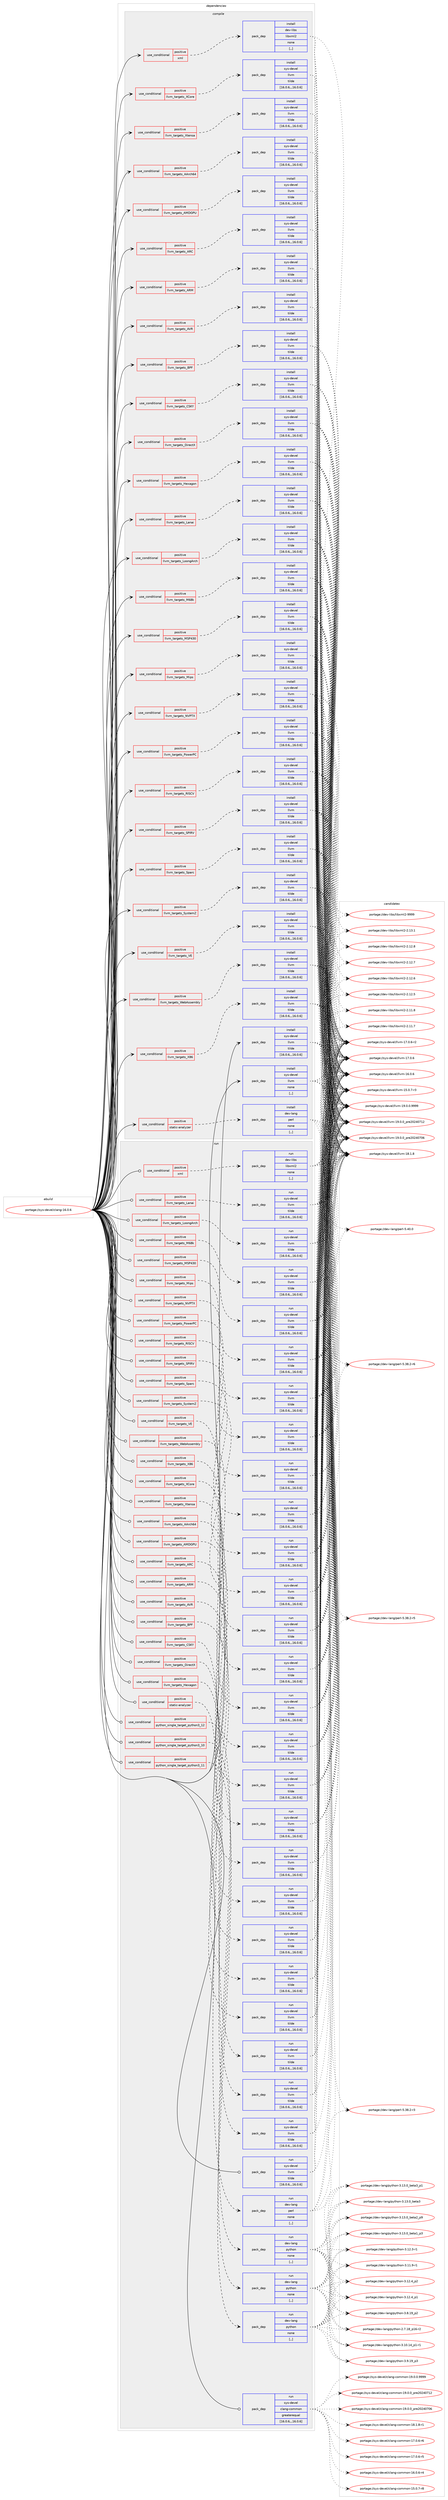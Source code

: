 digraph prolog {

# *************
# Graph options
# *************

newrank=true;
concentrate=true;
compound=true;
graph [rankdir=LR,fontname=Helvetica,fontsize=10,ranksep=1.5];#, ranksep=2.5, nodesep=0.2];
edge  [arrowhead=vee];
node  [fontname=Helvetica,fontsize=10];

# **********
# The ebuild
# **********

subgraph cluster_leftcol {
color=gray;
label=<<i>ebuild</i>>;
id [label="portage://sys-devel/clang-16.0.6", color=red, width=4, href="../sys-devel/clang-16.0.6.svg"];
}

# ****************
# The dependencies
# ****************

subgraph cluster_midcol {
color=gray;
label=<<i>dependencies</i>>;
subgraph cluster_compile {
fillcolor="#eeeeee";
style=filled;
label=<<i>compile</i>>;
subgraph cond114449 {
dependency430581 [label=<<TABLE BORDER="0" CELLBORDER="1" CELLSPACING="0" CELLPADDING="4"><TR><TD ROWSPAN="3" CELLPADDING="10">use_conditional</TD></TR><TR><TD>positive</TD></TR><TR><TD>llvm_targets_AArch64</TD></TR></TABLE>>, shape=none, color=red];
subgraph pack313171 {
dependency430582 [label=<<TABLE BORDER="0" CELLBORDER="1" CELLSPACING="0" CELLPADDING="4" WIDTH="220"><TR><TD ROWSPAN="6" CELLPADDING="30">pack_dep</TD></TR><TR><TD WIDTH="110">install</TD></TR><TR><TD>sys-devel</TD></TR><TR><TD>llvm</TD></TR><TR><TD>tilde</TD></TR><TR><TD>[16.0.6,,,16.0.6]</TD></TR></TABLE>>, shape=none, color=blue];
}
dependency430581:e -> dependency430582:w [weight=20,style="dashed",arrowhead="vee"];
}
id:e -> dependency430581:w [weight=20,style="solid",arrowhead="vee"];
subgraph cond114450 {
dependency430583 [label=<<TABLE BORDER="0" CELLBORDER="1" CELLSPACING="0" CELLPADDING="4"><TR><TD ROWSPAN="3" CELLPADDING="10">use_conditional</TD></TR><TR><TD>positive</TD></TR><TR><TD>llvm_targets_AMDGPU</TD></TR></TABLE>>, shape=none, color=red];
subgraph pack313172 {
dependency430584 [label=<<TABLE BORDER="0" CELLBORDER="1" CELLSPACING="0" CELLPADDING="4" WIDTH="220"><TR><TD ROWSPAN="6" CELLPADDING="30">pack_dep</TD></TR><TR><TD WIDTH="110">install</TD></TR><TR><TD>sys-devel</TD></TR><TR><TD>llvm</TD></TR><TR><TD>tilde</TD></TR><TR><TD>[16.0.6,,,16.0.6]</TD></TR></TABLE>>, shape=none, color=blue];
}
dependency430583:e -> dependency430584:w [weight=20,style="dashed",arrowhead="vee"];
}
id:e -> dependency430583:w [weight=20,style="solid",arrowhead="vee"];
subgraph cond114451 {
dependency430585 [label=<<TABLE BORDER="0" CELLBORDER="1" CELLSPACING="0" CELLPADDING="4"><TR><TD ROWSPAN="3" CELLPADDING="10">use_conditional</TD></TR><TR><TD>positive</TD></TR><TR><TD>llvm_targets_ARC</TD></TR></TABLE>>, shape=none, color=red];
subgraph pack313173 {
dependency430586 [label=<<TABLE BORDER="0" CELLBORDER="1" CELLSPACING="0" CELLPADDING="4" WIDTH="220"><TR><TD ROWSPAN="6" CELLPADDING="30">pack_dep</TD></TR><TR><TD WIDTH="110">install</TD></TR><TR><TD>sys-devel</TD></TR><TR><TD>llvm</TD></TR><TR><TD>tilde</TD></TR><TR><TD>[16.0.6,,,16.0.6]</TD></TR></TABLE>>, shape=none, color=blue];
}
dependency430585:e -> dependency430586:w [weight=20,style="dashed",arrowhead="vee"];
}
id:e -> dependency430585:w [weight=20,style="solid",arrowhead="vee"];
subgraph cond114452 {
dependency430587 [label=<<TABLE BORDER="0" CELLBORDER="1" CELLSPACING="0" CELLPADDING="4"><TR><TD ROWSPAN="3" CELLPADDING="10">use_conditional</TD></TR><TR><TD>positive</TD></TR><TR><TD>llvm_targets_ARM</TD></TR></TABLE>>, shape=none, color=red];
subgraph pack313174 {
dependency430588 [label=<<TABLE BORDER="0" CELLBORDER="1" CELLSPACING="0" CELLPADDING="4" WIDTH="220"><TR><TD ROWSPAN="6" CELLPADDING="30">pack_dep</TD></TR><TR><TD WIDTH="110">install</TD></TR><TR><TD>sys-devel</TD></TR><TR><TD>llvm</TD></TR><TR><TD>tilde</TD></TR><TR><TD>[16.0.6,,,16.0.6]</TD></TR></TABLE>>, shape=none, color=blue];
}
dependency430587:e -> dependency430588:w [weight=20,style="dashed",arrowhead="vee"];
}
id:e -> dependency430587:w [weight=20,style="solid",arrowhead="vee"];
subgraph cond114453 {
dependency430589 [label=<<TABLE BORDER="0" CELLBORDER="1" CELLSPACING="0" CELLPADDING="4"><TR><TD ROWSPAN="3" CELLPADDING="10">use_conditional</TD></TR><TR><TD>positive</TD></TR><TR><TD>llvm_targets_AVR</TD></TR></TABLE>>, shape=none, color=red];
subgraph pack313175 {
dependency430590 [label=<<TABLE BORDER="0" CELLBORDER="1" CELLSPACING="0" CELLPADDING="4" WIDTH="220"><TR><TD ROWSPAN="6" CELLPADDING="30">pack_dep</TD></TR><TR><TD WIDTH="110">install</TD></TR><TR><TD>sys-devel</TD></TR><TR><TD>llvm</TD></TR><TR><TD>tilde</TD></TR><TR><TD>[16.0.6,,,16.0.6]</TD></TR></TABLE>>, shape=none, color=blue];
}
dependency430589:e -> dependency430590:w [weight=20,style="dashed",arrowhead="vee"];
}
id:e -> dependency430589:w [weight=20,style="solid",arrowhead="vee"];
subgraph cond114454 {
dependency430591 [label=<<TABLE BORDER="0" CELLBORDER="1" CELLSPACING="0" CELLPADDING="4"><TR><TD ROWSPAN="3" CELLPADDING="10">use_conditional</TD></TR><TR><TD>positive</TD></TR><TR><TD>llvm_targets_BPF</TD></TR></TABLE>>, shape=none, color=red];
subgraph pack313176 {
dependency430592 [label=<<TABLE BORDER="0" CELLBORDER="1" CELLSPACING="0" CELLPADDING="4" WIDTH="220"><TR><TD ROWSPAN="6" CELLPADDING="30">pack_dep</TD></TR><TR><TD WIDTH="110">install</TD></TR><TR><TD>sys-devel</TD></TR><TR><TD>llvm</TD></TR><TR><TD>tilde</TD></TR><TR><TD>[16.0.6,,,16.0.6]</TD></TR></TABLE>>, shape=none, color=blue];
}
dependency430591:e -> dependency430592:w [weight=20,style="dashed",arrowhead="vee"];
}
id:e -> dependency430591:w [weight=20,style="solid",arrowhead="vee"];
subgraph cond114455 {
dependency430593 [label=<<TABLE BORDER="0" CELLBORDER="1" CELLSPACING="0" CELLPADDING="4"><TR><TD ROWSPAN="3" CELLPADDING="10">use_conditional</TD></TR><TR><TD>positive</TD></TR><TR><TD>llvm_targets_CSKY</TD></TR></TABLE>>, shape=none, color=red];
subgraph pack313177 {
dependency430594 [label=<<TABLE BORDER="0" CELLBORDER="1" CELLSPACING="0" CELLPADDING="4" WIDTH="220"><TR><TD ROWSPAN="6" CELLPADDING="30">pack_dep</TD></TR><TR><TD WIDTH="110">install</TD></TR><TR><TD>sys-devel</TD></TR><TR><TD>llvm</TD></TR><TR><TD>tilde</TD></TR><TR><TD>[16.0.6,,,16.0.6]</TD></TR></TABLE>>, shape=none, color=blue];
}
dependency430593:e -> dependency430594:w [weight=20,style="dashed",arrowhead="vee"];
}
id:e -> dependency430593:w [weight=20,style="solid",arrowhead="vee"];
subgraph cond114456 {
dependency430595 [label=<<TABLE BORDER="0" CELLBORDER="1" CELLSPACING="0" CELLPADDING="4"><TR><TD ROWSPAN="3" CELLPADDING="10">use_conditional</TD></TR><TR><TD>positive</TD></TR><TR><TD>llvm_targets_DirectX</TD></TR></TABLE>>, shape=none, color=red];
subgraph pack313178 {
dependency430596 [label=<<TABLE BORDER="0" CELLBORDER="1" CELLSPACING="0" CELLPADDING="4" WIDTH="220"><TR><TD ROWSPAN="6" CELLPADDING="30">pack_dep</TD></TR><TR><TD WIDTH="110">install</TD></TR><TR><TD>sys-devel</TD></TR><TR><TD>llvm</TD></TR><TR><TD>tilde</TD></TR><TR><TD>[16.0.6,,,16.0.6]</TD></TR></TABLE>>, shape=none, color=blue];
}
dependency430595:e -> dependency430596:w [weight=20,style="dashed",arrowhead="vee"];
}
id:e -> dependency430595:w [weight=20,style="solid",arrowhead="vee"];
subgraph cond114457 {
dependency430597 [label=<<TABLE BORDER="0" CELLBORDER="1" CELLSPACING="0" CELLPADDING="4"><TR><TD ROWSPAN="3" CELLPADDING="10">use_conditional</TD></TR><TR><TD>positive</TD></TR><TR><TD>llvm_targets_Hexagon</TD></TR></TABLE>>, shape=none, color=red];
subgraph pack313179 {
dependency430598 [label=<<TABLE BORDER="0" CELLBORDER="1" CELLSPACING="0" CELLPADDING="4" WIDTH="220"><TR><TD ROWSPAN="6" CELLPADDING="30">pack_dep</TD></TR><TR><TD WIDTH="110">install</TD></TR><TR><TD>sys-devel</TD></TR><TR><TD>llvm</TD></TR><TR><TD>tilde</TD></TR><TR><TD>[16.0.6,,,16.0.6]</TD></TR></TABLE>>, shape=none, color=blue];
}
dependency430597:e -> dependency430598:w [weight=20,style="dashed",arrowhead="vee"];
}
id:e -> dependency430597:w [weight=20,style="solid",arrowhead="vee"];
subgraph cond114458 {
dependency430599 [label=<<TABLE BORDER="0" CELLBORDER="1" CELLSPACING="0" CELLPADDING="4"><TR><TD ROWSPAN="3" CELLPADDING="10">use_conditional</TD></TR><TR><TD>positive</TD></TR><TR><TD>llvm_targets_Lanai</TD></TR></TABLE>>, shape=none, color=red];
subgraph pack313180 {
dependency430600 [label=<<TABLE BORDER="0" CELLBORDER="1" CELLSPACING="0" CELLPADDING="4" WIDTH="220"><TR><TD ROWSPAN="6" CELLPADDING="30">pack_dep</TD></TR><TR><TD WIDTH="110">install</TD></TR><TR><TD>sys-devel</TD></TR><TR><TD>llvm</TD></TR><TR><TD>tilde</TD></TR><TR><TD>[16.0.6,,,16.0.6]</TD></TR></TABLE>>, shape=none, color=blue];
}
dependency430599:e -> dependency430600:w [weight=20,style="dashed",arrowhead="vee"];
}
id:e -> dependency430599:w [weight=20,style="solid",arrowhead="vee"];
subgraph cond114459 {
dependency430601 [label=<<TABLE BORDER="0" CELLBORDER="1" CELLSPACING="0" CELLPADDING="4"><TR><TD ROWSPAN="3" CELLPADDING="10">use_conditional</TD></TR><TR><TD>positive</TD></TR><TR><TD>llvm_targets_LoongArch</TD></TR></TABLE>>, shape=none, color=red];
subgraph pack313181 {
dependency430602 [label=<<TABLE BORDER="0" CELLBORDER="1" CELLSPACING="0" CELLPADDING="4" WIDTH="220"><TR><TD ROWSPAN="6" CELLPADDING="30">pack_dep</TD></TR><TR><TD WIDTH="110">install</TD></TR><TR><TD>sys-devel</TD></TR><TR><TD>llvm</TD></TR><TR><TD>tilde</TD></TR><TR><TD>[16.0.6,,,16.0.6]</TD></TR></TABLE>>, shape=none, color=blue];
}
dependency430601:e -> dependency430602:w [weight=20,style="dashed",arrowhead="vee"];
}
id:e -> dependency430601:w [weight=20,style="solid",arrowhead="vee"];
subgraph cond114460 {
dependency430603 [label=<<TABLE BORDER="0" CELLBORDER="1" CELLSPACING="0" CELLPADDING="4"><TR><TD ROWSPAN="3" CELLPADDING="10">use_conditional</TD></TR><TR><TD>positive</TD></TR><TR><TD>llvm_targets_M68k</TD></TR></TABLE>>, shape=none, color=red];
subgraph pack313182 {
dependency430604 [label=<<TABLE BORDER="0" CELLBORDER="1" CELLSPACING="0" CELLPADDING="4" WIDTH="220"><TR><TD ROWSPAN="6" CELLPADDING="30">pack_dep</TD></TR><TR><TD WIDTH="110">install</TD></TR><TR><TD>sys-devel</TD></TR><TR><TD>llvm</TD></TR><TR><TD>tilde</TD></TR><TR><TD>[16.0.6,,,16.0.6]</TD></TR></TABLE>>, shape=none, color=blue];
}
dependency430603:e -> dependency430604:w [weight=20,style="dashed",arrowhead="vee"];
}
id:e -> dependency430603:w [weight=20,style="solid",arrowhead="vee"];
subgraph cond114461 {
dependency430605 [label=<<TABLE BORDER="0" CELLBORDER="1" CELLSPACING="0" CELLPADDING="4"><TR><TD ROWSPAN="3" CELLPADDING="10">use_conditional</TD></TR><TR><TD>positive</TD></TR><TR><TD>llvm_targets_MSP430</TD></TR></TABLE>>, shape=none, color=red];
subgraph pack313183 {
dependency430606 [label=<<TABLE BORDER="0" CELLBORDER="1" CELLSPACING="0" CELLPADDING="4" WIDTH="220"><TR><TD ROWSPAN="6" CELLPADDING="30">pack_dep</TD></TR><TR><TD WIDTH="110">install</TD></TR><TR><TD>sys-devel</TD></TR><TR><TD>llvm</TD></TR><TR><TD>tilde</TD></TR><TR><TD>[16.0.6,,,16.0.6]</TD></TR></TABLE>>, shape=none, color=blue];
}
dependency430605:e -> dependency430606:w [weight=20,style="dashed",arrowhead="vee"];
}
id:e -> dependency430605:w [weight=20,style="solid",arrowhead="vee"];
subgraph cond114462 {
dependency430607 [label=<<TABLE BORDER="0" CELLBORDER="1" CELLSPACING="0" CELLPADDING="4"><TR><TD ROWSPAN="3" CELLPADDING="10">use_conditional</TD></TR><TR><TD>positive</TD></TR><TR><TD>llvm_targets_Mips</TD></TR></TABLE>>, shape=none, color=red];
subgraph pack313184 {
dependency430608 [label=<<TABLE BORDER="0" CELLBORDER="1" CELLSPACING="0" CELLPADDING="4" WIDTH="220"><TR><TD ROWSPAN="6" CELLPADDING="30">pack_dep</TD></TR><TR><TD WIDTH="110">install</TD></TR><TR><TD>sys-devel</TD></TR><TR><TD>llvm</TD></TR><TR><TD>tilde</TD></TR><TR><TD>[16.0.6,,,16.0.6]</TD></TR></TABLE>>, shape=none, color=blue];
}
dependency430607:e -> dependency430608:w [weight=20,style="dashed",arrowhead="vee"];
}
id:e -> dependency430607:w [weight=20,style="solid",arrowhead="vee"];
subgraph cond114463 {
dependency430609 [label=<<TABLE BORDER="0" CELLBORDER="1" CELLSPACING="0" CELLPADDING="4"><TR><TD ROWSPAN="3" CELLPADDING="10">use_conditional</TD></TR><TR><TD>positive</TD></TR><TR><TD>llvm_targets_NVPTX</TD></TR></TABLE>>, shape=none, color=red];
subgraph pack313185 {
dependency430610 [label=<<TABLE BORDER="0" CELLBORDER="1" CELLSPACING="0" CELLPADDING="4" WIDTH="220"><TR><TD ROWSPAN="6" CELLPADDING="30">pack_dep</TD></TR><TR><TD WIDTH="110">install</TD></TR><TR><TD>sys-devel</TD></TR><TR><TD>llvm</TD></TR><TR><TD>tilde</TD></TR><TR><TD>[16.0.6,,,16.0.6]</TD></TR></TABLE>>, shape=none, color=blue];
}
dependency430609:e -> dependency430610:w [weight=20,style="dashed",arrowhead="vee"];
}
id:e -> dependency430609:w [weight=20,style="solid",arrowhead="vee"];
subgraph cond114464 {
dependency430611 [label=<<TABLE BORDER="0" CELLBORDER="1" CELLSPACING="0" CELLPADDING="4"><TR><TD ROWSPAN="3" CELLPADDING="10">use_conditional</TD></TR><TR><TD>positive</TD></TR><TR><TD>llvm_targets_PowerPC</TD></TR></TABLE>>, shape=none, color=red];
subgraph pack313186 {
dependency430612 [label=<<TABLE BORDER="0" CELLBORDER="1" CELLSPACING="0" CELLPADDING="4" WIDTH="220"><TR><TD ROWSPAN="6" CELLPADDING="30">pack_dep</TD></TR><TR><TD WIDTH="110">install</TD></TR><TR><TD>sys-devel</TD></TR><TR><TD>llvm</TD></TR><TR><TD>tilde</TD></TR><TR><TD>[16.0.6,,,16.0.6]</TD></TR></TABLE>>, shape=none, color=blue];
}
dependency430611:e -> dependency430612:w [weight=20,style="dashed",arrowhead="vee"];
}
id:e -> dependency430611:w [weight=20,style="solid",arrowhead="vee"];
subgraph cond114465 {
dependency430613 [label=<<TABLE BORDER="0" CELLBORDER="1" CELLSPACING="0" CELLPADDING="4"><TR><TD ROWSPAN="3" CELLPADDING="10">use_conditional</TD></TR><TR><TD>positive</TD></TR><TR><TD>llvm_targets_RISCV</TD></TR></TABLE>>, shape=none, color=red];
subgraph pack313187 {
dependency430614 [label=<<TABLE BORDER="0" CELLBORDER="1" CELLSPACING="0" CELLPADDING="4" WIDTH="220"><TR><TD ROWSPAN="6" CELLPADDING="30">pack_dep</TD></TR><TR><TD WIDTH="110">install</TD></TR><TR><TD>sys-devel</TD></TR><TR><TD>llvm</TD></TR><TR><TD>tilde</TD></TR><TR><TD>[16.0.6,,,16.0.6]</TD></TR></TABLE>>, shape=none, color=blue];
}
dependency430613:e -> dependency430614:w [weight=20,style="dashed",arrowhead="vee"];
}
id:e -> dependency430613:w [weight=20,style="solid",arrowhead="vee"];
subgraph cond114466 {
dependency430615 [label=<<TABLE BORDER="0" CELLBORDER="1" CELLSPACING="0" CELLPADDING="4"><TR><TD ROWSPAN="3" CELLPADDING="10">use_conditional</TD></TR><TR><TD>positive</TD></TR><TR><TD>llvm_targets_SPIRV</TD></TR></TABLE>>, shape=none, color=red];
subgraph pack313188 {
dependency430616 [label=<<TABLE BORDER="0" CELLBORDER="1" CELLSPACING="0" CELLPADDING="4" WIDTH="220"><TR><TD ROWSPAN="6" CELLPADDING="30">pack_dep</TD></TR><TR><TD WIDTH="110">install</TD></TR><TR><TD>sys-devel</TD></TR><TR><TD>llvm</TD></TR><TR><TD>tilde</TD></TR><TR><TD>[16.0.6,,,16.0.6]</TD></TR></TABLE>>, shape=none, color=blue];
}
dependency430615:e -> dependency430616:w [weight=20,style="dashed",arrowhead="vee"];
}
id:e -> dependency430615:w [weight=20,style="solid",arrowhead="vee"];
subgraph cond114467 {
dependency430617 [label=<<TABLE BORDER="0" CELLBORDER="1" CELLSPACING="0" CELLPADDING="4"><TR><TD ROWSPAN="3" CELLPADDING="10">use_conditional</TD></TR><TR><TD>positive</TD></TR><TR><TD>llvm_targets_Sparc</TD></TR></TABLE>>, shape=none, color=red];
subgraph pack313189 {
dependency430618 [label=<<TABLE BORDER="0" CELLBORDER="1" CELLSPACING="0" CELLPADDING="4" WIDTH="220"><TR><TD ROWSPAN="6" CELLPADDING="30">pack_dep</TD></TR><TR><TD WIDTH="110">install</TD></TR><TR><TD>sys-devel</TD></TR><TR><TD>llvm</TD></TR><TR><TD>tilde</TD></TR><TR><TD>[16.0.6,,,16.0.6]</TD></TR></TABLE>>, shape=none, color=blue];
}
dependency430617:e -> dependency430618:w [weight=20,style="dashed",arrowhead="vee"];
}
id:e -> dependency430617:w [weight=20,style="solid",arrowhead="vee"];
subgraph cond114468 {
dependency430619 [label=<<TABLE BORDER="0" CELLBORDER="1" CELLSPACING="0" CELLPADDING="4"><TR><TD ROWSPAN="3" CELLPADDING="10">use_conditional</TD></TR><TR><TD>positive</TD></TR><TR><TD>llvm_targets_SystemZ</TD></TR></TABLE>>, shape=none, color=red];
subgraph pack313190 {
dependency430620 [label=<<TABLE BORDER="0" CELLBORDER="1" CELLSPACING="0" CELLPADDING="4" WIDTH="220"><TR><TD ROWSPAN="6" CELLPADDING="30">pack_dep</TD></TR><TR><TD WIDTH="110">install</TD></TR><TR><TD>sys-devel</TD></TR><TR><TD>llvm</TD></TR><TR><TD>tilde</TD></TR><TR><TD>[16.0.6,,,16.0.6]</TD></TR></TABLE>>, shape=none, color=blue];
}
dependency430619:e -> dependency430620:w [weight=20,style="dashed",arrowhead="vee"];
}
id:e -> dependency430619:w [weight=20,style="solid",arrowhead="vee"];
subgraph cond114469 {
dependency430621 [label=<<TABLE BORDER="0" CELLBORDER="1" CELLSPACING="0" CELLPADDING="4"><TR><TD ROWSPAN="3" CELLPADDING="10">use_conditional</TD></TR><TR><TD>positive</TD></TR><TR><TD>llvm_targets_VE</TD></TR></TABLE>>, shape=none, color=red];
subgraph pack313191 {
dependency430622 [label=<<TABLE BORDER="0" CELLBORDER="1" CELLSPACING="0" CELLPADDING="4" WIDTH="220"><TR><TD ROWSPAN="6" CELLPADDING="30">pack_dep</TD></TR><TR><TD WIDTH="110">install</TD></TR><TR><TD>sys-devel</TD></TR><TR><TD>llvm</TD></TR><TR><TD>tilde</TD></TR><TR><TD>[16.0.6,,,16.0.6]</TD></TR></TABLE>>, shape=none, color=blue];
}
dependency430621:e -> dependency430622:w [weight=20,style="dashed",arrowhead="vee"];
}
id:e -> dependency430621:w [weight=20,style="solid",arrowhead="vee"];
subgraph cond114470 {
dependency430623 [label=<<TABLE BORDER="0" CELLBORDER="1" CELLSPACING="0" CELLPADDING="4"><TR><TD ROWSPAN="3" CELLPADDING="10">use_conditional</TD></TR><TR><TD>positive</TD></TR><TR><TD>llvm_targets_WebAssembly</TD></TR></TABLE>>, shape=none, color=red];
subgraph pack313192 {
dependency430624 [label=<<TABLE BORDER="0" CELLBORDER="1" CELLSPACING="0" CELLPADDING="4" WIDTH="220"><TR><TD ROWSPAN="6" CELLPADDING="30">pack_dep</TD></TR><TR><TD WIDTH="110">install</TD></TR><TR><TD>sys-devel</TD></TR><TR><TD>llvm</TD></TR><TR><TD>tilde</TD></TR><TR><TD>[16.0.6,,,16.0.6]</TD></TR></TABLE>>, shape=none, color=blue];
}
dependency430623:e -> dependency430624:w [weight=20,style="dashed",arrowhead="vee"];
}
id:e -> dependency430623:w [weight=20,style="solid",arrowhead="vee"];
subgraph cond114471 {
dependency430625 [label=<<TABLE BORDER="0" CELLBORDER="1" CELLSPACING="0" CELLPADDING="4"><TR><TD ROWSPAN="3" CELLPADDING="10">use_conditional</TD></TR><TR><TD>positive</TD></TR><TR><TD>llvm_targets_X86</TD></TR></TABLE>>, shape=none, color=red];
subgraph pack313193 {
dependency430626 [label=<<TABLE BORDER="0" CELLBORDER="1" CELLSPACING="0" CELLPADDING="4" WIDTH="220"><TR><TD ROWSPAN="6" CELLPADDING="30">pack_dep</TD></TR><TR><TD WIDTH="110">install</TD></TR><TR><TD>sys-devel</TD></TR><TR><TD>llvm</TD></TR><TR><TD>tilde</TD></TR><TR><TD>[16.0.6,,,16.0.6]</TD></TR></TABLE>>, shape=none, color=blue];
}
dependency430625:e -> dependency430626:w [weight=20,style="dashed",arrowhead="vee"];
}
id:e -> dependency430625:w [weight=20,style="solid",arrowhead="vee"];
subgraph cond114472 {
dependency430627 [label=<<TABLE BORDER="0" CELLBORDER="1" CELLSPACING="0" CELLPADDING="4"><TR><TD ROWSPAN="3" CELLPADDING="10">use_conditional</TD></TR><TR><TD>positive</TD></TR><TR><TD>llvm_targets_XCore</TD></TR></TABLE>>, shape=none, color=red];
subgraph pack313194 {
dependency430628 [label=<<TABLE BORDER="0" CELLBORDER="1" CELLSPACING="0" CELLPADDING="4" WIDTH="220"><TR><TD ROWSPAN="6" CELLPADDING="30">pack_dep</TD></TR><TR><TD WIDTH="110">install</TD></TR><TR><TD>sys-devel</TD></TR><TR><TD>llvm</TD></TR><TR><TD>tilde</TD></TR><TR><TD>[16.0.6,,,16.0.6]</TD></TR></TABLE>>, shape=none, color=blue];
}
dependency430627:e -> dependency430628:w [weight=20,style="dashed",arrowhead="vee"];
}
id:e -> dependency430627:w [weight=20,style="solid",arrowhead="vee"];
subgraph cond114473 {
dependency430629 [label=<<TABLE BORDER="0" CELLBORDER="1" CELLSPACING="0" CELLPADDING="4"><TR><TD ROWSPAN="3" CELLPADDING="10">use_conditional</TD></TR><TR><TD>positive</TD></TR><TR><TD>llvm_targets_Xtensa</TD></TR></TABLE>>, shape=none, color=red];
subgraph pack313195 {
dependency430630 [label=<<TABLE BORDER="0" CELLBORDER="1" CELLSPACING="0" CELLPADDING="4" WIDTH="220"><TR><TD ROWSPAN="6" CELLPADDING="30">pack_dep</TD></TR><TR><TD WIDTH="110">install</TD></TR><TR><TD>sys-devel</TD></TR><TR><TD>llvm</TD></TR><TR><TD>tilde</TD></TR><TR><TD>[16.0.6,,,16.0.6]</TD></TR></TABLE>>, shape=none, color=blue];
}
dependency430629:e -> dependency430630:w [weight=20,style="dashed",arrowhead="vee"];
}
id:e -> dependency430629:w [weight=20,style="solid",arrowhead="vee"];
subgraph cond114474 {
dependency430631 [label=<<TABLE BORDER="0" CELLBORDER="1" CELLSPACING="0" CELLPADDING="4"><TR><TD ROWSPAN="3" CELLPADDING="10">use_conditional</TD></TR><TR><TD>positive</TD></TR><TR><TD>static-analyzer</TD></TR></TABLE>>, shape=none, color=red];
subgraph pack313196 {
dependency430632 [label=<<TABLE BORDER="0" CELLBORDER="1" CELLSPACING="0" CELLPADDING="4" WIDTH="220"><TR><TD ROWSPAN="6" CELLPADDING="30">pack_dep</TD></TR><TR><TD WIDTH="110">install</TD></TR><TR><TD>dev-lang</TD></TR><TR><TD>perl</TD></TR><TR><TD>none</TD></TR><TR><TD>[,,]</TD></TR></TABLE>>, shape=none, color=blue];
}
dependency430631:e -> dependency430632:w [weight=20,style="dashed",arrowhead="vee"];
}
id:e -> dependency430631:w [weight=20,style="solid",arrowhead="vee"];
subgraph cond114475 {
dependency430633 [label=<<TABLE BORDER="0" CELLBORDER="1" CELLSPACING="0" CELLPADDING="4"><TR><TD ROWSPAN="3" CELLPADDING="10">use_conditional</TD></TR><TR><TD>positive</TD></TR><TR><TD>xml</TD></TR></TABLE>>, shape=none, color=red];
subgraph pack313197 {
dependency430634 [label=<<TABLE BORDER="0" CELLBORDER="1" CELLSPACING="0" CELLPADDING="4" WIDTH="220"><TR><TD ROWSPAN="6" CELLPADDING="30">pack_dep</TD></TR><TR><TD WIDTH="110">install</TD></TR><TR><TD>dev-libs</TD></TR><TR><TD>libxml2</TD></TR><TR><TD>none</TD></TR><TR><TD>[,,]</TD></TR></TABLE>>, shape=none, color=blue];
}
dependency430633:e -> dependency430634:w [weight=20,style="dashed",arrowhead="vee"];
}
id:e -> dependency430633:w [weight=20,style="solid",arrowhead="vee"];
subgraph pack313198 {
dependency430635 [label=<<TABLE BORDER="0" CELLBORDER="1" CELLSPACING="0" CELLPADDING="4" WIDTH="220"><TR><TD ROWSPAN="6" CELLPADDING="30">pack_dep</TD></TR><TR><TD WIDTH="110">install</TD></TR><TR><TD>sys-devel</TD></TR><TR><TD>llvm</TD></TR><TR><TD>tilde</TD></TR><TR><TD>[16.0.6,,,16.0.6]</TD></TR></TABLE>>, shape=none, color=blue];
}
id:e -> dependency430635:w [weight=20,style="solid",arrowhead="vee"];
subgraph pack313199 {
dependency430636 [label=<<TABLE BORDER="0" CELLBORDER="1" CELLSPACING="0" CELLPADDING="4" WIDTH="220"><TR><TD ROWSPAN="6" CELLPADDING="30">pack_dep</TD></TR><TR><TD WIDTH="110">install</TD></TR><TR><TD>sys-devel</TD></TR><TR><TD>llvm</TD></TR><TR><TD>none</TD></TR><TR><TD>[,,]</TD></TR></TABLE>>, shape=none, color=blue];
}
id:e -> dependency430636:w [weight=20,style="solid",arrowhead="vee"];
}
subgraph cluster_compileandrun {
fillcolor="#eeeeee";
style=filled;
label=<<i>compile and run</i>>;
}
subgraph cluster_run {
fillcolor="#eeeeee";
style=filled;
label=<<i>run</i>>;
subgraph cond114476 {
dependency430637 [label=<<TABLE BORDER="0" CELLBORDER="1" CELLSPACING="0" CELLPADDING="4"><TR><TD ROWSPAN="3" CELLPADDING="10">use_conditional</TD></TR><TR><TD>positive</TD></TR><TR><TD>llvm_targets_AArch64</TD></TR></TABLE>>, shape=none, color=red];
subgraph pack313200 {
dependency430638 [label=<<TABLE BORDER="0" CELLBORDER="1" CELLSPACING="0" CELLPADDING="4" WIDTH="220"><TR><TD ROWSPAN="6" CELLPADDING="30">pack_dep</TD></TR><TR><TD WIDTH="110">run</TD></TR><TR><TD>sys-devel</TD></TR><TR><TD>llvm</TD></TR><TR><TD>tilde</TD></TR><TR><TD>[16.0.6,,,16.0.6]</TD></TR></TABLE>>, shape=none, color=blue];
}
dependency430637:e -> dependency430638:w [weight=20,style="dashed",arrowhead="vee"];
}
id:e -> dependency430637:w [weight=20,style="solid",arrowhead="odot"];
subgraph cond114477 {
dependency430639 [label=<<TABLE BORDER="0" CELLBORDER="1" CELLSPACING="0" CELLPADDING="4"><TR><TD ROWSPAN="3" CELLPADDING="10">use_conditional</TD></TR><TR><TD>positive</TD></TR><TR><TD>llvm_targets_AMDGPU</TD></TR></TABLE>>, shape=none, color=red];
subgraph pack313201 {
dependency430640 [label=<<TABLE BORDER="0" CELLBORDER="1" CELLSPACING="0" CELLPADDING="4" WIDTH="220"><TR><TD ROWSPAN="6" CELLPADDING="30">pack_dep</TD></TR><TR><TD WIDTH="110">run</TD></TR><TR><TD>sys-devel</TD></TR><TR><TD>llvm</TD></TR><TR><TD>tilde</TD></TR><TR><TD>[16.0.6,,,16.0.6]</TD></TR></TABLE>>, shape=none, color=blue];
}
dependency430639:e -> dependency430640:w [weight=20,style="dashed",arrowhead="vee"];
}
id:e -> dependency430639:w [weight=20,style="solid",arrowhead="odot"];
subgraph cond114478 {
dependency430641 [label=<<TABLE BORDER="0" CELLBORDER="1" CELLSPACING="0" CELLPADDING="4"><TR><TD ROWSPAN="3" CELLPADDING="10">use_conditional</TD></TR><TR><TD>positive</TD></TR><TR><TD>llvm_targets_ARC</TD></TR></TABLE>>, shape=none, color=red];
subgraph pack313202 {
dependency430642 [label=<<TABLE BORDER="0" CELLBORDER="1" CELLSPACING="0" CELLPADDING="4" WIDTH="220"><TR><TD ROWSPAN="6" CELLPADDING="30">pack_dep</TD></TR><TR><TD WIDTH="110">run</TD></TR><TR><TD>sys-devel</TD></TR><TR><TD>llvm</TD></TR><TR><TD>tilde</TD></TR><TR><TD>[16.0.6,,,16.0.6]</TD></TR></TABLE>>, shape=none, color=blue];
}
dependency430641:e -> dependency430642:w [weight=20,style="dashed",arrowhead="vee"];
}
id:e -> dependency430641:w [weight=20,style="solid",arrowhead="odot"];
subgraph cond114479 {
dependency430643 [label=<<TABLE BORDER="0" CELLBORDER="1" CELLSPACING="0" CELLPADDING="4"><TR><TD ROWSPAN="3" CELLPADDING="10">use_conditional</TD></TR><TR><TD>positive</TD></TR><TR><TD>llvm_targets_ARM</TD></TR></TABLE>>, shape=none, color=red];
subgraph pack313203 {
dependency430644 [label=<<TABLE BORDER="0" CELLBORDER="1" CELLSPACING="0" CELLPADDING="4" WIDTH="220"><TR><TD ROWSPAN="6" CELLPADDING="30">pack_dep</TD></TR><TR><TD WIDTH="110">run</TD></TR><TR><TD>sys-devel</TD></TR><TR><TD>llvm</TD></TR><TR><TD>tilde</TD></TR><TR><TD>[16.0.6,,,16.0.6]</TD></TR></TABLE>>, shape=none, color=blue];
}
dependency430643:e -> dependency430644:w [weight=20,style="dashed",arrowhead="vee"];
}
id:e -> dependency430643:w [weight=20,style="solid",arrowhead="odot"];
subgraph cond114480 {
dependency430645 [label=<<TABLE BORDER="0" CELLBORDER="1" CELLSPACING="0" CELLPADDING="4"><TR><TD ROWSPAN="3" CELLPADDING="10">use_conditional</TD></TR><TR><TD>positive</TD></TR><TR><TD>llvm_targets_AVR</TD></TR></TABLE>>, shape=none, color=red];
subgraph pack313204 {
dependency430646 [label=<<TABLE BORDER="0" CELLBORDER="1" CELLSPACING="0" CELLPADDING="4" WIDTH="220"><TR><TD ROWSPAN="6" CELLPADDING="30">pack_dep</TD></TR><TR><TD WIDTH="110">run</TD></TR><TR><TD>sys-devel</TD></TR><TR><TD>llvm</TD></TR><TR><TD>tilde</TD></TR><TR><TD>[16.0.6,,,16.0.6]</TD></TR></TABLE>>, shape=none, color=blue];
}
dependency430645:e -> dependency430646:w [weight=20,style="dashed",arrowhead="vee"];
}
id:e -> dependency430645:w [weight=20,style="solid",arrowhead="odot"];
subgraph cond114481 {
dependency430647 [label=<<TABLE BORDER="0" CELLBORDER="1" CELLSPACING="0" CELLPADDING="4"><TR><TD ROWSPAN="3" CELLPADDING="10">use_conditional</TD></TR><TR><TD>positive</TD></TR><TR><TD>llvm_targets_BPF</TD></TR></TABLE>>, shape=none, color=red];
subgraph pack313205 {
dependency430648 [label=<<TABLE BORDER="0" CELLBORDER="1" CELLSPACING="0" CELLPADDING="4" WIDTH="220"><TR><TD ROWSPAN="6" CELLPADDING="30">pack_dep</TD></TR><TR><TD WIDTH="110">run</TD></TR><TR><TD>sys-devel</TD></TR><TR><TD>llvm</TD></TR><TR><TD>tilde</TD></TR><TR><TD>[16.0.6,,,16.0.6]</TD></TR></TABLE>>, shape=none, color=blue];
}
dependency430647:e -> dependency430648:w [weight=20,style="dashed",arrowhead="vee"];
}
id:e -> dependency430647:w [weight=20,style="solid",arrowhead="odot"];
subgraph cond114482 {
dependency430649 [label=<<TABLE BORDER="0" CELLBORDER="1" CELLSPACING="0" CELLPADDING="4"><TR><TD ROWSPAN="3" CELLPADDING="10">use_conditional</TD></TR><TR><TD>positive</TD></TR><TR><TD>llvm_targets_CSKY</TD></TR></TABLE>>, shape=none, color=red];
subgraph pack313206 {
dependency430650 [label=<<TABLE BORDER="0" CELLBORDER="1" CELLSPACING="0" CELLPADDING="4" WIDTH="220"><TR><TD ROWSPAN="6" CELLPADDING="30">pack_dep</TD></TR><TR><TD WIDTH="110">run</TD></TR><TR><TD>sys-devel</TD></TR><TR><TD>llvm</TD></TR><TR><TD>tilde</TD></TR><TR><TD>[16.0.6,,,16.0.6]</TD></TR></TABLE>>, shape=none, color=blue];
}
dependency430649:e -> dependency430650:w [weight=20,style="dashed",arrowhead="vee"];
}
id:e -> dependency430649:w [weight=20,style="solid",arrowhead="odot"];
subgraph cond114483 {
dependency430651 [label=<<TABLE BORDER="0" CELLBORDER="1" CELLSPACING="0" CELLPADDING="4"><TR><TD ROWSPAN="3" CELLPADDING="10">use_conditional</TD></TR><TR><TD>positive</TD></TR><TR><TD>llvm_targets_DirectX</TD></TR></TABLE>>, shape=none, color=red];
subgraph pack313207 {
dependency430652 [label=<<TABLE BORDER="0" CELLBORDER="1" CELLSPACING="0" CELLPADDING="4" WIDTH="220"><TR><TD ROWSPAN="6" CELLPADDING="30">pack_dep</TD></TR><TR><TD WIDTH="110">run</TD></TR><TR><TD>sys-devel</TD></TR><TR><TD>llvm</TD></TR><TR><TD>tilde</TD></TR><TR><TD>[16.0.6,,,16.0.6]</TD></TR></TABLE>>, shape=none, color=blue];
}
dependency430651:e -> dependency430652:w [weight=20,style="dashed",arrowhead="vee"];
}
id:e -> dependency430651:w [weight=20,style="solid",arrowhead="odot"];
subgraph cond114484 {
dependency430653 [label=<<TABLE BORDER="0" CELLBORDER="1" CELLSPACING="0" CELLPADDING="4"><TR><TD ROWSPAN="3" CELLPADDING="10">use_conditional</TD></TR><TR><TD>positive</TD></TR><TR><TD>llvm_targets_Hexagon</TD></TR></TABLE>>, shape=none, color=red];
subgraph pack313208 {
dependency430654 [label=<<TABLE BORDER="0" CELLBORDER="1" CELLSPACING="0" CELLPADDING="4" WIDTH="220"><TR><TD ROWSPAN="6" CELLPADDING="30">pack_dep</TD></TR><TR><TD WIDTH="110">run</TD></TR><TR><TD>sys-devel</TD></TR><TR><TD>llvm</TD></TR><TR><TD>tilde</TD></TR><TR><TD>[16.0.6,,,16.0.6]</TD></TR></TABLE>>, shape=none, color=blue];
}
dependency430653:e -> dependency430654:w [weight=20,style="dashed",arrowhead="vee"];
}
id:e -> dependency430653:w [weight=20,style="solid",arrowhead="odot"];
subgraph cond114485 {
dependency430655 [label=<<TABLE BORDER="0" CELLBORDER="1" CELLSPACING="0" CELLPADDING="4"><TR><TD ROWSPAN="3" CELLPADDING="10">use_conditional</TD></TR><TR><TD>positive</TD></TR><TR><TD>llvm_targets_Lanai</TD></TR></TABLE>>, shape=none, color=red];
subgraph pack313209 {
dependency430656 [label=<<TABLE BORDER="0" CELLBORDER="1" CELLSPACING="0" CELLPADDING="4" WIDTH="220"><TR><TD ROWSPAN="6" CELLPADDING="30">pack_dep</TD></TR><TR><TD WIDTH="110">run</TD></TR><TR><TD>sys-devel</TD></TR><TR><TD>llvm</TD></TR><TR><TD>tilde</TD></TR><TR><TD>[16.0.6,,,16.0.6]</TD></TR></TABLE>>, shape=none, color=blue];
}
dependency430655:e -> dependency430656:w [weight=20,style="dashed",arrowhead="vee"];
}
id:e -> dependency430655:w [weight=20,style="solid",arrowhead="odot"];
subgraph cond114486 {
dependency430657 [label=<<TABLE BORDER="0" CELLBORDER="1" CELLSPACING="0" CELLPADDING="4"><TR><TD ROWSPAN="3" CELLPADDING="10">use_conditional</TD></TR><TR><TD>positive</TD></TR><TR><TD>llvm_targets_LoongArch</TD></TR></TABLE>>, shape=none, color=red];
subgraph pack313210 {
dependency430658 [label=<<TABLE BORDER="0" CELLBORDER="1" CELLSPACING="0" CELLPADDING="4" WIDTH="220"><TR><TD ROWSPAN="6" CELLPADDING="30">pack_dep</TD></TR><TR><TD WIDTH="110">run</TD></TR><TR><TD>sys-devel</TD></TR><TR><TD>llvm</TD></TR><TR><TD>tilde</TD></TR><TR><TD>[16.0.6,,,16.0.6]</TD></TR></TABLE>>, shape=none, color=blue];
}
dependency430657:e -> dependency430658:w [weight=20,style="dashed",arrowhead="vee"];
}
id:e -> dependency430657:w [weight=20,style="solid",arrowhead="odot"];
subgraph cond114487 {
dependency430659 [label=<<TABLE BORDER="0" CELLBORDER="1" CELLSPACING="0" CELLPADDING="4"><TR><TD ROWSPAN="3" CELLPADDING="10">use_conditional</TD></TR><TR><TD>positive</TD></TR><TR><TD>llvm_targets_M68k</TD></TR></TABLE>>, shape=none, color=red];
subgraph pack313211 {
dependency430660 [label=<<TABLE BORDER="0" CELLBORDER="1" CELLSPACING="0" CELLPADDING="4" WIDTH="220"><TR><TD ROWSPAN="6" CELLPADDING="30">pack_dep</TD></TR><TR><TD WIDTH="110">run</TD></TR><TR><TD>sys-devel</TD></TR><TR><TD>llvm</TD></TR><TR><TD>tilde</TD></TR><TR><TD>[16.0.6,,,16.0.6]</TD></TR></TABLE>>, shape=none, color=blue];
}
dependency430659:e -> dependency430660:w [weight=20,style="dashed",arrowhead="vee"];
}
id:e -> dependency430659:w [weight=20,style="solid",arrowhead="odot"];
subgraph cond114488 {
dependency430661 [label=<<TABLE BORDER="0" CELLBORDER="1" CELLSPACING="0" CELLPADDING="4"><TR><TD ROWSPAN="3" CELLPADDING="10">use_conditional</TD></TR><TR><TD>positive</TD></TR><TR><TD>llvm_targets_MSP430</TD></TR></TABLE>>, shape=none, color=red];
subgraph pack313212 {
dependency430662 [label=<<TABLE BORDER="0" CELLBORDER="1" CELLSPACING="0" CELLPADDING="4" WIDTH="220"><TR><TD ROWSPAN="6" CELLPADDING="30">pack_dep</TD></TR><TR><TD WIDTH="110">run</TD></TR><TR><TD>sys-devel</TD></TR><TR><TD>llvm</TD></TR><TR><TD>tilde</TD></TR><TR><TD>[16.0.6,,,16.0.6]</TD></TR></TABLE>>, shape=none, color=blue];
}
dependency430661:e -> dependency430662:w [weight=20,style="dashed",arrowhead="vee"];
}
id:e -> dependency430661:w [weight=20,style="solid",arrowhead="odot"];
subgraph cond114489 {
dependency430663 [label=<<TABLE BORDER="0" CELLBORDER="1" CELLSPACING="0" CELLPADDING="4"><TR><TD ROWSPAN="3" CELLPADDING="10">use_conditional</TD></TR><TR><TD>positive</TD></TR><TR><TD>llvm_targets_Mips</TD></TR></TABLE>>, shape=none, color=red];
subgraph pack313213 {
dependency430664 [label=<<TABLE BORDER="0" CELLBORDER="1" CELLSPACING="0" CELLPADDING="4" WIDTH="220"><TR><TD ROWSPAN="6" CELLPADDING="30">pack_dep</TD></TR><TR><TD WIDTH="110">run</TD></TR><TR><TD>sys-devel</TD></TR><TR><TD>llvm</TD></TR><TR><TD>tilde</TD></TR><TR><TD>[16.0.6,,,16.0.6]</TD></TR></TABLE>>, shape=none, color=blue];
}
dependency430663:e -> dependency430664:w [weight=20,style="dashed",arrowhead="vee"];
}
id:e -> dependency430663:w [weight=20,style="solid",arrowhead="odot"];
subgraph cond114490 {
dependency430665 [label=<<TABLE BORDER="0" CELLBORDER="1" CELLSPACING="0" CELLPADDING="4"><TR><TD ROWSPAN="3" CELLPADDING="10">use_conditional</TD></TR><TR><TD>positive</TD></TR><TR><TD>llvm_targets_NVPTX</TD></TR></TABLE>>, shape=none, color=red];
subgraph pack313214 {
dependency430666 [label=<<TABLE BORDER="0" CELLBORDER="1" CELLSPACING="0" CELLPADDING="4" WIDTH="220"><TR><TD ROWSPAN="6" CELLPADDING="30">pack_dep</TD></TR><TR><TD WIDTH="110">run</TD></TR><TR><TD>sys-devel</TD></TR><TR><TD>llvm</TD></TR><TR><TD>tilde</TD></TR><TR><TD>[16.0.6,,,16.0.6]</TD></TR></TABLE>>, shape=none, color=blue];
}
dependency430665:e -> dependency430666:w [weight=20,style="dashed",arrowhead="vee"];
}
id:e -> dependency430665:w [weight=20,style="solid",arrowhead="odot"];
subgraph cond114491 {
dependency430667 [label=<<TABLE BORDER="0" CELLBORDER="1" CELLSPACING="0" CELLPADDING="4"><TR><TD ROWSPAN="3" CELLPADDING="10">use_conditional</TD></TR><TR><TD>positive</TD></TR><TR><TD>llvm_targets_PowerPC</TD></TR></TABLE>>, shape=none, color=red];
subgraph pack313215 {
dependency430668 [label=<<TABLE BORDER="0" CELLBORDER="1" CELLSPACING="0" CELLPADDING="4" WIDTH="220"><TR><TD ROWSPAN="6" CELLPADDING="30">pack_dep</TD></TR><TR><TD WIDTH="110">run</TD></TR><TR><TD>sys-devel</TD></TR><TR><TD>llvm</TD></TR><TR><TD>tilde</TD></TR><TR><TD>[16.0.6,,,16.0.6]</TD></TR></TABLE>>, shape=none, color=blue];
}
dependency430667:e -> dependency430668:w [weight=20,style="dashed",arrowhead="vee"];
}
id:e -> dependency430667:w [weight=20,style="solid",arrowhead="odot"];
subgraph cond114492 {
dependency430669 [label=<<TABLE BORDER="0" CELLBORDER="1" CELLSPACING="0" CELLPADDING="4"><TR><TD ROWSPAN="3" CELLPADDING="10">use_conditional</TD></TR><TR><TD>positive</TD></TR><TR><TD>llvm_targets_RISCV</TD></TR></TABLE>>, shape=none, color=red];
subgraph pack313216 {
dependency430670 [label=<<TABLE BORDER="0" CELLBORDER="1" CELLSPACING="0" CELLPADDING="4" WIDTH="220"><TR><TD ROWSPAN="6" CELLPADDING="30">pack_dep</TD></TR><TR><TD WIDTH="110">run</TD></TR><TR><TD>sys-devel</TD></TR><TR><TD>llvm</TD></TR><TR><TD>tilde</TD></TR><TR><TD>[16.0.6,,,16.0.6]</TD></TR></TABLE>>, shape=none, color=blue];
}
dependency430669:e -> dependency430670:w [weight=20,style="dashed",arrowhead="vee"];
}
id:e -> dependency430669:w [weight=20,style="solid",arrowhead="odot"];
subgraph cond114493 {
dependency430671 [label=<<TABLE BORDER="0" CELLBORDER="1" CELLSPACING="0" CELLPADDING="4"><TR><TD ROWSPAN="3" CELLPADDING="10">use_conditional</TD></TR><TR><TD>positive</TD></TR><TR><TD>llvm_targets_SPIRV</TD></TR></TABLE>>, shape=none, color=red];
subgraph pack313217 {
dependency430672 [label=<<TABLE BORDER="0" CELLBORDER="1" CELLSPACING="0" CELLPADDING="4" WIDTH="220"><TR><TD ROWSPAN="6" CELLPADDING="30">pack_dep</TD></TR><TR><TD WIDTH="110">run</TD></TR><TR><TD>sys-devel</TD></TR><TR><TD>llvm</TD></TR><TR><TD>tilde</TD></TR><TR><TD>[16.0.6,,,16.0.6]</TD></TR></TABLE>>, shape=none, color=blue];
}
dependency430671:e -> dependency430672:w [weight=20,style="dashed",arrowhead="vee"];
}
id:e -> dependency430671:w [weight=20,style="solid",arrowhead="odot"];
subgraph cond114494 {
dependency430673 [label=<<TABLE BORDER="0" CELLBORDER="1" CELLSPACING="0" CELLPADDING="4"><TR><TD ROWSPAN="3" CELLPADDING="10">use_conditional</TD></TR><TR><TD>positive</TD></TR><TR><TD>llvm_targets_Sparc</TD></TR></TABLE>>, shape=none, color=red];
subgraph pack313218 {
dependency430674 [label=<<TABLE BORDER="0" CELLBORDER="1" CELLSPACING="0" CELLPADDING="4" WIDTH="220"><TR><TD ROWSPAN="6" CELLPADDING="30">pack_dep</TD></TR><TR><TD WIDTH="110">run</TD></TR><TR><TD>sys-devel</TD></TR><TR><TD>llvm</TD></TR><TR><TD>tilde</TD></TR><TR><TD>[16.0.6,,,16.0.6]</TD></TR></TABLE>>, shape=none, color=blue];
}
dependency430673:e -> dependency430674:w [weight=20,style="dashed",arrowhead="vee"];
}
id:e -> dependency430673:w [weight=20,style="solid",arrowhead="odot"];
subgraph cond114495 {
dependency430675 [label=<<TABLE BORDER="0" CELLBORDER="1" CELLSPACING="0" CELLPADDING="4"><TR><TD ROWSPAN="3" CELLPADDING="10">use_conditional</TD></TR><TR><TD>positive</TD></TR><TR><TD>llvm_targets_SystemZ</TD></TR></TABLE>>, shape=none, color=red];
subgraph pack313219 {
dependency430676 [label=<<TABLE BORDER="0" CELLBORDER="1" CELLSPACING="0" CELLPADDING="4" WIDTH="220"><TR><TD ROWSPAN="6" CELLPADDING="30">pack_dep</TD></TR><TR><TD WIDTH="110">run</TD></TR><TR><TD>sys-devel</TD></TR><TR><TD>llvm</TD></TR><TR><TD>tilde</TD></TR><TR><TD>[16.0.6,,,16.0.6]</TD></TR></TABLE>>, shape=none, color=blue];
}
dependency430675:e -> dependency430676:w [weight=20,style="dashed",arrowhead="vee"];
}
id:e -> dependency430675:w [weight=20,style="solid",arrowhead="odot"];
subgraph cond114496 {
dependency430677 [label=<<TABLE BORDER="0" CELLBORDER="1" CELLSPACING="0" CELLPADDING="4"><TR><TD ROWSPAN="3" CELLPADDING="10">use_conditional</TD></TR><TR><TD>positive</TD></TR><TR><TD>llvm_targets_VE</TD></TR></TABLE>>, shape=none, color=red];
subgraph pack313220 {
dependency430678 [label=<<TABLE BORDER="0" CELLBORDER="1" CELLSPACING="0" CELLPADDING="4" WIDTH="220"><TR><TD ROWSPAN="6" CELLPADDING="30">pack_dep</TD></TR><TR><TD WIDTH="110">run</TD></TR><TR><TD>sys-devel</TD></TR><TR><TD>llvm</TD></TR><TR><TD>tilde</TD></TR><TR><TD>[16.0.6,,,16.0.6]</TD></TR></TABLE>>, shape=none, color=blue];
}
dependency430677:e -> dependency430678:w [weight=20,style="dashed",arrowhead="vee"];
}
id:e -> dependency430677:w [weight=20,style="solid",arrowhead="odot"];
subgraph cond114497 {
dependency430679 [label=<<TABLE BORDER="0" CELLBORDER="1" CELLSPACING="0" CELLPADDING="4"><TR><TD ROWSPAN="3" CELLPADDING="10">use_conditional</TD></TR><TR><TD>positive</TD></TR><TR><TD>llvm_targets_WebAssembly</TD></TR></TABLE>>, shape=none, color=red];
subgraph pack313221 {
dependency430680 [label=<<TABLE BORDER="0" CELLBORDER="1" CELLSPACING="0" CELLPADDING="4" WIDTH="220"><TR><TD ROWSPAN="6" CELLPADDING="30">pack_dep</TD></TR><TR><TD WIDTH="110">run</TD></TR><TR><TD>sys-devel</TD></TR><TR><TD>llvm</TD></TR><TR><TD>tilde</TD></TR><TR><TD>[16.0.6,,,16.0.6]</TD></TR></TABLE>>, shape=none, color=blue];
}
dependency430679:e -> dependency430680:w [weight=20,style="dashed",arrowhead="vee"];
}
id:e -> dependency430679:w [weight=20,style="solid",arrowhead="odot"];
subgraph cond114498 {
dependency430681 [label=<<TABLE BORDER="0" CELLBORDER="1" CELLSPACING="0" CELLPADDING="4"><TR><TD ROWSPAN="3" CELLPADDING="10">use_conditional</TD></TR><TR><TD>positive</TD></TR><TR><TD>llvm_targets_X86</TD></TR></TABLE>>, shape=none, color=red];
subgraph pack313222 {
dependency430682 [label=<<TABLE BORDER="0" CELLBORDER="1" CELLSPACING="0" CELLPADDING="4" WIDTH="220"><TR><TD ROWSPAN="6" CELLPADDING="30">pack_dep</TD></TR><TR><TD WIDTH="110">run</TD></TR><TR><TD>sys-devel</TD></TR><TR><TD>llvm</TD></TR><TR><TD>tilde</TD></TR><TR><TD>[16.0.6,,,16.0.6]</TD></TR></TABLE>>, shape=none, color=blue];
}
dependency430681:e -> dependency430682:w [weight=20,style="dashed",arrowhead="vee"];
}
id:e -> dependency430681:w [weight=20,style="solid",arrowhead="odot"];
subgraph cond114499 {
dependency430683 [label=<<TABLE BORDER="0" CELLBORDER="1" CELLSPACING="0" CELLPADDING="4"><TR><TD ROWSPAN="3" CELLPADDING="10">use_conditional</TD></TR><TR><TD>positive</TD></TR><TR><TD>llvm_targets_XCore</TD></TR></TABLE>>, shape=none, color=red];
subgraph pack313223 {
dependency430684 [label=<<TABLE BORDER="0" CELLBORDER="1" CELLSPACING="0" CELLPADDING="4" WIDTH="220"><TR><TD ROWSPAN="6" CELLPADDING="30">pack_dep</TD></TR><TR><TD WIDTH="110">run</TD></TR><TR><TD>sys-devel</TD></TR><TR><TD>llvm</TD></TR><TR><TD>tilde</TD></TR><TR><TD>[16.0.6,,,16.0.6]</TD></TR></TABLE>>, shape=none, color=blue];
}
dependency430683:e -> dependency430684:w [weight=20,style="dashed",arrowhead="vee"];
}
id:e -> dependency430683:w [weight=20,style="solid",arrowhead="odot"];
subgraph cond114500 {
dependency430685 [label=<<TABLE BORDER="0" CELLBORDER="1" CELLSPACING="0" CELLPADDING="4"><TR><TD ROWSPAN="3" CELLPADDING="10">use_conditional</TD></TR><TR><TD>positive</TD></TR><TR><TD>llvm_targets_Xtensa</TD></TR></TABLE>>, shape=none, color=red];
subgraph pack313224 {
dependency430686 [label=<<TABLE BORDER="0" CELLBORDER="1" CELLSPACING="0" CELLPADDING="4" WIDTH="220"><TR><TD ROWSPAN="6" CELLPADDING="30">pack_dep</TD></TR><TR><TD WIDTH="110">run</TD></TR><TR><TD>sys-devel</TD></TR><TR><TD>llvm</TD></TR><TR><TD>tilde</TD></TR><TR><TD>[16.0.6,,,16.0.6]</TD></TR></TABLE>>, shape=none, color=blue];
}
dependency430685:e -> dependency430686:w [weight=20,style="dashed",arrowhead="vee"];
}
id:e -> dependency430685:w [weight=20,style="solid",arrowhead="odot"];
subgraph cond114501 {
dependency430687 [label=<<TABLE BORDER="0" CELLBORDER="1" CELLSPACING="0" CELLPADDING="4"><TR><TD ROWSPAN="3" CELLPADDING="10">use_conditional</TD></TR><TR><TD>positive</TD></TR><TR><TD>python_single_target_python3_10</TD></TR></TABLE>>, shape=none, color=red];
subgraph pack313225 {
dependency430688 [label=<<TABLE BORDER="0" CELLBORDER="1" CELLSPACING="0" CELLPADDING="4" WIDTH="220"><TR><TD ROWSPAN="6" CELLPADDING="30">pack_dep</TD></TR><TR><TD WIDTH="110">run</TD></TR><TR><TD>dev-lang</TD></TR><TR><TD>python</TD></TR><TR><TD>none</TD></TR><TR><TD>[,,]</TD></TR></TABLE>>, shape=none, color=blue];
}
dependency430687:e -> dependency430688:w [weight=20,style="dashed",arrowhead="vee"];
}
id:e -> dependency430687:w [weight=20,style="solid",arrowhead="odot"];
subgraph cond114502 {
dependency430689 [label=<<TABLE BORDER="0" CELLBORDER="1" CELLSPACING="0" CELLPADDING="4"><TR><TD ROWSPAN="3" CELLPADDING="10">use_conditional</TD></TR><TR><TD>positive</TD></TR><TR><TD>python_single_target_python3_11</TD></TR></TABLE>>, shape=none, color=red];
subgraph pack313226 {
dependency430690 [label=<<TABLE BORDER="0" CELLBORDER="1" CELLSPACING="0" CELLPADDING="4" WIDTH="220"><TR><TD ROWSPAN="6" CELLPADDING="30">pack_dep</TD></TR><TR><TD WIDTH="110">run</TD></TR><TR><TD>dev-lang</TD></TR><TR><TD>python</TD></TR><TR><TD>none</TD></TR><TR><TD>[,,]</TD></TR></TABLE>>, shape=none, color=blue];
}
dependency430689:e -> dependency430690:w [weight=20,style="dashed",arrowhead="vee"];
}
id:e -> dependency430689:w [weight=20,style="solid",arrowhead="odot"];
subgraph cond114503 {
dependency430691 [label=<<TABLE BORDER="0" CELLBORDER="1" CELLSPACING="0" CELLPADDING="4"><TR><TD ROWSPAN="3" CELLPADDING="10">use_conditional</TD></TR><TR><TD>positive</TD></TR><TR><TD>python_single_target_python3_12</TD></TR></TABLE>>, shape=none, color=red];
subgraph pack313227 {
dependency430692 [label=<<TABLE BORDER="0" CELLBORDER="1" CELLSPACING="0" CELLPADDING="4" WIDTH="220"><TR><TD ROWSPAN="6" CELLPADDING="30">pack_dep</TD></TR><TR><TD WIDTH="110">run</TD></TR><TR><TD>dev-lang</TD></TR><TR><TD>python</TD></TR><TR><TD>none</TD></TR><TR><TD>[,,]</TD></TR></TABLE>>, shape=none, color=blue];
}
dependency430691:e -> dependency430692:w [weight=20,style="dashed",arrowhead="vee"];
}
id:e -> dependency430691:w [weight=20,style="solid",arrowhead="odot"];
subgraph cond114504 {
dependency430693 [label=<<TABLE BORDER="0" CELLBORDER="1" CELLSPACING="0" CELLPADDING="4"><TR><TD ROWSPAN="3" CELLPADDING="10">use_conditional</TD></TR><TR><TD>positive</TD></TR><TR><TD>static-analyzer</TD></TR></TABLE>>, shape=none, color=red];
subgraph pack313228 {
dependency430694 [label=<<TABLE BORDER="0" CELLBORDER="1" CELLSPACING="0" CELLPADDING="4" WIDTH="220"><TR><TD ROWSPAN="6" CELLPADDING="30">pack_dep</TD></TR><TR><TD WIDTH="110">run</TD></TR><TR><TD>dev-lang</TD></TR><TR><TD>perl</TD></TR><TR><TD>none</TD></TR><TR><TD>[,,]</TD></TR></TABLE>>, shape=none, color=blue];
}
dependency430693:e -> dependency430694:w [weight=20,style="dashed",arrowhead="vee"];
}
id:e -> dependency430693:w [weight=20,style="solid",arrowhead="odot"];
subgraph cond114505 {
dependency430695 [label=<<TABLE BORDER="0" CELLBORDER="1" CELLSPACING="0" CELLPADDING="4"><TR><TD ROWSPAN="3" CELLPADDING="10">use_conditional</TD></TR><TR><TD>positive</TD></TR><TR><TD>xml</TD></TR></TABLE>>, shape=none, color=red];
subgraph pack313229 {
dependency430696 [label=<<TABLE BORDER="0" CELLBORDER="1" CELLSPACING="0" CELLPADDING="4" WIDTH="220"><TR><TD ROWSPAN="6" CELLPADDING="30">pack_dep</TD></TR><TR><TD WIDTH="110">run</TD></TR><TR><TD>dev-libs</TD></TR><TR><TD>libxml2</TD></TR><TR><TD>none</TD></TR><TR><TD>[,,]</TD></TR></TABLE>>, shape=none, color=blue];
}
dependency430695:e -> dependency430696:w [weight=20,style="dashed",arrowhead="vee"];
}
id:e -> dependency430695:w [weight=20,style="solid",arrowhead="odot"];
subgraph pack313230 {
dependency430697 [label=<<TABLE BORDER="0" CELLBORDER="1" CELLSPACING="0" CELLPADDING="4" WIDTH="220"><TR><TD ROWSPAN="6" CELLPADDING="30">pack_dep</TD></TR><TR><TD WIDTH="110">run</TD></TR><TR><TD>sys-devel</TD></TR><TR><TD>clang-common</TD></TR><TR><TD>greaterequal</TD></TR><TR><TD>[16.0.6,,,16.0.6]</TD></TR></TABLE>>, shape=none, color=blue];
}
id:e -> dependency430697:w [weight=20,style="solid",arrowhead="odot"];
subgraph pack313231 {
dependency430698 [label=<<TABLE BORDER="0" CELLBORDER="1" CELLSPACING="0" CELLPADDING="4" WIDTH="220"><TR><TD ROWSPAN="6" CELLPADDING="30">pack_dep</TD></TR><TR><TD WIDTH="110">run</TD></TR><TR><TD>sys-devel</TD></TR><TR><TD>llvm</TD></TR><TR><TD>tilde</TD></TR><TR><TD>[16.0.6,,,16.0.6]</TD></TR></TABLE>>, shape=none, color=blue];
}
id:e -> dependency430698:w [weight=20,style="solid",arrowhead="odot"];
}
}

# **************
# The candidates
# **************

subgraph cluster_choices {
rank=same;
color=gray;
label=<<i>candidates</i>>;

subgraph choice313171 {
color=black;
nodesep=1;
choice1151211154510010111810110847108108118109454957464846484657575757 [label="portage://sys-devel/llvm-19.0.0.9999", color=red, width=4,href="../sys-devel/llvm-19.0.0.9999.svg"];
choice115121115451001011181011084710810811810945495746484648951121141015048505248554950 [label="portage://sys-devel/llvm-19.0.0_pre20240712", color=red, width=4,href="../sys-devel/llvm-19.0.0_pre20240712.svg"];
choice115121115451001011181011084710810811810945495746484648951121141015048505248554854 [label="portage://sys-devel/llvm-19.0.0_pre20240706", color=red, width=4,href="../sys-devel/llvm-19.0.0_pre20240706.svg"];
choice115121115451001011181011084710810811810945495646494656 [label="portage://sys-devel/llvm-18.1.8", color=red, width=4,href="../sys-devel/llvm-18.1.8.svg"];
choice1151211154510010111810110847108108118109454955464846544511450 [label="portage://sys-devel/llvm-17.0.6-r2", color=red, width=4,href="../sys-devel/llvm-17.0.6-r2.svg"];
choice115121115451001011181011084710810811810945495546484654 [label="portage://sys-devel/llvm-17.0.6", color=red, width=4,href="../sys-devel/llvm-17.0.6.svg"];
choice115121115451001011181011084710810811810945495446484654 [label="portage://sys-devel/llvm-16.0.6", color=red, width=4,href="../sys-devel/llvm-16.0.6.svg"];
choice1151211154510010111810110847108108118109454953464846554511451 [label="portage://sys-devel/llvm-15.0.7-r3", color=red, width=4,href="../sys-devel/llvm-15.0.7-r3.svg"];
dependency430582:e -> choice1151211154510010111810110847108108118109454957464846484657575757:w [style=dotted,weight="100"];
dependency430582:e -> choice115121115451001011181011084710810811810945495746484648951121141015048505248554950:w [style=dotted,weight="100"];
dependency430582:e -> choice115121115451001011181011084710810811810945495746484648951121141015048505248554854:w [style=dotted,weight="100"];
dependency430582:e -> choice115121115451001011181011084710810811810945495646494656:w [style=dotted,weight="100"];
dependency430582:e -> choice1151211154510010111810110847108108118109454955464846544511450:w [style=dotted,weight="100"];
dependency430582:e -> choice115121115451001011181011084710810811810945495546484654:w [style=dotted,weight="100"];
dependency430582:e -> choice115121115451001011181011084710810811810945495446484654:w [style=dotted,weight="100"];
dependency430582:e -> choice1151211154510010111810110847108108118109454953464846554511451:w [style=dotted,weight="100"];
}
subgraph choice313172 {
color=black;
nodesep=1;
choice1151211154510010111810110847108108118109454957464846484657575757 [label="portage://sys-devel/llvm-19.0.0.9999", color=red, width=4,href="../sys-devel/llvm-19.0.0.9999.svg"];
choice115121115451001011181011084710810811810945495746484648951121141015048505248554950 [label="portage://sys-devel/llvm-19.0.0_pre20240712", color=red, width=4,href="../sys-devel/llvm-19.0.0_pre20240712.svg"];
choice115121115451001011181011084710810811810945495746484648951121141015048505248554854 [label="portage://sys-devel/llvm-19.0.0_pre20240706", color=red, width=4,href="../sys-devel/llvm-19.0.0_pre20240706.svg"];
choice115121115451001011181011084710810811810945495646494656 [label="portage://sys-devel/llvm-18.1.8", color=red, width=4,href="../sys-devel/llvm-18.1.8.svg"];
choice1151211154510010111810110847108108118109454955464846544511450 [label="portage://sys-devel/llvm-17.0.6-r2", color=red, width=4,href="../sys-devel/llvm-17.0.6-r2.svg"];
choice115121115451001011181011084710810811810945495546484654 [label="portage://sys-devel/llvm-17.0.6", color=red, width=4,href="../sys-devel/llvm-17.0.6.svg"];
choice115121115451001011181011084710810811810945495446484654 [label="portage://sys-devel/llvm-16.0.6", color=red, width=4,href="../sys-devel/llvm-16.0.6.svg"];
choice1151211154510010111810110847108108118109454953464846554511451 [label="portage://sys-devel/llvm-15.0.7-r3", color=red, width=4,href="../sys-devel/llvm-15.0.7-r3.svg"];
dependency430584:e -> choice1151211154510010111810110847108108118109454957464846484657575757:w [style=dotted,weight="100"];
dependency430584:e -> choice115121115451001011181011084710810811810945495746484648951121141015048505248554950:w [style=dotted,weight="100"];
dependency430584:e -> choice115121115451001011181011084710810811810945495746484648951121141015048505248554854:w [style=dotted,weight="100"];
dependency430584:e -> choice115121115451001011181011084710810811810945495646494656:w [style=dotted,weight="100"];
dependency430584:e -> choice1151211154510010111810110847108108118109454955464846544511450:w [style=dotted,weight="100"];
dependency430584:e -> choice115121115451001011181011084710810811810945495546484654:w [style=dotted,weight="100"];
dependency430584:e -> choice115121115451001011181011084710810811810945495446484654:w [style=dotted,weight="100"];
dependency430584:e -> choice1151211154510010111810110847108108118109454953464846554511451:w [style=dotted,weight="100"];
}
subgraph choice313173 {
color=black;
nodesep=1;
choice1151211154510010111810110847108108118109454957464846484657575757 [label="portage://sys-devel/llvm-19.0.0.9999", color=red, width=4,href="../sys-devel/llvm-19.0.0.9999.svg"];
choice115121115451001011181011084710810811810945495746484648951121141015048505248554950 [label="portage://sys-devel/llvm-19.0.0_pre20240712", color=red, width=4,href="../sys-devel/llvm-19.0.0_pre20240712.svg"];
choice115121115451001011181011084710810811810945495746484648951121141015048505248554854 [label="portage://sys-devel/llvm-19.0.0_pre20240706", color=red, width=4,href="../sys-devel/llvm-19.0.0_pre20240706.svg"];
choice115121115451001011181011084710810811810945495646494656 [label="portage://sys-devel/llvm-18.1.8", color=red, width=4,href="../sys-devel/llvm-18.1.8.svg"];
choice1151211154510010111810110847108108118109454955464846544511450 [label="portage://sys-devel/llvm-17.0.6-r2", color=red, width=4,href="../sys-devel/llvm-17.0.6-r2.svg"];
choice115121115451001011181011084710810811810945495546484654 [label="portage://sys-devel/llvm-17.0.6", color=red, width=4,href="../sys-devel/llvm-17.0.6.svg"];
choice115121115451001011181011084710810811810945495446484654 [label="portage://sys-devel/llvm-16.0.6", color=red, width=4,href="../sys-devel/llvm-16.0.6.svg"];
choice1151211154510010111810110847108108118109454953464846554511451 [label="portage://sys-devel/llvm-15.0.7-r3", color=red, width=4,href="../sys-devel/llvm-15.0.7-r3.svg"];
dependency430586:e -> choice1151211154510010111810110847108108118109454957464846484657575757:w [style=dotted,weight="100"];
dependency430586:e -> choice115121115451001011181011084710810811810945495746484648951121141015048505248554950:w [style=dotted,weight="100"];
dependency430586:e -> choice115121115451001011181011084710810811810945495746484648951121141015048505248554854:w [style=dotted,weight="100"];
dependency430586:e -> choice115121115451001011181011084710810811810945495646494656:w [style=dotted,weight="100"];
dependency430586:e -> choice1151211154510010111810110847108108118109454955464846544511450:w [style=dotted,weight="100"];
dependency430586:e -> choice115121115451001011181011084710810811810945495546484654:w [style=dotted,weight="100"];
dependency430586:e -> choice115121115451001011181011084710810811810945495446484654:w [style=dotted,weight="100"];
dependency430586:e -> choice1151211154510010111810110847108108118109454953464846554511451:w [style=dotted,weight="100"];
}
subgraph choice313174 {
color=black;
nodesep=1;
choice1151211154510010111810110847108108118109454957464846484657575757 [label="portage://sys-devel/llvm-19.0.0.9999", color=red, width=4,href="../sys-devel/llvm-19.0.0.9999.svg"];
choice115121115451001011181011084710810811810945495746484648951121141015048505248554950 [label="portage://sys-devel/llvm-19.0.0_pre20240712", color=red, width=4,href="../sys-devel/llvm-19.0.0_pre20240712.svg"];
choice115121115451001011181011084710810811810945495746484648951121141015048505248554854 [label="portage://sys-devel/llvm-19.0.0_pre20240706", color=red, width=4,href="../sys-devel/llvm-19.0.0_pre20240706.svg"];
choice115121115451001011181011084710810811810945495646494656 [label="portage://sys-devel/llvm-18.1.8", color=red, width=4,href="../sys-devel/llvm-18.1.8.svg"];
choice1151211154510010111810110847108108118109454955464846544511450 [label="portage://sys-devel/llvm-17.0.6-r2", color=red, width=4,href="../sys-devel/llvm-17.0.6-r2.svg"];
choice115121115451001011181011084710810811810945495546484654 [label="portage://sys-devel/llvm-17.0.6", color=red, width=4,href="../sys-devel/llvm-17.0.6.svg"];
choice115121115451001011181011084710810811810945495446484654 [label="portage://sys-devel/llvm-16.0.6", color=red, width=4,href="../sys-devel/llvm-16.0.6.svg"];
choice1151211154510010111810110847108108118109454953464846554511451 [label="portage://sys-devel/llvm-15.0.7-r3", color=red, width=4,href="../sys-devel/llvm-15.0.7-r3.svg"];
dependency430588:e -> choice1151211154510010111810110847108108118109454957464846484657575757:w [style=dotted,weight="100"];
dependency430588:e -> choice115121115451001011181011084710810811810945495746484648951121141015048505248554950:w [style=dotted,weight="100"];
dependency430588:e -> choice115121115451001011181011084710810811810945495746484648951121141015048505248554854:w [style=dotted,weight="100"];
dependency430588:e -> choice115121115451001011181011084710810811810945495646494656:w [style=dotted,weight="100"];
dependency430588:e -> choice1151211154510010111810110847108108118109454955464846544511450:w [style=dotted,weight="100"];
dependency430588:e -> choice115121115451001011181011084710810811810945495546484654:w [style=dotted,weight="100"];
dependency430588:e -> choice115121115451001011181011084710810811810945495446484654:w [style=dotted,weight="100"];
dependency430588:e -> choice1151211154510010111810110847108108118109454953464846554511451:w [style=dotted,weight="100"];
}
subgraph choice313175 {
color=black;
nodesep=1;
choice1151211154510010111810110847108108118109454957464846484657575757 [label="portage://sys-devel/llvm-19.0.0.9999", color=red, width=4,href="../sys-devel/llvm-19.0.0.9999.svg"];
choice115121115451001011181011084710810811810945495746484648951121141015048505248554950 [label="portage://sys-devel/llvm-19.0.0_pre20240712", color=red, width=4,href="../sys-devel/llvm-19.0.0_pre20240712.svg"];
choice115121115451001011181011084710810811810945495746484648951121141015048505248554854 [label="portage://sys-devel/llvm-19.0.0_pre20240706", color=red, width=4,href="../sys-devel/llvm-19.0.0_pre20240706.svg"];
choice115121115451001011181011084710810811810945495646494656 [label="portage://sys-devel/llvm-18.1.8", color=red, width=4,href="../sys-devel/llvm-18.1.8.svg"];
choice1151211154510010111810110847108108118109454955464846544511450 [label="portage://sys-devel/llvm-17.0.6-r2", color=red, width=4,href="../sys-devel/llvm-17.0.6-r2.svg"];
choice115121115451001011181011084710810811810945495546484654 [label="portage://sys-devel/llvm-17.0.6", color=red, width=4,href="../sys-devel/llvm-17.0.6.svg"];
choice115121115451001011181011084710810811810945495446484654 [label="portage://sys-devel/llvm-16.0.6", color=red, width=4,href="../sys-devel/llvm-16.0.6.svg"];
choice1151211154510010111810110847108108118109454953464846554511451 [label="portage://sys-devel/llvm-15.0.7-r3", color=red, width=4,href="../sys-devel/llvm-15.0.7-r3.svg"];
dependency430590:e -> choice1151211154510010111810110847108108118109454957464846484657575757:w [style=dotted,weight="100"];
dependency430590:e -> choice115121115451001011181011084710810811810945495746484648951121141015048505248554950:w [style=dotted,weight="100"];
dependency430590:e -> choice115121115451001011181011084710810811810945495746484648951121141015048505248554854:w [style=dotted,weight="100"];
dependency430590:e -> choice115121115451001011181011084710810811810945495646494656:w [style=dotted,weight="100"];
dependency430590:e -> choice1151211154510010111810110847108108118109454955464846544511450:w [style=dotted,weight="100"];
dependency430590:e -> choice115121115451001011181011084710810811810945495546484654:w [style=dotted,weight="100"];
dependency430590:e -> choice115121115451001011181011084710810811810945495446484654:w [style=dotted,weight="100"];
dependency430590:e -> choice1151211154510010111810110847108108118109454953464846554511451:w [style=dotted,weight="100"];
}
subgraph choice313176 {
color=black;
nodesep=1;
choice1151211154510010111810110847108108118109454957464846484657575757 [label="portage://sys-devel/llvm-19.0.0.9999", color=red, width=4,href="../sys-devel/llvm-19.0.0.9999.svg"];
choice115121115451001011181011084710810811810945495746484648951121141015048505248554950 [label="portage://sys-devel/llvm-19.0.0_pre20240712", color=red, width=4,href="../sys-devel/llvm-19.0.0_pre20240712.svg"];
choice115121115451001011181011084710810811810945495746484648951121141015048505248554854 [label="portage://sys-devel/llvm-19.0.0_pre20240706", color=red, width=4,href="../sys-devel/llvm-19.0.0_pre20240706.svg"];
choice115121115451001011181011084710810811810945495646494656 [label="portage://sys-devel/llvm-18.1.8", color=red, width=4,href="../sys-devel/llvm-18.1.8.svg"];
choice1151211154510010111810110847108108118109454955464846544511450 [label="portage://sys-devel/llvm-17.0.6-r2", color=red, width=4,href="../sys-devel/llvm-17.0.6-r2.svg"];
choice115121115451001011181011084710810811810945495546484654 [label="portage://sys-devel/llvm-17.0.6", color=red, width=4,href="../sys-devel/llvm-17.0.6.svg"];
choice115121115451001011181011084710810811810945495446484654 [label="portage://sys-devel/llvm-16.0.6", color=red, width=4,href="../sys-devel/llvm-16.0.6.svg"];
choice1151211154510010111810110847108108118109454953464846554511451 [label="portage://sys-devel/llvm-15.0.7-r3", color=red, width=4,href="../sys-devel/llvm-15.0.7-r3.svg"];
dependency430592:e -> choice1151211154510010111810110847108108118109454957464846484657575757:w [style=dotted,weight="100"];
dependency430592:e -> choice115121115451001011181011084710810811810945495746484648951121141015048505248554950:w [style=dotted,weight="100"];
dependency430592:e -> choice115121115451001011181011084710810811810945495746484648951121141015048505248554854:w [style=dotted,weight="100"];
dependency430592:e -> choice115121115451001011181011084710810811810945495646494656:w [style=dotted,weight="100"];
dependency430592:e -> choice1151211154510010111810110847108108118109454955464846544511450:w [style=dotted,weight="100"];
dependency430592:e -> choice115121115451001011181011084710810811810945495546484654:w [style=dotted,weight="100"];
dependency430592:e -> choice115121115451001011181011084710810811810945495446484654:w [style=dotted,weight="100"];
dependency430592:e -> choice1151211154510010111810110847108108118109454953464846554511451:w [style=dotted,weight="100"];
}
subgraph choice313177 {
color=black;
nodesep=1;
choice1151211154510010111810110847108108118109454957464846484657575757 [label="portage://sys-devel/llvm-19.0.0.9999", color=red, width=4,href="../sys-devel/llvm-19.0.0.9999.svg"];
choice115121115451001011181011084710810811810945495746484648951121141015048505248554950 [label="portage://sys-devel/llvm-19.0.0_pre20240712", color=red, width=4,href="../sys-devel/llvm-19.0.0_pre20240712.svg"];
choice115121115451001011181011084710810811810945495746484648951121141015048505248554854 [label="portage://sys-devel/llvm-19.0.0_pre20240706", color=red, width=4,href="../sys-devel/llvm-19.0.0_pre20240706.svg"];
choice115121115451001011181011084710810811810945495646494656 [label="portage://sys-devel/llvm-18.1.8", color=red, width=4,href="../sys-devel/llvm-18.1.8.svg"];
choice1151211154510010111810110847108108118109454955464846544511450 [label="portage://sys-devel/llvm-17.0.6-r2", color=red, width=4,href="../sys-devel/llvm-17.0.6-r2.svg"];
choice115121115451001011181011084710810811810945495546484654 [label="portage://sys-devel/llvm-17.0.6", color=red, width=4,href="../sys-devel/llvm-17.0.6.svg"];
choice115121115451001011181011084710810811810945495446484654 [label="portage://sys-devel/llvm-16.0.6", color=red, width=4,href="../sys-devel/llvm-16.0.6.svg"];
choice1151211154510010111810110847108108118109454953464846554511451 [label="portage://sys-devel/llvm-15.0.7-r3", color=red, width=4,href="../sys-devel/llvm-15.0.7-r3.svg"];
dependency430594:e -> choice1151211154510010111810110847108108118109454957464846484657575757:w [style=dotted,weight="100"];
dependency430594:e -> choice115121115451001011181011084710810811810945495746484648951121141015048505248554950:w [style=dotted,weight="100"];
dependency430594:e -> choice115121115451001011181011084710810811810945495746484648951121141015048505248554854:w [style=dotted,weight="100"];
dependency430594:e -> choice115121115451001011181011084710810811810945495646494656:w [style=dotted,weight="100"];
dependency430594:e -> choice1151211154510010111810110847108108118109454955464846544511450:w [style=dotted,weight="100"];
dependency430594:e -> choice115121115451001011181011084710810811810945495546484654:w [style=dotted,weight="100"];
dependency430594:e -> choice115121115451001011181011084710810811810945495446484654:w [style=dotted,weight="100"];
dependency430594:e -> choice1151211154510010111810110847108108118109454953464846554511451:w [style=dotted,weight="100"];
}
subgraph choice313178 {
color=black;
nodesep=1;
choice1151211154510010111810110847108108118109454957464846484657575757 [label="portage://sys-devel/llvm-19.0.0.9999", color=red, width=4,href="../sys-devel/llvm-19.0.0.9999.svg"];
choice115121115451001011181011084710810811810945495746484648951121141015048505248554950 [label="portage://sys-devel/llvm-19.0.0_pre20240712", color=red, width=4,href="../sys-devel/llvm-19.0.0_pre20240712.svg"];
choice115121115451001011181011084710810811810945495746484648951121141015048505248554854 [label="portage://sys-devel/llvm-19.0.0_pre20240706", color=red, width=4,href="../sys-devel/llvm-19.0.0_pre20240706.svg"];
choice115121115451001011181011084710810811810945495646494656 [label="portage://sys-devel/llvm-18.1.8", color=red, width=4,href="../sys-devel/llvm-18.1.8.svg"];
choice1151211154510010111810110847108108118109454955464846544511450 [label="portage://sys-devel/llvm-17.0.6-r2", color=red, width=4,href="../sys-devel/llvm-17.0.6-r2.svg"];
choice115121115451001011181011084710810811810945495546484654 [label="portage://sys-devel/llvm-17.0.6", color=red, width=4,href="../sys-devel/llvm-17.0.6.svg"];
choice115121115451001011181011084710810811810945495446484654 [label="portage://sys-devel/llvm-16.0.6", color=red, width=4,href="../sys-devel/llvm-16.0.6.svg"];
choice1151211154510010111810110847108108118109454953464846554511451 [label="portage://sys-devel/llvm-15.0.7-r3", color=red, width=4,href="../sys-devel/llvm-15.0.7-r3.svg"];
dependency430596:e -> choice1151211154510010111810110847108108118109454957464846484657575757:w [style=dotted,weight="100"];
dependency430596:e -> choice115121115451001011181011084710810811810945495746484648951121141015048505248554950:w [style=dotted,weight="100"];
dependency430596:e -> choice115121115451001011181011084710810811810945495746484648951121141015048505248554854:w [style=dotted,weight="100"];
dependency430596:e -> choice115121115451001011181011084710810811810945495646494656:w [style=dotted,weight="100"];
dependency430596:e -> choice1151211154510010111810110847108108118109454955464846544511450:w [style=dotted,weight="100"];
dependency430596:e -> choice115121115451001011181011084710810811810945495546484654:w [style=dotted,weight="100"];
dependency430596:e -> choice115121115451001011181011084710810811810945495446484654:w [style=dotted,weight="100"];
dependency430596:e -> choice1151211154510010111810110847108108118109454953464846554511451:w [style=dotted,weight="100"];
}
subgraph choice313179 {
color=black;
nodesep=1;
choice1151211154510010111810110847108108118109454957464846484657575757 [label="portage://sys-devel/llvm-19.0.0.9999", color=red, width=4,href="../sys-devel/llvm-19.0.0.9999.svg"];
choice115121115451001011181011084710810811810945495746484648951121141015048505248554950 [label="portage://sys-devel/llvm-19.0.0_pre20240712", color=red, width=4,href="../sys-devel/llvm-19.0.0_pre20240712.svg"];
choice115121115451001011181011084710810811810945495746484648951121141015048505248554854 [label="portage://sys-devel/llvm-19.0.0_pre20240706", color=red, width=4,href="../sys-devel/llvm-19.0.0_pre20240706.svg"];
choice115121115451001011181011084710810811810945495646494656 [label="portage://sys-devel/llvm-18.1.8", color=red, width=4,href="../sys-devel/llvm-18.1.8.svg"];
choice1151211154510010111810110847108108118109454955464846544511450 [label="portage://sys-devel/llvm-17.0.6-r2", color=red, width=4,href="../sys-devel/llvm-17.0.6-r2.svg"];
choice115121115451001011181011084710810811810945495546484654 [label="portage://sys-devel/llvm-17.0.6", color=red, width=4,href="../sys-devel/llvm-17.0.6.svg"];
choice115121115451001011181011084710810811810945495446484654 [label="portage://sys-devel/llvm-16.0.6", color=red, width=4,href="../sys-devel/llvm-16.0.6.svg"];
choice1151211154510010111810110847108108118109454953464846554511451 [label="portage://sys-devel/llvm-15.0.7-r3", color=red, width=4,href="../sys-devel/llvm-15.0.7-r3.svg"];
dependency430598:e -> choice1151211154510010111810110847108108118109454957464846484657575757:w [style=dotted,weight="100"];
dependency430598:e -> choice115121115451001011181011084710810811810945495746484648951121141015048505248554950:w [style=dotted,weight="100"];
dependency430598:e -> choice115121115451001011181011084710810811810945495746484648951121141015048505248554854:w [style=dotted,weight="100"];
dependency430598:e -> choice115121115451001011181011084710810811810945495646494656:w [style=dotted,weight="100"];
dependency430598:e -> choice1151211154510010111810110847108108118109454955464846544511450:w [style=dotted,weight="100"];
dependency430598:e -> choice115121115451001011181011084710810811810945495546484654:w [style=dotted,weight="100"];
dependency430598:e -> choice115121115451001011181011084710810811810945495446484654:w [style=dotted,weight="100"];
dependency430598:e -> choice1151211154510010111810110847108108118109454953464846554511451:w [style=dotted,weight="100"];
}
subgraph choice313180 {
color=black;
nodesep=1;
choice1151211154510010111810110847108108118109454957464846484657575757 [label="portage://sys-devel/llvm-19.0.0.9999", color=red, width=4,href="../sys-devel/llvm-19.0.0.9999.svg"];
choice115121115451001011181011084710810811810945495746484648951121141015048505248554950 [label="portage://sys-devel/llvm-19.0.0_pre20240712", color=red, width=4,href="../sys-devel/llvm-19.0.0_pre20240712.svg"];
choice115121115451001011181011084710810811810945495746484648951121141015048505248554854 [label="portage://sys-devel/llvm-19.0.0_pre20240706", color=red, width=4,href="../sys-devel/llvm-19.0.0_pre20240706.svg"];
choice115121115451001011181011084710810811810945495646494656 [label="portage://sys-devel/llvm-18.1.8", color=red, width=4,href="../sys-devel/llvm-18.1.8.svg"];
choice1151211154510010111810110847108108118109454955464846544511450 [label="portage://sys-devel/llvm-17.0.6-r2", color=red, width=4,href="../sys-devel/llvm-17.0.6-r2.svg"];
choice115121115451001011181011084710810811810945495546484654 [label="portage://sys-devel/llvm-17.0.6", color=red, width=4,href="../sys-devel/llvm-17.0.6.svg"];
choice115121115451001011181011084710810811810945495446484654 [label="portage://sys-devel/llvm-16.0.6", color=red, width=4,href="../sys-devel/llvm-16.0.6.svg"];
choice1151211154510010111810110847108108118109454953464846554511451 [label="portage://sys-devel/llvm-15.0.7-r3", color=red, width=4,href="../sys-devel/llvm-15.0.7-r3.svg"];
dependency430600:e -> choice1151211154510010111810110847108108118109454957464846484657575757:w [style=dotted,weight="100"];
dependency430600:e -> choice115121115451001011181011084710810811810945495746484648951121141015048505248554950:w [style=dotted,weight="100"];
dependency430600:e -> choice115121115451001011181011084710810811810945495746484648951121141015048505248554854:w [style=dotted,weight="100"];
dependency430600:e -> choice115121115451001011181011084710810811810945495646494656:w [style=dotted,weight="100"];
dependency430600:e -> choice1151211154510010111810110847108108118109454955464846544511450:w [style=dotted,weight="100"];
dependency430600:e -> choice115121115451001011181011084710810811810945495546484654:w [style=dotted,weight="100"];
dependency430600:e -> choice115121115451001011181011084710810811810945495446484654:w [style=dotted,weight="100"];
dependency430600:e -> choice1151211154510010111810110847108108118109454953464846554511451:w [style=dotted,weight="100"];
}
subgraph choice313181 {
color=black;
nodesep=1;
choice1151211154510010111810110847108108118109454957464846484657575757 [label="portage://sys-devel/llvm-19.0.0.9999", color=red, width=4,href="../sys-devel/llvm-19.0.0.9999.svg"];
choice115121115451001011181011084710810811810945495746484648951121141015048505248554950 [label="portage://sys-devel/llvm-19.0.0_pre20240712", color=red, width=4,href="../sys-devel/llvm-19.0.0_pre20240712.svg"];
choice115121115451001011181011084710810811810945495746484648951121141015048505248554854 [label="portage://sys-devel/llvm-19.0.0_pre20240706", color=red, width=4,href="../sys-devel/llvm-19.0.0_pre20240706.svg"];
choice115121115451001011181011084710810811810945495646494656 [label="portage://sys-devel/llvm-18.1.8", color=red, width=4,href="../sys-devel/llvm-18.1.8.svg"];
choice1151211154510010111810110847108108118109454955464846544511450 [label="portage://sys-devel/llvm-17.0.6-r2", color=red, width=4,href="../sys-devel/llvm-17.0.6-r2.svg"];
choice115121115451001011181011084710810811810945495546484654 [label="portage://sys-devel/llvm-17.0.6", color=red, width=4,href="../sys-devel/llvm-17.0.6.svg"];
choice115121115451001011181011084710810811810945495446484654 [label="portage://sys-devel/llvm-16.0.6", color=red, width=4,href="../sys-devel/llvm-16.0.6.svg"];
choice1151211154510010111810110847108108118109454953464846554511451 [label="portage://sys-devel/llvm-15.0.7-r3", color=red, width=4,href="../sys-devel/llvm-15.0.7-r3.svg"];
dependency430602:e -> choice1151211154510010111810110847108108118109454957464846484657575757:w [style=dotted,weight="100"];
dependency430602:e -> choice115121115451001011181011084710810811810945495746484648951121141015048505248554950:w [style=dotted,weight="100"];
dependency430602:e -> choice115121115451001011181011084710810811810945495746484648951121141015048505248554854:w [style=dotted,weight="100"];
dependency430602:e -> choice115121115451001011181011084710810811810945495646494656:w [style=dotted,weight="100"];
dependency430602:e -> choice1151211154510010111810110847108108118109454955464846544511450:w [style=dotted,weight="100"];
dependency430602:e -> choice115121115451001011181011084710810811810945495546484654:w [style=dotted,weight="100"];
dependency430602:e -> choice115121115451001011181011084710810811810945495446484654:w [style=dotted,weight="100"];
dependency430602:e -> choice1151211154510010111810110847108108118109454953464846554511451:w [style=dotted,weight="100"];
}
subgraph choice313182 {
color=black;
nodesep=1;
choice1151211154510010111810110847108108118109454957464846484657575757 [label="portage://sys-devel/llvm-19.0.0.9999", color=red, width=4,href="../sys-devel/llvm-19.0.0.9999.svg"];
choice115121115451001011181011084710810811810945495746484648951121141015048505248554950 [label="portage://sys-devel/llvm-19.0.0_pre20240712", color=red, width=4,href="../sys-devel/llvm-19.0.0_pre20240712.svg"];
choice115121115451001011181011084710810811810945495746484648951121141015048505248554854 [label="portage://sys-devel/llvm-19.0.0_pre20240706", color=red, width=4,href="../sys-devel/llvm-19.0.0_pre20240706.svg"];
choice115121115451001011181011084710810811810945495646494656 [label="portage://sys-devel/llvm-18.1.8", color=red, width=4,href="../sys-devel/llvm-18.1.8.svg"];
choice1151211154510010111810110847108108118109454955464846544511450 [label="portage://sys-devel/llvm-17.0.6-r2", color=red, width=4,href="../sys-devel/llvm-17.0.6-r2.svg"];
choice115121115451001011181011084710810811810945495546484654 [label="portage://sys-devel/llvm-17.0.6", color=red, width=4,href="../sys-devel/llvm-17.0.6.svg"];
choice115121115451001011181011084710810811810945495446484654 [label="portage://sys-devel/llvm-16.0.6", color=red, width=4,href="../sys-devel/llvm-16.0.6.svg"];
choice1151211154510010111810110847108108118109454953464846554511451 [label="portage://sys-devel/llvm-15.0.7-r3", color=red, width=4,href="../sys-devel/llvm-15.0.7-r3.svg"];
dependency430604:e -> choice1151211154510010111810110847108108118109454957464846484657575757:w [style=dotted,weight="100"];
dependency430604:e -> choice115121115451001011181011084710810811810945495746484648951121141015048505248554950:w [style=dotted,weight="100"];
dependency430604:e -> choice115121115451001011181011084710810811810945495746484648951121141015048505248554854:w [style=dotted,weight="100"];
dependency430604:e -> choice115121115451001011181011084710810811810945495646494656:w [style=dotted,weight="100"];
dependency430604:e -> choice1151211154510010111810110847108108118109454955464846544511450:w [style=dotted,weight="100"];
dependency430604:e -> choice115121115451001011181011084710810811810945495546484654:w [style=dotted,weight="100"];
dependency430604:e -> choice115121115451001011181011084710810811810945495446484654:w [style=dotted,weight="100"];
dependency430604:e -> choice1151211154510010111810110847108108118109454953464846554511451:w [style=dotted,weight="100"];
}
subgraph choice313183 {
color=black;
nodesep=1;
choice1151211154510010111810110847108108118109454957464846484657575757 [label="portage://sys-devel/llvm-19.0.0.9999", color=red, width=4,href="../sys-devel/llvm-19.0.0.9999.svg"];
choice115121115451001011181011084710810811810945495746484648951121141015048505248554950 [label="portage://sys-devel/llvm-19.0.0_pre20240712", color=red, width=4,href="../sys-devel/llvm-19.0.0_pre20240712.svg"];
choice115121115451001011181011084710810811810945495746484648951121141015048505248554854 [label="portage://sys-devel/llvm-19.0.0_pre20240706", color=red, width=4,href="../sys-devel/llvm-19.0.0_pre20240706.svg"];
choice115121115451001011181011084710810811810945495646494656 [label="portage://sys-devel/llvm-18.1.8", color=red, width=4,href="../sys-devel/llvm-18.1.8.svg"];
choice1151211154510010111810110847108108118109454955464846544511450 [label="portage://sys-devel/llvm-17.0.6-r2", color=red, width=4,href="../sys-devel/llvm-17.0.6-r2.svg"];
choice115121115451001011181011084710810811810945495546484654 [label="portage://sys-devel/llvm-17.0.6", color=red, width=4,href="../sys-devel/llvm-17.0.6.svg"];
choice115121115451001011181011084710810811810945495446484654 [label="portage://sys-devel/llvm-16.0.6", color=red, width=4,href="../sys-devel/llvm-16.0.6.svg"];
choice1151211154510010111810110847108108118109454953464846554511451 [label="portage://sys-devel/llvm-15.0.7-r3", color=red, width=4,href="../sys-devel/llvm-15.0.7-r3.svg"];
dependency430606:e -> choice1151211154510010111810110847108108118109454957464846484657575757:w [style=dotted,weight="100"];
dependency430606:e -> choice115121115451001011181011084710810811810945495746484648951121141015048505248554950:w [style=dotted,weight="100"];
dependency430606:e -> choice115121115451001011181011084710810811810945495746484648951121141015048505248554854:w [style=dotted,weight="100"];
dependency430606:e -> choice115121115451001011181011084710810811810945495646494656:w [style=dotted,weight="100"];
dependency430606:e -> choice1151211154510010111810110847108108118109454955464846544511450:w [style=dotted,weight="100"];
dependency430606:e -> choice115121115451001011181011084710810811810945495546484654:w [style=dotted,weight="100"];
dependency430606:e -> choice115121115451001011181011084710810811810945495446484654:w [style=dotted,weight="100"];
dependency430606:e -> choice1151211154510010111810110847108108118109454953464846554511451:w [style=dotted,weight="100"];
}
subgraph choice313184 {
color=black;
nodesep=1;
choice1151211154510010111810110847108108118109454957464846484657575757 [label="portage://sys-devel/llvm-19.0.0.9999", color=red, width=4,href="../sys-devel/llvm-19.0.0.9999.svg"];
choice115121115451001011181011084710810811810945495746484648951121141015048505248554950 [label="portage://sys-devel/llvm-19.0.0_pre20240712", color=red, width=4,href="../sys-devel/llvm-19.0.0_pre20240712.svg"];
choice115121115451001011181011084710810811810945495746484648951121141015048505248554854 [label="portage://sys-devel/llvm-19.0.0_pre20240706", color=red, width=4,href="../sys-devel/llvm-19.0.0_pre20240706.svg"];
choice115121115451001011181011084710810811810945495646494656 [label="portage://sys-devel/llvm-18.1.8", color=red, width=4,href="../sys-devel/llvm-18.1.8.svg"];
choice1151211154510010111810110847108108118109454955464846544511450 [label="portage://sys-devel/llvm-17.0.6-r2", color=red, width=4,href="../sys-devel/llvm-17.0.6-r2.svg"];
choice115121115451001011181011084710810811810945495546484654 [label="portage://sys-devel/llvm-17.0.6", color=red, width=4,href="../sys-devel/llvm-17.0.6.svg"];
choice115121115451001011181011084710810811810945495446484654 [label="portage://sys-devel/llvm-16.0.6", color=red, width=4,href="../sys-devel/llvm-16.0.6.svg"];
choice1151211154510010111810110847108108118109454953464846554511451 [label="portage://sys-devel/llvm-15.0.7-r3", color=red, width=4,href="../sys-devel/llvm-15.0.7-r3.svg"];
dependency430608:e -> choice1151211154510010111810110847108108118109454957464846484657575757:w [style=dotted,weight="100"];
dependency430608:e -> choice115121115451001011181011084710810811810945495746484648951121141015048505248554950:w [style=dotted,weight="100"];
dependency430608:e -> choice115121115451001011181011084710810811810945495746484648951121141015048505248554854:w [style=dotted,weight="100"];
dependency430608:e -> choice115121115451001011181011084710810811810945495646494656:w [style=dotted,weight="100"];
dependency430608:e -> choice1151211154510010111810110847108108118109454955464846544511450:w [style=dotted,weight="100"];
dependency430608:e -> choice115121115451001011181011084710810811810945495546484654:w [style=dotted,weight="100"];
dependency430608:e -> choice115121115451001011181011084710810811810945495446484654:w [style=dotted,weight="100"];
dependency430608:e -> choice1151211154510010111810110847108108118109454953464846554511451:w [style=dotted,weight="100"];
}
subgraph choice313185 {
color=black;
nodesep=1;
choice1151211154510010111810110847108108118109454957464846484657575757 [label="portage://sys-devel/llvm-19.0.0.9999", color=red, width=4,href="../sys-devel/llvm-19.0.0.9999.svg"];
choice115121115451001011181011084710810811810945495746484648951121141015048505248554950 [label="portage://sys-devel/llvm-19.0.0_pre20240712", color=red, width=4,href="../sys-devel/llvm-19.0.0_pre20240712.svg"];
choice115121115451001011181011084710810811810945495746484648951121141015048505248554854 [label="portage://sys-devel/llvm-19.0.0_pre20240706", color=red, width=4,href="../sys-devel/llvm-19.0.0_pre20240706.svg"];
choice115121115451001011181011084710810811810945495646494656 [label="portage://sys-devel/llvm-18.1.8", color=red, width=4,href="../sys-devel/llvm-18.1.8.svg"];
choice1151211154510010111810110847108108118109454955464846544511450 [label="portage://sys-devel/llvm-17.0.6-r2", color=red, width=4,href="../sys-devel/llvm-17.0.6-r2.svg"];
choice115121115451001011181011084710810811810945495546484654 [label="portage://sys-devel/llvm-17.0.6", color=red, width=4,href="../sys-devel/llvm-17.0.6.svg"];
choice115121115451001011181011084710810811810945495446484654 [label="portage://sys-devel/llvm-16.0.6", color=red, width=4,href="../sys-devel/llvm-16.0.6.svg"];
choice1151211154510010111810110847108108118109454953464846554511451 [label="portage://sys-devel/llvm-15.0.7-r3", color=red, width=4,href="../sys-devel/llvm-15.0.7-r3.svg"];
dependency430610:e -> choice1151211154510010111810110847108108118109454957464846484657575757:w [style=dotted,weight="100"];
dependency430610:e -> choice115121115451001011181011084710810811810945495746484648951121141015048505248554950:w [style=dotted,weight="100"];
dependency430610:e -> choice115121115451001011181011084710810811810945495746484648951121141015048505248554854:w [style=dotted,weight="100"];
dependency430610:e -> choice115121115451001011181011084710810811810945495646494656:w [style=dotted,weight="100"];
dependency430610:e -> choice1151211154510010111810110847108108118109454955464846544511450:w [style=dotted,weight="100"];
dependency430610:e -> choice115121115451001011181011084710810811810945495546484654:w [style=dotted,weight="100"];
dependency430610:e -> choice115121115451001011181011084710810811810945495446484654:w [style=dotted,weight="100"];
dependency430610:e -> choice1151211154510010111810110847108108118109454953464846554511451:w [style=dotted,weight="100"];
}
subgraph choice313186 {
color=black;
nodesep=1;
choice1151211154510010111810110847108108118109454957464846484657575757 [label="portage://sys-devel/llvm-19.0.0.9999", color=red, width=4,href="../sys-devel/llvm-19.0.0.9999.svg"];
choice115121115451001011181011084710810811810945495746484648951121141015048505248554950 [label="portage://sys-devel/llvm-19.0.0_pre20240712", color=red, width=4,href="../sys-devel/llvm-19.0.0_pre20240712.svg"];
choice115121115451001011181011084710810811810945495746484648951121141015048505248554854 [label="portage://sys-devel/llvm-19.0.0_pre20240706", color=red, width=4,href="../sys-devel/llvm-19.0.0_pre20240706.svg"];
choice115121115451001011181011084710810811810945495646494656 [label="portage://sys-devel/llvm-18.1.8", color=red, width=4,href="../sys-devel/llvm-18.1.8.svg"];
choice1151211154510010111810110847108108118109454955464846544511450 [label="portage://sys-devel/llvm-17.0.6-r2", color=red, width=4,href="../sys-devel/llvm-17.0.6-r2.svg"];
choice115121115451001011181011084710810811810945495546484654 [label="portage://sys-devel/llvm-17.0.6", color=red, width=4,href="../sys-devel/llvm-17.0.6.svg"];
choice115121115451001011181011084710810811810945495446484654 [label="portage://sys-devel/llvm-16.0.6", color=red, width=4,href="../sys-devel/llvm-16.0.6.svg"];
choice1151211154510010111810110847108108118109454953464846554511451 [label="portage://sys-devel/llvm-15.0.7-r3", color=red, width=4,href="../sys-devel/llvm-15.0.7-r3.svg"];
dependency430612:e -> choice1151211154510010111810110847108108118109454957464846484657575757:w [style=dotted,weight="100"];
dependency430612:e -> choice115121115451001011181011084710810811810945495746484648951121141015048505248554950:w [style=dotted,weight="100"];
dependency430612:e -> choice115121115451001011181011084710810811810945495746484648951121141015048505248554854:w [style=dotted,weight="100"];
dependency430612:e -> choice115121115451001011181011084710810811810945495646494656:w [style=dotted,weight="100"];
dependency430612:e -> choice1151211154510010111810110847108108118109454955464846544511450:w [style=dotted,weight="100"];
dependency430612:e -> choice115121115451001011181011084710810811810945495546484654:w [style=dotted,weight="100"];
dependency430612:e -> choice115121115451001011181011084710810811810945495446484654:w [style=dotted,weight="100"];
dependency430612:e -> choice1151211154510010111810110847108108118109454953464846554511451:w [style=dotted,weight="100"];
}
subgraph choice313187 {
color=black;
nodesep=1;
choice1151211154510010111810110847108108118109454957464846484657575757 [label="portage://sys-devel/llvm-19.0.0.9999", color=red, width=4,href="../sys-devel/llvm-19.0.0.9999.svg"];
choice115121115451001011181011084710810811810945495746484648951121141015048505248554950 [label="portage://sys-devel/llvm-19.0.0_pre20240712", color=red, width=4,href="../sys-devel/llvm-19.0.0_pre20240712.svg"];
choice115121115451001011181011084710810811810945495746484648951121141015048505248554854 [label="portage://sys-devel/llvm-19.0.0_pre20240706", color=red, width=4,href="../sys-devel/llvm-19.0.0_pre20240706.svg"];
choice115121115451001011181011084710810811810945495646494656 [label="portage://sys-devel/llvm-18.1.8", color=red, width=4,href="../sys-devel/llvm-18.1.8.svg"];
choice1151211154510010111810110847108108118109454955464846544511450 [label="portage://sys-devel/llvm-17.0.6-r2", color=red, width=4,href="../sys-devel/llvm-17.0.6-r2.svg"];
choice115121115451001011181011084710810811810945495546484654 [label="portage://sys-devel/llvm-17.0.6", color=red, width=4,href="../sys-devel/llvm-17.0.6.svg"];
choice115121115451001011181011084710810811810945495446484654 [label="portage://sys-devel/llvm-16.0.6", color=red, width=4,href="../sys-devel/llvm-16.0.6.svg"];
choice1151211154510010111810110847108108118109454953464846554511451 [label="portage://sys-devel/llvm-15.0.7-r3", color=red, width=4,href="../sys-devel/llvm-15.0.7-r3.svg"];
dependency430614:e -> choice1151211154510010111810110847108108118109454957464846484657575757:w [style=dotted,weight="100"];
dependency430614:e -> choice115121115451001011181011084710810811810945495746484648951121141015048505248554950:w [style=dotted,weight="100"];
dependency430614:e -> choice115121115451001011181011084710810811810945495746484648951121141015048505248554854:w [style=dotted,weight="100"];
dependency430614:e -> choice115121115451001011181011084710810811810945495646494656:w [style=dotted,weight="100"];
dependency430614:e -> choice1151211154510010111810110847108108118109454955464846544511450:w [style=dotted,weight="100"];
dependency430614:e -> choice115121115451001011181011084710810811810945495546484654:w [style=dotted,weight="100"];
dependency430614:e -> choice115121115451001011181011084710810811810945495446484654:w [style=dotted,weight="100"];
dependency430614:e -> choice1151211154510010111810110847108108118109454953464846554511451:w [style=dotted,weight="100"];
}
subgraph choice313188 {
color=black;
nodesep=1;
choice1151211154510010111810110847108108118109454957464846484657575757 [label="portage://sys-devel/llvm-19.0.0.9999", color=red, width=4,href="../sys-devel/llvm-19.0.0.9999.svg"];
choice115121115451001011181011084710810811810945495746484648951121141015048505248554950 [label="portage://sys-devel/llvm-19.0.0_pre20240712", color=red, width=4,href="../sys-devel/llvm-19.0.0_pre20240712.svg"];
choice115121115451001011181011084710810811810945495746484648951121141015048505248554854 [label="portage://sys-devel/llvm-19.0.0_pre20240706", color=red, width=4,href="../sys-devel/llvm-19.0.0_pre20240706.svg"];
choice115121115451001011181011084710810811810945495646494656 [label="portage://sys-devel/llvm-18.1.8", color=red, width=4,href="../sys-devel/llvm-18.1.8.svg"];
choice1151211154510010111810110847108108118109454955464846544511450 [label="portage://sys-devel/llvm-17.0.6-r2", color=red, width=4,href="../sys-devel/llvm-17.0.6-r2.svg"];
choice115121115451001011181011084710810811810945495546484654 [label="portage://sys-devel/llvm-17.0.6", color=red, width=4,href="../sys-devel/llvm-17.0.6.svg"];
choice115121115451001011181011084710810811810945495446484654 [label="portage://sys-devel/llvm-16.0.6", color=red, width=4,href="../sys-devel/llvm-16.0.6.svg"];
choice1151211154510010111810110847108108118109454953464846554511451 [label="portage://sys-devel/llvm-15.0.7-r3", color=red, width=4,href="../sys-devel/llvm-15.0.7-r3.svg"];
dependency430616:e -> choice1151211154510010111810110847108108118109454957464846484657575757:w [style=dotted,weight="100"];
dependency430616:e -> choice115121115451001011181011084710810811810945495746484648951121141015048505248554950:w [style=dotted,weight="100"];
dependency430616:e -> choice115121115451001011181011084710810811810945495746484648951121141015048505248554854:w [style=dotted,weight="100"];
dependency430616:e -> choice115121115451001011181011084710810811810945495646494656:w [style=dotted,weight="100"];
dependency430616:e -> choice1151211154510010111810110847108108118109454955464846544511450:w [style=dotted,weight="100"];
dependency430616:e -> choice115121115451001011181011084710810811810945495546484654:w [style=dotted,weight="100"];
dependency430616:e -> choice115121115451001011181011084710810811810945495446484654:w [style=dotted,weight="100"];
dependency430616:e -> choice1151211154510010111810110847108108118109454953464846554511451:w [style=dotted,weight="100"];
}
subgraph choice313189 {
color=black;
nodesep=1;
choice1151211154510010111810110847108108118109454957464846484657575757 [label="portage://sys-devel/llvm-19.0.0.9999", color=red, width=4,href="../sys-devel/llvm-19.0.0.9999.svg"];
choice115121115451001011181011084710810811810945495746484648951121141015048505248554950 [label="portage://sys-devel/llvm-19.0.0_pre20240712", color=red, width=4,href="../sys-devel/llvm-19.0.0_pre20240712.svg"];
choice115121115451001011181011084710810811810945495746484648951121141015048505248554854 [label="portage://sys-devel/llvm-19.0.0_pre20240706", color=red, width=4,href="../sys-devel/llvm-19.0.0_pre20240706.svg"];
choice115121115451001011181011084710810811810945495646494656 [label="portage://sys-devel/llvm-18.1.8", color=red, width=4,href="../sys-devel/llvm-18.1.8.svg"];
choice1151211154510010111810110847108108118109454955464846544511450 [label="portage://sys-devel/llvm-17.0.6-r2", color=red, width=4,href="../sys-devel/llvm-17.0.6-r2.svg"];
choice115121115451001011181011084710810811810945495546484654 [label="portage://sys-devel/llvm-17.0.6", color=red, width=4,href="../sys-devel/llvm-17.0.6.svg"];
choice115121115451001011181011084710810811810945495446484654 [label="portage://sys-devel/llvm-16.0.6", color=red, width=4,href="../sys-devel/llvm-16.0.6.svg"];
choice1151211154510010111810110847108108118109454953464846554511451 [label="portage://sys-devel/llvm-15.0.7-r3", color=red, width=4,href="../sys-devel/llvm-15.0.7-r3.svg"];
dependency430618:e -> choice1151211154510010111810110847108108118109454957464846484657575757:w [style=dotted,weight="100"];
dependency430618:e -> choice115121115451001011181011084710810811810945495746484648951121141015048505248554950:w [style=dotted,weight="100"];
dependency430618:e -> choice115121115451001011181011084710810811810945495746484648951121141015048505248554854:w [style=dotted,weight="100"];
dependency430618:e -> choice115121115451001011181011084710810811810945495646494656:w [style=dotted,weight="100"];
dependency430618:e -> choice1151211154510010111810110847108108118109454955464846544511450:w [style=dotted,weight="100"];
dependency430618:e -> choice115121115451001011181011084710810811810945495546484654:w [style=dotted,weight="100"];
dependency430618:e -> choice115121115451001011181011084710810811810945495446484654:w [style=dotted,weight="100"];
dependency430618:e -> choice1151211154510010111810110847108108118109454953464846554511451:w [style=dotted,weight="100"];
}
subgraph choice313190 {
color=black;
nodesep=1;
choice1151211154510010111810110847108108118109454957464846484657575757 [label="portage://sys-devel/llvm-19.0.0.9999", color=red, width=4,href="../sys-devel/llvm-19.0.0.9999.svg"];
choice115121115451001011181011084710810811810945495746484648951121141015048505248554950 [label="portage://sys-devel/llvm-19.0.0_pre20240712", color=red, width=4,href="../sys-devel/llvm-19.0.0_pre20240712.svg"];
choice115121115451001011181011084710810811810945495746484648951121141015048505248554854 [label="portage://sys-devel/llvm-19.0.0_pre20240706", color=red, width=4,href="../sys-devel/llvm-19.0.0_pre20240706.svg"];
choice115121115451001011181011084710810811810945495646494656 [label="portage://sys-devel/llvm-18.1.8", color=red, width=4,href="../sys-devel/llvm-18.1.8.svg"];
choice1151211154510010111810110847108108118109454955464846544511450 [label="portage://sys-devel/llvm-17.0.6-r2", color=red, width=4,href="../sys-devel/llvm-17.0.6-r2.svg"];
choice115121115451001011181011084710810811810945495546484654 [label="portage://sys-devel/llvm-17.0.6", color=red, width=4,href="../sys-devel/llvm-17.0.6.svg"];
choice115121115451001011181011084710810811810945495446484654 [label="portage://sys-devel/llvm-16.0.6", color=red, width=4,href="../sys-devel/llvm-16.0.6.svg"];
choice1151211154510010111810110847108108118109454953464846554511451 [label="portage://sys-devel/llvm-15.0.7-r3", color=red, width=4,href="../sys-devel/llvm-15.0.7-r3.svg"];
dependency430620:e -> choice1151211154510010111810110847108108118109454957464846484657575757:w [style=dotted,weight="100"];
dependency430620:e -> choice115121115451001011181011084710810811810945495746484648951121141015048505248554950:w [style=dotted,weight="100"];
dependency430620:e -> choice115121115451001011181011084710810811810945495746484648951121141015048505248554854:w [style=dotted,weight="100"];
dependency430620:e -> choice115121115451001011181011084710810811810945495646494656:w [style=dotted,weight="100"];
dependency430620:e -> choice1151211154510010111810110847108108118109454955464846544511450:w [style=dotted,weight="100"];
dependency430620:e -> choice115121115451001011181011084710810811810945495546484654:w [style=dotted,weight="100"];
dependency430620:e -> choice115121115451001011181011084710810811810945495446484654:w [style=dotted,weight="100"];
dependency430620:e -> choice1151211154510010111810110847108108118109454953464846554511451:w [style=dotted,weight="100"];
}
subgraph choice313191 {
color=black;
nodesep=1;
choice1151211154510010111810110847108108118109454957464846484657575757 [label="portage://sys-devel/llvm-19.0.0.9999", color=red, width=4,href="../sys-devel/llvm-19.0.0.9999.svg"];
choice115121115451001011181011084710810811810945495746484648951121141015048505248554950 [label="portage://sys-devel/llvm-19.0.0_pre20240712", color=red, width=4,href="../sys-devel/llvm-19.0.0_pre20240712.svg"];
choice115121115451001011181011084710810811810945495746484648951121141015048505248554854 [label="portage://sys-devel/llvm-19.0.0_pre20240706", color=red, width=4,href="../sys-devel/llvm-19.0.0_pre20240706.svg"];
choice115121115451001011181011084710810811810945495646494656 [label="portage://sys-devel/llvm-18.1.8", color=red, width=4,href="../sys-devel/llvm-18.1.8.svg"];
choice1151211154510010111810110847108108118109454955464846544511450 [label="portage://sys-devel/llvm-17.0.6-r2", color=red, width=4,href="../sys-devel/llvm-17.0.6-r2.svg"];
choice115121115451001011181011084710810811810945495546484654 [label="portage://sys-devel/llvm-17.0.6", color=red, width=4,href="../sys-devel/llvm-17.0.6.svg"];
choice115121115451001011181011084710810811810945495446484654 [label="portage://sys-devel/llvm-16.0.6", color=red, width=4,href="../sys-devel/llvm-16.0.6.svg"];
choice1151211154510010111810110847108108118109454953464846554511451 [label="portage://sys-devel/llvm-15.0.7-r3", color=red, width=4,href="../sys-devel/llvm-15.0.7-r3.svg"];
dependency430622:e -> choice1151211154510010111810110847108108118109454957464846484657575757:w [style=dotted,weight="100"];
dependency430622:e -> choice115121115451001011181011084710810811810945495746484648951121141015048505248554950:w [style=dotted,weight="100"];
dependency430622:e -> choice115121115451001011181011084710810811810945495746484648951121141015048505248554854:w [style=dotted,weight="100"];
dependency430622:e -> choice115121115451001011181011084710810811810945495646494656:w [style=dotted,weight="100"];
dependency430622:e -> choice1151211154510010111810110847108108118109454955464846544511450:w [style=dotted,weight="100"];
dependency430622:e -> choice115121115451001011181011084710810811810945495546484654:w [style=dotted,weight="100"];
dependency430622:e -> choice115121115451001011181011084710810811810945495446484654:w [style=dotted,weight="100"];
dependency430622:e -> choice1151211154510010111810110847108108118109454953464846554511451:w [style=dotted,weight="100"];
}
subgraph choice313192 {
color=black;
nodesep=1;
choice1151211154510010111810110847108108118109454957464846484657575757 [label="portage://sys-devel/llvm-19.0.0.9999", color=red, width=4,href="../sys-devel/llvm-19.0.0.9999.svg"];
choice115121115451001011181011084710810811810945495746484648951121141015048505248554950 [label="portage://sys-devel/llvm-19.0.0_pre20240712", color=red, width=4,href="../sys-devel/llvm-19.0.0_pre20240712.svg"];
choice115121115451001011181011084710810811810945495746484648951121141015048505248554854 [label="portage://sys-devel/llvm-19.0.0_pre20240706", color=red, width=4,href="../sys-devel/llvm-19.0.0_pre20240706.svg"];
choice115121115451001011181011084710810811810945495646494656 [label="portage://sys-devel/llvm-18.1.8", color=red, width=4,href="../sys-devel/llvm-18.1.8.svg"];
choice1151211154510010111810110847108108118109454955464846544511450 [label="portage://sys-devel/llvm-17.0.6-r2", color=red, width=4,href="../sys-devel/llvm-17.0.6-r2.svg"];
choice115121115451001011181011084710810811810945495546484654 [label="portage://sys-devel/llvm-17.0.6", color=red, width=4,href="../sys-devel/llvm-17.0.6.svg"];
choice115121115451001011181011084710810811810945495446484654 [label="portage://sys-devel/llvm-16.0.6", color=red, width=4,href="../sys-devel/llvm-16.0.6.svg"];
choice1151211154510010111810110847108108118109454953464846554511451 [label="portage://sys-devel/llvm-15.0.7-r3", color=red, width=4,href="../sys-devel/llvm-15.0.7-r3.svg"];
dependency430624:e -> choice1151211154510010111810110847108108118109454957464846484657575757:w [style=dotted,weight="100"];
dependency430624:e -> choice115121115451001011181011084710810811810945495746484648951121141015048505248554950:w [style=dotted,weight="100"];
dependency430624:e -> choice115121115451001011181011084710810811810945495746484648951121141015048505248554854:w [style=dotted,weight="100"];
dependency430624:e -> choice115121115451001011181011084710810811810945495646494656:w [style=dotted,weight="100"];
dependency430624:e -> choice1151211154510010111810110847108108118109454955464846544511450:w [style=dotted,weight="100"];
dependency430624:e -> choice115121115451001011181011084710810811810945495546484654:w [style=dotted,weight="100"];
dependency430624:e -> choice115121115451001011181011084710810811810945495446484654:w [style=dotted,weight="100"];
dependency430624:e -> choice1151211154510010111810110847108108118109454953464846554511451:w [style=dotted,weight="100"];
}
subgraph choice313193 {
color=black;
nodesep=1;
choice1151211154510010111810110847108108118109454957464846484657575757 [label="portage://sys-devel/llvm-19.0.0.9999", color=red, width=4,href="../sys-devel/llvm-19.0.0.9999.svg"];
choice115121115451001011181011084710810811810945495746484648951121141015048505248554950 [label="portage://sys-devel/llvm-19.0.0_pre20240712", color=red, width=4,href="../sys-devel/llvm-19.0.0_pre20240712.svg"];
choice115121115451001011181011084710810811810945495746484648951121141015048505248554854 [label="portage://sys-devel/llvm-19.0.0_pre20240706", color=red, width=4,href="../sys-devel/llvm-19.0.0_pre20240706.svg"];
choice115121115451001011181011084710810811810945495646494656 [label="portage://sys-devel/llvm-18.1.8", color=red, width=4,href="../sys-devel/llvm-18.1.8.svg"];
choice1151211154510010111810110847108108118109454955464846544511450 [label="portage://sys-devel/llvm-17.0.6-r2", color=red, width=4,href="../sys-devel/llvm-17.0.6-r2.svg"];
choice115121115451001011181011084710810811810945495546484654 [label="portage://sys-devel/llvm-17.0.6", color=red, width=4,href="../sys-devel/llvm-17.0.6.svg"];
choice115121115451001011181011084710810811810945495446484654 [label="portage://sys-devel/llvm-16.0.6", color=red, width=4,href="../sys-devel/llvm-16.0.6.svg"];
choice1151211154510010111810110847108108118109454953464846554511451 [label="portage://sys-devel/llvm-15.0.7-r3", color=red, width=4,href="../sys-devel/llvm-15.0.7-r3.svg"];
dependency430626:e -> choice1151211154510010111810110847108108118109454957464846484657575757:w [style=dotted,weight="100"];
dependency430626:e -> choice115121115451001011181011084710810811810945495746484648951121141015048505248554950:w [style=dotted,weight="100"];
dependency430626:e -> choice115121115451001011181011084710810811810945495746484648951121141015048505248554854:w [style=dotted,weight="100"];
dependency430626:e -> choice115121115451001011181011084710810811810945495646494656:w [style=dotted,weight="100"];
dependency430626:e -> choice1151211154510010111810110847108108118109454955464846544511450:w [style=dotted,weight="100"];
dependency430626:e -> choice115121115451001011181011084710810811810945495546484654:w [style=dotted,weight="100"];
dependency430626:e -> choice115121115451001011181011084710810811810945495446484654:w [style=dotted,weight="100"];
dependency430626:e -> choice1151211154510010111810110847108108118109454953464846554511451:w [style=dotted,weight="100"];
}
subgraph choice313194 {
color=black;
nodesep=1;
choice1151211154510010111810110847108108118109454957464846484657575757 [label="portage://sys-devel/llvm-19.0.0.9999", color=red, width=4,href="../sys-devel/llvm-19.0.0.9999.svg"];
choice115121115451001011181011084710810811810945495746484648951121141015048505248554950 [label="portage://sys-devel/llvm-19.0.0_pre20240712", color=red, width=4,href="../sys-devel/llvm-19.0.0_pre20240712.svg"];
choice115121115451001011181011084710810811810945495746484648951121141015048505248554854 [label="portage://sys-devel/llvm-19.0.0_pre20240706", color=red, width=4,href="../sys-devel/llvm-19.0.0_pre20240706.svg"];
choice115121115451001011181011084710810811810945495646494656 [label="portage://sys-devel/llvm-18.1.8", color=red, width=4,href="../sys-devel/llvm-18.1.8.svg"];
choice1151211154510010111810110847108108118109454955464846544511450 [label="portage://sys-devel/llvm-17.0.6-r2", color=red, width=4,href="../sys-devel/llvm-17.0.6-r2.svg"];
choice115121115451001011181011084710810811810945495546484654 [label="portage://sys-devel/llvm-17.0.6", color=red, width=4,href="../sys-devel/llvm-17.0.6.svg"];
choice115121115451001011181011084710810811810945495446484654 [label="portage://sys-devel/llvm-16.0.6", color=red, width=4,href="../sys-devel/llvm-16.0.6.svg"];
choice1151211154510010111810110847108108118109454953464846554511451 [label="portage://sys-devel/llvm-15.0.7-r3", color=red, width=4,href="../sys-devel/llvm-15.0.7-r3.svg"];
dependency430628:e -> choice1151211154510010111810110847108108118109454957464846484657575757:w [style=dotted,weight="100"];
dependency430628:e -> choice115121115451001011181011084710810811810945495746484648951121141015048505248554950:w [style=dotted,weight="100"];
dependency430628:e -> choice115121115451001011181011084710810811810945495746484648951121141015048505248554854:w [style=dotted,weight="100"];
dependency430628:e -> choice115121115451001011181011084710810811810945495646494656:w [style=dotted,weight="100"];
dependency430628:e -> choice1151211154510010111810110847108108118109454955464846544511450:w [style=dotted,weight="100"];
dependency430628:e -> choice115121115451001011181011084710810811810945495546484654:w [style=dotted,weight="100"];
dependency430628:e -> choice115121115451001011181011084710810811810945495446484654:w [style=dotted,weight="100"];
dependency430628:e -> choice1151211154510010111810110847108108118109454953464846554511451:w [style=dotted,weight="100"];
}
subgraph choice313195 {
color=black;
nodesep=1;
choice1151211154510010111810110847108108118109454957464846484657575757 [label="portage://sys-devel/llvm-19.0.0.9999", color=red, width=4,href="../sys-devel/llvm-19.0.0.9999.svg"];
choice115121115451001011181011084710810811810945495746484648951121141015048505248554950 [label="portage://sys-devel/llvm-19.0.0_pre20240712", color=red, width=4,href="../sys-devel/llvm-19.0.0_pre20240712.svg"];
choice115121115451001011181011084710810811810945495746484648951121141015048505248554854 [label="portage://sys-devel/llvm-19.0.0_pre20240706", color=red, width=4,href="../sys-devel/llvm-19.0.0_pre20240706.svg"];
choice115121115451001011181011084710810811810945495646494656 [label="portage://sys-devel/llvm-18.1.8", color=red, width=4,href="../sys-devel/llvm-18.1.8.svg"];
choice1151211154510010111810110847108108118109454955464846544511450 [label="portage://sys-devel/llvm-17.0.6-r2", color=red, width=4,href="../sys-devel/llvm-17.0.6-r2.svg"];
choice115121115451001011181011084710810811810945495546484654 [label="portage://sys-devel/llvm-17.0.6", color=red, width=4,href="../sys-devel/llvm-17.0.6.svg"];
choice115121115451001011181011084710810811810945495446484654 [label="portage://sys-devel/llvm-16.0.6", color=red, width=4,href="../sys-devel/llvm-16.0.6.svg"];
choice1151211154510010111810110847108108118109454953464846554511451 [label="portage://sys-devel/llvm-15.0.7-r3", color=red, width=4,href="../sys-devel/llvm-15.0.7-r3.svg"];
dependency430630:e -> choice1151211154510010111810110847108108118109454957464846484657575757:w [style=dotted,weight="100"];
dependency430630:e -> choice115121115451001011181011084710810811810945495746484648951121141015048505248554950:w [style=dotted,weight="100"];
dependency430630:e -> choice115121115451001011181011084710810811810945495746484648951121141015048505248554854:w [style=dotted,weight="100"];
dependency430630:e -> choice115121115451001011181011084710810811810945495646494656:w [style=dotted,weight="100"];
dependency430630:e -> choice1151211154510010111810110847108108118109454955464846544511450:w [style=dotted,weight="100"];
dependency430630:e -> choice115121115451001011181011084710810811810945495546484654:w [style=dotted,weight="100"];
dependency430630:e -> choice115121115451001011181011084710810811810945495446484654:w [style=dotted,weight="100"];
dependency430630:e -> choice1151211154510010111810110847108108118109454953464846554511451:w [style=dotted,weight="100"];
}
subgraph choice313196 {
color=black;
nodesep=1;
choice10010111845108971101034711210111410845534652484648 [label="portage://dev-lang/perl-5.40.0", color=red, width=4,href="../dev-lang/perl-5.40.0.svg"];
choice100101118451089711010347112101114108455346515646504511454 [label="portage://dev-lang/perl-5.38.2-r6", color=red, width=4,href="../dev-lang/perl-5.38.2-r6.svg"];
choice100101118451089711010347112101114108455346515646504511453 [label="portage://dev-lang/perl-5.38.2-r5", color=red, width=4,href="../dev-lang/perl-5.38.2-r5.svg"];
choice100101118451089711010347112101114108455346515646504511451 [label="portage://dev-lang/perl-5.38.2-r3", color=red, width=4,href="../dev-lang/perl-5.38.2-r3.svg"];
dependency430632:e -> choice10010111845108971101034711210111410845534652484648:w [style=dotted,weight="100"];
dependency430632:e -> choice100101118451089711010347112101114108455346515646504511454:w [style=dotted,weight="100"];
dependency430632:e -> choice100101118451089711010347112101114108455346515646504511453:w [style=dotted,weight="100"];
dependency430632:e -> choice100101118451089711010347112101114108455346515646504511451:w [style=dotted,weight="100"];
}
subgraph choice313197 {
color=black;
nodesep=1;
choice10010111845108105981154710810598120109108504557575757 [label="portage://dev-libs/libxml2-9999", color=red, width=4,href="../dev-libs/libxml2-9999.svg"];
choice100101118451081059811547108105981201091085045504649514649 [label="portage://dev-libs/libxml2-2.13.1", color=red, width=4,href="../dev-libs/libxml2-2.13.1.svg"];
choice100101118451081059811547108105981201091085045504649504656 [label="portage://dev-libs/libxml2-2.12.8", color=red, width=4,href="../dev-libs/libxml2-2.12.8.svg"];
choice100101118451081059811547108105981201091085045504649504655 [label="portage://dev-libs/libxml2-2.12.7", color=red, width=4,href="../dev-libs/libxml2-2.12.7.svg"];
choice100101118451081059811547108105981201091085045504649504654 [label="portage://dev-libs/libxml2-2.12.6", color=red, width=4,href="../dev-libs/libxml2-2.12.6.svg"];
choice100101118451081059811547108105981201091085045504649504653 [label="portage://dev-libs/libxml2-2.12.5", color=red, width=4,href="../dev-libs/libxml2-2.12.5.svg"];
choice100101118451081059811547108105981201091085045504649494656 [label="portage://dev-libs/libxml2-2.11.8", color=red, width=4,href="../dev-libs/libxml2-2.11.8.svg"];
choice100101118451081059811547108105981201091085045504649494655 [label="portage://dev-libs/libxml2-2.11.7", color=red, width=4,href="../dev-libs/libxml2-2.11.7.svg"];
dependency430634:e -> choice10010111845108105981154710810598120109108504557575757:w [style=dotted,weight="100"];
dependency430634:e -> choice100101118451081059811547108105981201091085045504649514649:w [style=dotted,weight="100"];
dependency430634:e -> choice100101118451081059811547108105981201091085045504649504656:w [style=dotted,weight="100"];
dependency430634:e -> choice100101118451081059811547108105981201091085045504649504655:w [style=dotted,weight="100"];
dependency430634:e -> choice100101118451081059811547108105981201091085045504649504654:w [style=dotted,weight="100"];
dependency430634:e -> choice100101118451081059811547108105981201091085045504649504653:w [style=dotted,weight="100"];
dependency430634:e -> choice100101118451081059811547108105981201091085045504649494656:w [style=dotted,weight="100"];
dependency430634:e -> choice100101118451081059811547108105981201091085045504649494655:w [style=dotted,weight="100"];
}
subgraph choice313198 {
color=black;
nodesep=1;
choice1151211154510010111810110847108108118109454957464846484657575757 [label="portage://sys-devel/llvm-19.0.0.9999", color=red, width=4,href="../sys-devel/llvm-19.0.0.9999.svg"];
choice115121115451001011181011084710810811810945495746484648951121141015048505248554950 [label="portage://sys-devel/llvm-19.0.0_pre20240712", color=red, width=4,href="../sys-devel/llvm-19.0.0_pre20240712.svg"];
choice115121115451001011181011084710810811810945495746484648951121141015048505248554854 [label="portage://sys-devel/llvm-19.0.0_pre20240706", color=red, width=4,href="../sys-devel/llvm-19.0.0_pre20240706.svg"];
choice115121115451001011181011084710810811810945495646494656 [label="portage://sys-devel/llvm-18.1.8", color=red, width=4,href="../sys-devel/llvm-18.1.8.svg"];
choice1151211154510010111810110847108108118109454955464846544511450 [label="portage://sys-devel/llvm-17.0.6-r2", color=red, width=4,href="../sys-devel/llvm-17.0.6-r2.svg"];
choice115121115451001011181011084710810811810945495546484654 [label="portage://sys-devel/llvm-17.0.6", color=red, width=4,href="../sys-devel/llvm-17.0.6.svg"];
choice115121115451001011181011084710810811810945495446484654 [label="portage://sys-devel/llvm-16.0.6", color=red, width=4,href="../sys-devel/llvm-16.0.6.svg"];
choice1151211154510010111810110847108108118109454953464846554511451 [label="portage://sys-devel/llvm-15.0.7-r3", color=red, width=4,href="../sys-devel/llvm-15.0.7-r3.svg"];
dependency430635:e -> choice1151211154510010111810110847108108118109454957464846484657575757:w [style=dotted,weight="100"];
dependency430635:e -> choice115121115451001011181011084710810811810945495746484648951121141015048505248554950:w [style=dotted,weight="100"];
dependency430635:e -> choice115121115451001011181011084710810811810945495746484648951121141015048505248554854:w [style=dotted,weight="100"];
dependency430635:e -> choice115121115451001011181011084710810811810945495646494656:w [style=dotted,weight="100"];
dependency430635:e -> choice1151211154510010111810110847108108118109454955464846544511450:w [style=dotted,weight="100"];
dependency430635:e -> choice115121115451001011181011084710810811810945495546484654:w [style=dotted,weight="100"];
dependency430635:e -> choice115121115451001011181011084710810811810945495446484654:w [style=dotted,weight="100"];
dependency430635:e -> choice1151211154510010111810110847108108118109454953464846554511451:w [style=dotted,weight="100"];
}
subgraph choice313199 {
color=black;
nodesep=1;
choice1151211154510010111810110847108108118109454957464846484657575757 [label="portage://sys-devel/llvm-19.0.0.9999", color=red, width=4,href="../sys-devel/llvm-19.0.0.9999.svg"];
choice115121115451001011181011084710810811810945495746484648951121141015048505248554950 [label="portage://sys-devel/llvm-19.0.0_pre20240712", color=red, width=4,href="../sys-devel/llvm-19.0.0_pre20240712.svg"];
choice115121115451001011181011084710810811810945495746484648951121141015048505248554854 [label="portage://sys-devel/llvm-19.0.0_pre20240706", color=red, width=4,href="../sys-devel/llvm-19.0.0_pre20240706.svg"];
choice115121115451001011181011084710810811810945495646494656 [label="portage://sys-devel/llvm-18.1.8", color=red, width=4,href="../sys-devel/llvm-18.1.8.svg"];
choice1151211154510010111810110847108108118109454955464846544511450 [label="portage://sys-devel/llvm-17.0.6-r2", color=red, width=4,href="../sys-devel/llvm-17.0.6-r2.svg"];
choice115121115451001011181011084710810811810945495546484654 [label="portage://sys-devel/llvm-17.0.6", color=red, width=4,href="../sys-devel/llvm-17.0.6.svg"];
choice115121115451001011181011084710810811810945495446484654 [label="portage://sys-devel/llvm-16.0.6", color=red, width=4,href="../sys-devel/llvm-16.0.6.svg"];
choice1151211154510010111810110847108108118109454953464846554511451 [label="portage://sys-devel/llvm-15.0.7-r3", color=red, width=4,href="../sys-devel/llvm-15.0.7-r3.svg"];
dependency430636:e -> choice1151211154510010111810110847108108118109454957464846484657575757:w [style=dotted,weight="100"];
dependency430636:e -> choice115121115451001011181011084710810811810945495746484648951121141015048505248554950:w [style=dotted,weight="100"];
dependency430636:e -> choice115121115451001011181011084710810811810945495746484648951121141015048505248554854:w [style=dotted,weight="100"];
dependency430636:e -> choice115121115451001011181011084710810811810945495646494656:w [style=dotted,weight="100"];
dependency430636:e -> choice1151211154510010111810110847108108118109454955464846544511450:w [style=dotted,weight="100"];
dependency430636:e -> choice115121115451001011181011084710810811810945495546484654:w [style=dotted,weight="100"];
dependency430636:e -> choice115121115451001011181011084710810811810945495446484654:w [style=dotted,weight="100"];
dependency430636:e -> choice1151211154510010111810110847108108118109454953464846554511451:w [style=dotted,weight="100"];
}
subgraph choice313200 {
color=black;
nodesep=1;
choice1151211154510010111810110847108108118109454957464846484657575757 [label="portage://sys-devel/llvm-19.0.0.9999", color=red, width=4,href="../sys-devel/llvm-19.0.0.9999.svg"];
choice115121115451001011181011084710810811810945495746484648951121141015048505248554950 [label="portage://sys-devel/llvm-19.0.0_pre20240712", color=red, width=4,href="../sys-devel/llvm-19.0.0_pre20240712.svg"];
choice115121115451001011181011084710810811810945495746484648951121141015048505248554854 [label="portage://sys-devel/llvm-19.0.0_pre20240706", color=red, width=4,href="../sys-devel/llvm-19.0.0_pre20240706.svg"];
choice115121115451001011181011084710810811810945495646494656 [label="portage://sys-devel/llvm-18.1.8", color=red, width=4,href="../sys-devel/llvm-18.1.8.svg"];
choice1151211154510010111810110847108108118109454955464846544511450 [label="portage://sys-devel/llvm-17.0.6-r2", color=red, width=4,href="../sys-devel/llvm-17.0.6-r2.svg"];
choice115121115451001011181011084710810811810945495546484654 [label="portage://sys-devel/llvm-17.0.6", color=red, width=4,href="../sys-devel/llvm-17.0.6.svg"];
choice115121115451001011181011084710810811810945495446484654 [label="portage://sys-devel/llvm-16.0.6", color=red, width=4,href="../sys-devel/llvm-16.0.6.svg"];
choice1151211154510010111810110847108108118109454953464846554511451 [label="portage://sys-devel/llvm-15.0.7-r3", color=red, width=4,href="../sys-devel/llvm-15.0.7-r3.svg"];
dependency430638:e -> choice1151211154510010111810110847108108118109454957464846484657575757:w [style=dotted,weight="100"];
dependency430638:e -> choice115121115451001011181011084710810811810945495746484648951121141015048505248554950:w [style=dotted,weight="100"];
dependency430638:e -> choice115121115451001011181011084710810811810945495746484648951121141015048505248554854:w [style=dotted,weight="100"];
dependency430638:e -> choice115121115451001011181011084710810811810945495646494656:w [style=dotted,weight="100"];
dependency430638:e -> choice1151211154510010111810110847108108118109454955464846544511450:w [style=dotted,weight="100"];
dependency430638:e -> choice115121115451001011181011084710810811810945495546484654:w [style=dotted,weight="100"];
dependency430638:e -> choice115121115451001011181011084710810811810945495446484654:w [style=dotted,weight="100"];
dependency430638:e -> choice1151211154510010111810110847108108118109454953464846554511451:w [style=dotted,weight="100"];
}
subgraph choice313201 {
color=black;
nodesep=1;
choice1151211154510010111810110847108108118109454957464846484657575757 [label="portage://sys-devel/llvm-19.0.0.9999", color=red, width=4,href="../sys-devel/llvm-19.0.0.9999.svg"];
choice115121115451001011181011084710810811810945495746484648951121141015048505248554950 [label="portage://sys-devel/llvm-19.0.0_pre20240712", color=red, width=4,href="../sys-devel/llvm-19.0.0_pre20240712.svg"];
choice115121115451001011181011084710810811810945495746484648951121141015048505248554854 [label="portage://sys-devel/llvm-19.0.0_pre20240706", color=red, width=4,href="../sys-devel/llvm-19.0.0_pre20240706.svg"];
choice115121115451001011181011084710810811810945495646494656 [label="portage://sys-devel/llvm-18.1.8", color=red, width=4,href="../sys-devel/llvm-18.1.8.svg"];
choice1151211154510010111810110847108108118109454955464846544511450 [label="portage://sys-devel/llvm-17.0.6-r2", color=red, width=4,href="../sys-devel/llvm-17.0.6-r2.svg"];
choice115121115451001011181011084710810811810945495546484654 [label="portage://sys-devel/llvm-17.0.6", color=red, width=4,href="../sys-devel/llvm-17.0.6.svg"];
choice115121115451001011181011084710810811810945495446484654 [label="portage://sys-devel/llvm-16.0.6", color=red, width=4,href="../sys-devel/llvm-16.0.6.svg"];
choice1151211154510010111810110847108108118109454953464846554511451 [label="portage://sys-devel/llvm-15.0.7-r3", color=red, width=4,href="../sys-devel/llvm-15.0.7-r3.svg"];
dependency430640:e -> choice1151211154510010111810110847108108118109454957464846484657575757:w [style=dotted,weight="100"];
dependency430640:e -> choice115121115451001011181011084710810811810945495746484648951121141015048505248554950:w [style=dotted,weight="100"];
dependency430640:e -> choice115121115451001011181011084710810811810945495746484648951121141015048505248554854:w [style=dotted,weight="100"];
dependency430640:e -> choice115121115451001011181011084710810811810945495646494656:w [style=dotted,weight="100"];
dependency430640:e -> choice1151211154510010111810110847108108118109454955464846544511450:w [style=dotted,weight="100"];
dependency430640:e -> choice115121115451001011181011084710810811810945495546484654:w [style=dotted,weight="100"];
dependency430640:e -> choice115121115451001011181011084710810811810945495446484654:w [style=dotted,weight="100"];
dependency430640:e -> choice1151211154510010111810110847108108118109454953464846554511451:w [style=dotted,weight="100"];
}
subgraph choice313202 {
color=black;
nodesep=1;
choice1151211154510010111810110847108108118109454957464846484657575757 [label="portage://sys-devel/llvm-19.0.0.9999", color=red, width=4,href="../sys-devel/llvm-19.0.0.9999.svg"];
choice115121115451001011181011084710810811810945495746484648951121141015048505248554950 [label="portage://sys-devel/llvm-19.0.0_pre20240712", color=red, width=4,href="../sys-devel/llvm-19.0.0_pre20240712.svg"];
choice115121115451001011181011084710810811810945495746484648951121141015048505248554854 [label="portage://sys-devel/llvm-19.0.0_pre20240706", color=red, width=4,href="../sys-devel/llvm-19.0.0_pre20240706.svg"];
choice115121115451001011181011084710810811810945495646494656 [label="portage://sys-devel/llvm-18.1.8", color=red, width=4,href="../sys-devel/llvm-18.1.8.svg"];
choice1151211154510010111810110847108108118109454955464846544511450 [label="portage://sys-devel/llvm-17.0.6-r2", color=red, width=4,href="../sys-devel/llvm-17.0.6-r2.svg"];
choice115121115451001011181011084710810811810945495546484654 [label="portage://sys-devel/llvm-17.0.6", color=red, width=4,href="../sys-devel/llvm-17.0.6.svg"];
choice115121115451001011181011084710810811810945495446484654 [label="portage://sys-devel/llvm-16.0.6", color=red, width=4,href="../sys-devel/llvm-16.0.6.svg"];
choice1151211154510010111810110847108108118109454953464846554511451 [label="portage://sys-devel/llvm-15.0.7-r3", color=red, width=4,href="../sys-devel/llvm-15.0.7-r3.svg"];
dependency430642:e -> choice1151211154510010111810110847108108118109454957464846484657575757:w [style=dotted,weight="100"];
dependency430642:e -> choice115121115451001011181011084710810811810945495746484648951121141015048505248554950:w [style=dotted,weight="100"];
dependency430642:e -> choice115121115451001011181011084710810811810945495746484648951121141015048505248554854:w [style=dotted,weight="100"];
dependency430642:e -> choice115121115451001011181011084710810811810945495646494656:w [style=dotted,weight="100"];
dependency430642:e -> choice1151211154510010111810110847108108118109454955464846544511450:w [style=dotted,weight="100"];
dependency430642:e -> choice115121115451001011181011084710810811810945495546484654:w [style=dotted,weight="100"];
dependency430642:e -> choice115121115451001011181011084710810811810945495446484654:w [style=dotted,weight="100"];
dependency430642:e -> choice1151211154510010111810110847108108118109454953464846554511451:w [style=dotted,weight="100"];
}
subgraph choice313203 {
color=black;
nodesep=1;
choice1151211154510010111810110847108108118109454957464846484657575757 [label="portage://sys-devel/llvm-19.0.0.9999", color=red, width=4,href="../sys-devel/llvm-19.0.0.9999.svg"];
choice115121115451001011181011084710810811810945495746484648951121141015048505248554950 [label="portage://sys-devel/llvm-19.0.0_pre20240712", color=red, width=4,href="../sys-devel/llvm-19.0.0_pre20240712.svg"];
choice115121115451001011181011084710810811810945495746484648951121141015048505248554854 [label="portage://sys-devel/llvm-19.0.0_pre20240706", color=red, width=4,href="../sys-devel/llvm-19.0.0_pre20240706.svg"];
choice115121115451001011181011084710810811810945495646494656 [label="portage://sys-devel/llvm-18.1.8", color=red, width=4,href="../sys-devel/llvm-18.1.8.svg"];
choice1151211154510010111810110847108108118109454955464846544511450 [label="portage://sys-devel/llvm-17.0.6-r2", color=red, width=4,href="../sys-devel/llvm-17.0.6-r2.svg"];
choice115121115451001011181011084710810811810945495546484654 [label="portage://sys-devel/llvm-17.0.6", color=red, width=4,href="../sys-devel/llvm-17.0.6.svg"];
choice115121115451001011181011084710810811810945495446484654 [label="portage://sys-devel/llvm-16.0.6", color=red, width=4,href="../sys-devel/llvm-16.0.6.svg"];
choice1151211154510010111810110847108108118109454953464846554511451 [label="portage://sys-devel/llvm-15.0.7-r3", color=red, width=4,href="../sys-devel/llvm-15.0.7-r3.svg"];
dependency430644:e -> choice1151211154510010111810110847108108118109454957464846484657575757:w [style=dotted,weight="100"];
dependency430644:e -> choice115121115451001011181011084710810811810945495746484648951121141015048505248554950:w [style=dotted,weight="100"];
dependency430644:e -> choice115121115451001011181011084710810811810945495746484648951121141015048505248554854:w [style=dotted,weight="100"];
dependency430644:e -> choice115121115451001011181011084710810811810945495646494656:w [style=dotted,weight="100"];
dependency430644:e -> choice1151211154510010111810110847108108118109454955464846544511450:w [style=dotted,weight="100"];
dependency430644:e -> choice115121115451001011181011084710810811810945495546484654:w [style=dotted,weight="100"];
dependency430644:e -> choice115121115451001011181011084710810811810945495446484654:w [style=dotted,weight="100"];
dependency430644:e -> choice1151211154510010111810110847108108118109454953464846554511451:w [style=dotted,weight="100"];
}
subgraph choice313204 {
color=black;
nodesep=1;
choice1151211154510010111810110847108108118109454957464846484657575757 [label="portage://sys-devel/llvm-19.0.0.9999", color=red, width=4,href="../sys-devel/llvm-19.0.0.9999.svg"];
choice115121115451001011181011084710810811810945495746484648951121141015048505248554950 [label="portage://sys-devel/llvm-19.0.0_pre20240712", color=red, width=4,href="../sys-devel/llvm-19.0.0_pre20240712.svg"];
choice115121115451001011181011084710810811810945495746484648951121141015048505248554854 [label="portage://sys-devel/llvm-19.0.0_pre20240706", color=red, width=4,href="../sys-devel/llvm-19.0.0_pre20240706.svg"];
choice115121115451001011181011084710810811810945495646494656 [label="portage://sys-devel/llvm-18.1.8", color=red, width=4,href="../sys-devel/llvm-18.1.8.svg"];
choice1151211154510010111810110847108108118109454955464846544511450 [label="portage://sys-devel/llvm-17.0.6-r2", color=red, width=4,href="../sys-devel/llvm-17.0.6-r2.svg"];
choice115121115451001011181011084710810811810945495546484654 [label="portage://sys-devel/llvm-17.0.6", color=red, width=4,href="../sys-devel/llvm-17.0.6.svg"];
choice115121115451001011181011084710810811810945495446484654 [label="portage://sys-devel/llvm-16.0.6", color=red, width=4,href="../sys-devel/llvm-16.0.6.svg"];
choice1151211154510010111810110847108108118109454953464846554511451 [label="portage://sys-devel/llvm-15.0.7-r3", color=red, width=4,href="../sys-devel/llvm-15.0.7-r3.svg"];
dependency430646:e -> choice1151211154510010111810110847108108118109454957464846484657575757:w [style=dotted,weight="100"];
dependency430646:e -> choice115121115451001011181011084710810811810945495746484648951121141015048505248554950:w [style=dotted,weight="100"];
dependency430646:e -> choice115121115451001011181011084710810811810945495746484648951121141015048505248554854:w [style=dotted,weight="100"];
dependency430646:e -> choice115121115451001011181011084710810811810945495646494656:w [style=dotted,weight="100"];
dependency430646:e -> choice1151211154510010111810110847108108118109454955464846544511450:w [style=dotted,weight="100"];
dependency430646:e -> choice115121115451001011181011084710810811810945495546484654:w [style=dotted,weight="100"];
dependency430646:e -> choice115121115451001011181011084710810811810945495446484654:w [style=dotted,weight="100"];
dependency430646:e -> choice1151211154510010111810110847108108118109454953464846554511451:w [style=dotted,weight="100"];
}
subgraph choice313205 {
color=black;
nodesep=1;
choice1151211154510010111810110847108108118109454957464846484657575757 [label="portage://sys-devel/llvm-19.0.0.9999", color=red, width=4,href="../sys-devel/llvm-19.0.0.9999.svg"];
choice115121115451001011181011084710810811810945495746484648951121141015048505248554950 [label="portage://sys-devel/llvm-19.0.0_pre20240712", color=red, width=4,href="../sys-devel/llvm-19.0.0_pre20240712.svg"];
choice115121115451001011181011084710810811810945495746484648951121141015048505248554854 [label="portage://sys-devel/llvm-19.0.0_pre20240706", color=red, width=4,href="../sys-devel/llvm-19.0.0_pre20240706.svg"];
choice115121115451001011181011084710810811810945495646494656 [label="portage://sys-devel/llvm-18.1.8", color=red, width=4,href="../sys-devel/llvm-18.1.8.svg"];
choice1151211154510010111810110847108108118109454955464846544511450 [label="portage://sys-devel/llvm-17.0.6-r2", color=red, width=4,href="../sys-devel/llvm-17.0.6-r2.svg"];
choice115121115451001011181011084710810811810945495546484654 [label="portage://sys-devel/llvm-17.0.6", color=red, width=4,href="../sys-devel/llvm-17.0.6.svg"];
choice115121115451001011181011084710810811810945495446484654 [label="portage://sys-devel/llvm-16.0.6", color=red, width=4,href="../sys-devel/llvm-16.0.6.svg"];
choice1151211154510010111810110847108108118109454953464846554511451 [label="portage://sys-devel/llvm-15.0.7-r3", color=red, width=4,href="../sys-devel/llvm-15.0.7-r3.svg"];
dependency430648:e -> choice1151211154510010111810110847108108118109454957464846484657575757:w [style=dotted,weight="100"];
dependency430648:e -> choice115121115451001011181011084710810811810945495746484648951121141015048505248554950:w [style=dotted,weight="100"];
dependency430648:e -> choice115121115451001011181011084710810811810945495746484648951121141015048505248554854:w [style=dotted,weight="100"];
dependency430648:e -> choice115121115451001011181011084710810811810945495646494656:w [style=dotted,weight="100"];
dependency430648:e -> choice1151211154510010111810110847108108118109454955464846544511450:w [style=dotted,weight="100"];
dependency430648:e -> choice115121115451001011181011084710810811810945495546484654:w [style=dotted,weight="100"];
dependency430648:e -> choice115121115451001011181011084710810811810945495446484654:w [style=dotted,weight="100"];
dependency430648:e -> choice1151211154510010111810110847108108118109454953464846554511451:w [style=dotted,weight="100"];
}
subgraph choice313206 {
color=black;
nodesep=1;
choice1151211154510010111810110847108108118109454957464846484657575757 [label="portage://sys-devel/llvm-19.0.0.9999", color=red, width=4,href="../sys-devel/llvm-19.0.0.9999.svg"];
choice115121115451001011181011084710810811810945495746484648951121141015048505248554950 [label="portage://sys-devel/llvm-19.0.0_pre20240712", color=red, width=4,href="../sys-devel/llvm-19.0.0_pre20240712.svg"];
choice115121115451001011181011084710810811810945495746484648951121141015048505248554854 [label="portage://sys-devel/llvm-19.0.0_pre20240706", color=red, width=4,href="../sys-devel/llvm-19.0.0_pre20240706.svg"];
choice115121115451001011181011084710810811810945495646494656 [label="portage://sys-devel/llvm-18.1.8", color=red, width=4,href="../sys-devel/llvm-18.1.8.svg"];
choice1151211154510010111810110847108108118109454955464846544511450 [label="portage://sys-devel/llvm-17.0.6-r2", color=red, width=4,href="../sys-devel/llvm-17.0.6-r2.svg"];
choice115121115451001011181011084710810811810945495546484654 [label="portage://sys-devel/llvm-17.0.6", color=red, width=4,href="../sys-devel/llvm-17.0.6.svg"];
choice115121115451001011181011084710810811810945495446484654 [label="portage://sys-devel/llvm-16.0.6", color=red, width=4,href="../sys-devel/llvm-16.0.6.svg"];
choice1151211154510010111810110847108108118109454953464846554511451 [label="portage://sys-devel/llvm-15.0.7-r3", color=red, width=4,href="../sys-devel/llvm-15.0.7-r3.svg"];
dependency430650:e -> choice1151211154510010111810110847108108118109454957464846484657575757:w [style=dotted,weight="100"];
dependency430650:e -> choice115121115451001011181011084710810811810945495746484648951121141015048505248554950:w [style=dotted,weight="100"];
dependency430650:e -> choice115121115451001011181011084710810811810945495746484648951121141015048505248554854:w [style=dotted,weight="100"];
dependency430650:e -> choice115121115451001011181011084710810811810945495646494656:w [style=dotted,weight="100"];
dependency430650:e -> choice1151211154510010111810110847108108118109454955464846544511450:w [style=dotted,weight="100"];
dependency430650:e -> choice115121115451001011181011084710810811810945495546484654:w [style=dotted,weight="100"];
dependency430650:e -> choice115121115451001011181011084710810811810945495446484654:w [style=dotted,weight="100"];
dependency430650:e -> choice1151211154510010111810110847108108118109454953464846554511451:w [style=dotted,weight="100"];
}
subgraph choice313207 {
color=black;
nodesep=1;
choice1151211154510010111810110847108108118109454957464846484657575757 [label="portage://sys-devel/llvm-19.0.0.9999", color=red, width=4,href="../sys-devel/llvm-19.0.0.9999.svg"];
choice115121115451001011181011084710810811810945495746484648951121141015048505248554950 [label="portage://sys-devel/llvm-19.0.0_pre20240712", color=red, width=4,href="../sys-devel/llvm-19.0.0_pre20240712.svg"];
choice115121115451001011181011084710810811810945495746484648951121141015048505248554854 [label="portage://sys-devel/llvm-19.0.0_pre20240706", color=red, width=4,href="../sys-devel/llvm-19.0.0_pre20240706.svg"];
choice115121115451001011181011084710810811810945495646494656 [label="portage://sys-devel/llvm-18.1.8", color=red, width=4,href="../sys-devel/llvm-18.1.8.svg"];
choice1151211154510010111810110847108108118109454955464846544511450 [label="portage://sys-devel/llvm-17.0.6-r2", color=red, width=4,href="../sys-devel/llvm-17.0.6-r2.svg"];
choice115121115451001011181011084710810811810945495546484654 [label="portage://sys-devel/llvm-17.0.6", color=red, width=4,href="../sys-devel/llvm-17.0.6.svg"];
choice115121115451001011181011084710810811810945495446484654 [label="portage://sys-devel/llvm-16.0.6", color=red, width=4,href="../sys-devel/llvm-16.0.6.svg"];
choice1151211154510010111810110847108108118109454953464846554511451 [label="portage://sys-devel/llvm-15.0.7-r3", color=red, width=4,href="../sys-devel/llvm-15.0.7-r3.svg"];
dependency430652:e -> choice1151211154510010111810110847108108118109454957464846484657575757:w [style=dotted,weight="100"];
dependency430652:e -> choice115121115451001011181011084710810811810945495746484648951121141015048505248554950:w [style=dotted,weight="100"];
dependency430652:e -> choice115121115451001011181011084710810811810945495746484648951121141015048505248554854:w [style=dotted,weight="100"];
dependency430652:e -> choice115121115451001011181011084710810811810945495646494656:w [style=dotted,weight="100"];
dependency430652:e -> choice1151211154510010111810110847108108118109454955464846544511450:w [style=dotted,weight="100"];
dependency430652:e -> choice115121115451001011181011084710810811810945495546484654:w [style=dotted,weight="100"];
dependency430652:e -> choice115121115451001011181011084710810811810945495446484654:w [style=dotted,weight="100"];
dependency430652:e -> choice1151211154510010111810110847108108118109454953464846554511451:w [style=dotted,weight="100"];
}
subgraph choice313208 {
color=black;
nodesep=1;
choice1151211154510010111810110847108108118109454957464846484657575757 [label="portage://sys-devel/llvm-19.0.0.9999", color=red, width=4,href="../sys-devel/llvm-19.0.0.9999.svg"];
choice115121115451001011181011084710810811810945495746484648951121141015048505248554950 [label="portage://sys-devel/llvm-19.0.0_pre20240712", color=red, width=4,href="../sys-devel/llvm-19.0.0_pre20240712.svg"];
choice115121115451001011181011084710810811810945495746484648951121141015048505248554854 [label="portage://sys-devel/llvm-19.0.0_pre20240706", color=red, width=4,href="../sys-devel/llvm-19.0.0_pre20240706.svg"];
choice115121115451001011181011084710810811810945495646494656 [label="portage://sys-devel/llvm-18.1.8", color=red, width=4,href="../sys-devel/llvm-18.1.8.svg"];
choice1151211154510010111810110847108108118109454955464846544511450 [label="portage://sys-devel/llvm-17.0.6-r2", color=red, width=4,href="../sys-devel/llvm-17.0.6-r2.svg"];
choice115121115451001011181011084710810811810945495546484654 [label="portage://sys-devel/llvm-17.0.6", color=red, width=4,href="../sys-devel/llvm-17.0.6.svg"];
choice115121115451001011181011084710810811810945495446484654 [label="portage://sys-devel/llvm-16.0.6", color=red, width=4,href="../sys-devel/llvm-16.0.6.svg"];
choice1151211154510010111810110847108108118109454953464846554511451 [label="portage://sys-devel/llvm-15.0.7-r3", color=red, width=4,href="../sys-devel/llvm-15.0.7-r3.svg"];
dependency430654:e -> choice1151211154510010111810110847108108118109454957464846484657575757:w [style=dotted,weight="100"];
dependency430654:e -> choice115121115451001011181011084710810811810945495746484648951121141015048505248554950:w [style=dotted,weight="100"];
dependency430654:e -> choice115121115451001011181011084710810811810945495746484648951121141015048505248554854:w [style=dotted,weight="100"];
dependency430654:e -> choice115121115451001011181011084710810811810945495646494656:w [style=dotted,weight="100"];
dependency430654:e -> choice1151211154510010111810110847108108118109454955464846544511450:w [style=dotted,weight="100"];
dependency430654:e -> choice115121115451001011181011084710810811810945495546484654:w [style=dotted,weight="100"];
dependency430654:e -> choice115121115451001011181011084710810811810945495446484654:w [style=dotted,weight="100"];
dependency430654:e -> choice1151211154510010111810110847108108118109454953464846554511451:w [style=dotted,weight="100"];
}
subgraph choice313209 {
color=black;
nodesep=1;
choice1151211154510010111810110847108108118109454957464846484657575757 [label="portage://sys-devel/llvm-19.0.0.9999", color=red, width=4,href="../sys-devel/llvm-19.0.0.9999.svg"];
choice115121115451001011181011084710810811810945495746484648951121141015048505248554950 [label="portage://sys-devel/llvm-19.0.0_pre20240712", color=red, width=4,href="../sys-devel/llvm-19.0.0_pre20240712.svg"];
choice115121115451001011181011084710810811810945495746484648951121141015048505248554854 [label="portage://sys-devel/llvm-19.0.0_pre20240706", color=red, width=4,href="../sys-devel/llvm-19.0.0_pre20240706.svg"];
choice115121115451001011181011084710810811810945495646494656 [label="portage://sys-devel/llvm-18.1.8", color=red, width=4,href="../sys-devel/llvm-18.1.8.svg"];
choice1151211154510010111810110847108108118109454955464846544511450 [label="portage://sys-devel/llvm-17.0.6-r2", color=red, width=4,href="../sys-devel/llvm-17.0.6-r2.svg"];
choice115121115451001011181011084710810811810945495546484654 [label="portage://sys-devel/llvm-17.0.6", color=red, width=4,href="../sys-devel/llvm-17.0.6.svg"];
choice115121115451001011181011084710810811810945495446484654 [label="portage://sys-devel/llvm-16.0.6", color=red, width=4,href="../sys-devel/llvm-16.0.6.svg"];
choice1151211154510010111810110847108108118109454953464846554511451 [label="portage://sys-devel/llvm-15.0.7-r3", color=red, width=4,href="../sys-devel/llvm-15.0.7-r3.svg"];
dependency430656:e -> choice1151211154510010111810110847108108118109454957464846484657575757:w [style=dotted,weight="100"];
dependency430656:e -> choice115121115451001011181011084710810811810945495746484648951121141015048505248554950:w [style=dotted,weight="100"];
dependency430656:e -> choice115121115451001011181011084710810811810945495746484648951121141015048505248554854:w [style=dotted,weight="100"];
dependency430656:e -> choice115121115451001011181011084710810811810945495646494656:w [style=dotted,weight="100"];
dependency430656:e -> choice1151211154510010111810110847108108118109454955464846544511450:w [style=dotted,weight="100"];
dependency430656:e -> choice115121115451001011181011084710810811810945495546484654:w [style=dotted,weight="100"];
dependency430656:e -> choice115121115451001011181011084710810811810945495446484654:w [style=dotted,weight="100"];
dependency430656:e -> choice1151211154510010111810110847108108118109454953464846554511451:w [style=dotted,weight="100"];
}
subgraph choice313210 {
color=black;
nodesep=1;
choice1151211154510010111810110847108108118109454957464846484657575757 [label="portage://sys-devel/llvm-19.0.0.9999", color=red, width=4,href="../sys-devel/llvm-19.0.0.9999.svg"];
choice115121115451001011181011084710810811810945495746484648951121141015048505248554950 [label="portage://sys-devel/llvm-19.0.0_pre20240712", color=red, width=4,href="../sys-devel/llvm-19.0.0_pre20240712.svg"];
choice115121115451001011181011084710810811810945495746484648951121141015048505248554854 [label="portage://sys-devel/llvm-19.0.0_pre20240706", color=red, width=4,href="../sys-devel/llvm-19.0.0_pre20240706.svg"];
choice115121115451001011181011084710810811810945495646494656 [label="portage://sys-devel/llvm-18.1.8", color=red, width=4,href="../sys-devel/llvm-18.1.8.svg"];
choice1151211154510010111810110847108108118109454955464846544511450 [label="portage://sys-devel/llvm-17.0.6-r2", color=red, width=4,href="../sys-devel/llvm-17.0.6-r2.svg"];
choice115121115451001011181011084710810811810945495546484654 [label="portage://sys-devel/llvm-17.0.6", color=red, width=4,href="../sys-devel/llvm-17.0.6.svg"];
choice115121115451001011181011084710810811810945495446484654 [label="portage://sys-devel/llvm-16.0.6", color=red, width=4,href="../sys-devel/llvm-16.0.6.svg"];
choice1151211154510010111810110847108108118109454953464846554511451 [label="portage://sys-devel/llvm-15.0.7-r3", color=red, width=4,href="../sys-devel/llvm-15.0.7-r3.svg"];
dependency430658:e -> choice1151211154510010111810110847108108118109454957464846484657575757:w [style=dotted,weight="100"];
dependency430658:e -> choice115121115451001011181011084710810811810945495746484648951121141015048505248554950:w [style=dotted,weight="100"];
dependency430658:e -> choice115121115451001011181011084710810811810945495746484648951121141015048505248554854:w [style=dotted,weight="100"];
dependency430658:e -> choice115121115451001011181011084710810811810945495646494656:w [style=dotted,weight="100"];
dependency430658:e -> choice1151211154510010111810110847108108118109454955464846544511450:w [style=dotted,weight="100"];
dependency430658:e -> choice115121115451001011181011084710810811810945495546484654:w [style=dotted,weight="100"];
dependency430658:e -> choice115121115451001011181011084710810811810945495446484654:w [style=dotted,weight="100"];
dependency430658:e -> choice1151211154510010111810110847108108118109454953464846554511451:w [style=dotted,weight="100"];
}
subgraph choice313211 {
color=black;
nodesep=1;
choice1151211154510010111810110847108108118109454957464846484657575757 [label="portage://sys-devel/llvm-19.0.0.9999", color=red, width=4,href="../sys-devel/llvm-19.0.0.9999.svg"];
choice115121115451001011181011084710810811810945495746484648951121141015048505248554950 [label="portage://sys-devel/llvm-19.0.0_pre20240712", color=red, width=4,href="../sys-devel/llvm-19.0.0_pre20240712.svg"];
choice115121115451001011181011084710810811810945495746484648951121141015048505248554854 [label="portage://sys-devel/llvm-19.0.0_pre20240706", color=red, width=4,href="../sys-devel/llvm-19.0.0_pre20240706.svg"];
choice115121115451001011181011084710810811810945495646494656 [label="portage://sys-devel/llvm-18.1.8", color=red, width=4,href="../sys-devel/llvm-18.1.8.svg"];
choice1151211154510010111810110847108108118109454955464846544511450 [label="portage://sys-devel/llvm-17.0.6-r2", color=red, width=4,href="../sys-devel/llvm-17.0.6-r2.svg"];
choice115121115451001011181011084710810811810945495546484654 [label="portage://sys-devel/llvm-17.0.6", color=red, width=4,href="../sys-devel/llvm-17.0.6.svg"];
choice115121115451001011181011084710810811810945495446484654 [label="portage://sys-devel/llvm-16.0.6", color=red, width=4,href="../sys-devel/llvm-16.0.6.svg"];
choice1151211154510010111810110847108108118109454953464846554511451 [label="portage://sys-devel/llvm-15.0.7-r3", color=red, width=4,href="../sys-devel/llvm-15.0.7-r3.svg"];
dependency430660:e -> choice1151211154510010111810110847108108118109454957464846484657575757:w [style=dotted,weight="100"];
dependency430660:e -> choice115121115451001011181011084710810811810945495746484648951121141015048505248554950:w [style=dotted,weight="100"];
dependency430660:e -> choice115121115451001011181011084710810811810945495746484648951121141015048505248554854:w [style=dotted,weight="100"];
dependency430660:e -> choice115121115451001011181011084710810811810945495646494656:w [style=dotted,weight="100"];
dependency430660:e -> choice1151211154510010111810110847108108118109454955464846544511450:w [style=dotted,weight="100"];
dependency430660:e -> choice115121115451001011181011084710810811810945495546484654:w [style=dotted,weight="100"];
dependency430660:e -> choice115121115451001011181011084710810811810945495446484654:w [style=dotted,weight="100"];
dependency430660:e -> choice1151211154510010111810110847108108118109454953464846554511451:w [style=dotted,weight="100"];
}
subgraph choice313212 {
color=black;
nodesep=1;
choice1151211154510010111810110847108108118109454957464846484657575757 [label="portage://sys-devel/llvm-19.0.0.9999", color=red, width=4,href="../sys-devel/llvm-19.0.0.9999.svg"];
choice115121115451001011181011084710810811810945495746484648951121141015048505248554950 [label="portage://sys-devel/llvm-19.0.0_pre20240712", color=red, width=4,href="../sys-devel/llvm-19.0.0_pre20240712.svg"];
choice115121115451001011181011084710810811810945495746484648951121141015048505248554854 [label="portage://sys-devel/llvm-19.0.0_pre20240706", color=red, width=4,href="../sys-devel/llvm-19.0.0_pre20240706.svg"];
choice115121115451001011181011084710810811810945495646494656 [label="portage://sys-devel/llvm-18.1.8", color=red, width=4,href="../sys-devel/llvm-18.1.8.svg"];
choice1151211154510010111810110847108108118109454955464846544511450 [label="portage://sys-devel/llvm-17.0.6-r2", color=red, width=4,href="../sys-devel/llvm-17.0.6-r2.svg"];
choice115121115451001011181011084710810811810945495546484654 [label="portage://sys-devel/llvm-17.0.6", color=red, width=4,href="../sys-devel/llvm-17.0.6.svg"];
choice115121115451001011181011084710810811810945495446484654 [label="portage://sys-devel/llvm-16.0.6", color=red, width=4,href="../sys-devel/llvm-16.0.6.svg"];
choice1151211154510010111810110847108108118109454953464846554511451 [label="portage://sys-devel/llvm-15.0.7-r3", color=red, width=4,href="../sys-devel/llvm-15.0.7-r3.svg"];
dependency430662:e -> choice1151211154510010111810110847108108118109454957464846484657575757:w [style=dotted,weight="100"];
dependency430662:e -> choice115121115451001011181011084710810811810945495746484648951121141015048505248554950:w [style=dotted,weight="100"];
dependency430662:e -> choice115121115451001011181011084710810811810945495746484648951121141015048505248554854:w [style=dotted,weight="100"];
dependency430662:e -> choice115121115451001011181011084710810811810945495646494656:w [style=dotted,weight="100"];
dependency430662:e -> choice1151211154510010111810110847108108118109454955464846544511450:w [style=dotted,weight="100"];
dependency430662:e -> choice115121115451001011181011084710810811810945495546484654:w [style=dotted,weight="100"];
dependency430662:e -> choice115121115451001011181011084710810811810945495446484654:w [style=dotted,weight="100"];
dependency430662:e -> choice1151211154510010111810110847108108118109454953464846554511451:w [style=dotted,weight="100"];
}
subgraph choice313213 {
color=black;
nodesep=1;
choice1151211154510010111810110847108108118109454957464846484657575757 [label="portage://sys-devel/llvm-19.0.0.9999", color=red, width=4,href="../sys-devel/llvm-19.0.0.9999.svg"];
choice115121115451001011181011084710810811810945495746484648951121141015048505248554950 [label="portage://sys-devel/llvm-19.0.0_pre20240712", color=red, width=4,href="../sys-devel/llvm-19.0.0_pre20240712.svg"];
choice115121115451001011181011084710810811810945495746484648951121141015048505248554854 [label="portage://sys-devel/llvm-19.0.0_pre20240706", color=red, width=4,href="../sys-devel/llvm-19.0.0_pre20240706.svg"];
choice115121115451001011181011084710810811810945495646494656 [label="portage://sys-devel/llvm-18.1.8", color=red, width=4,href="../sys-devel/llvm-18.1.8.svg"];
choice1151211154510010111810110847108108118109454955464846544511450 [label="portage://sys-devel/llvm-17.0.6-r2", color=red, width=4,href="../sys-devel/llvm-17.0.6-r2.svg"];
choice115121115451001011181011084710810811810945495546484654 [label="portage://sys-devel/llvm-17.0.6", color=red, width=4,href="../sys-devel/llvm-17.0.6.svg"];
choice115121115451001011181011084710810811810945495446484654 [label="portage://sys-devel/llvm-16.0.6", color=red, width=4,href="../sys-devel/llvm-16.0.6.svg"];
choice1151211154510010111810110847108108118109454953464846554511451 [label="portage://sys-devel/llvm-15.0.7-r3", color=red, width=4,href="../sys-devel/llvm-15.0.7-r3.svg"];
dependency430664:e -> choice1151211154510010111810110847108108118109454957464846484657575757:w [style=dotted,weight="100"];
dependency430664:e -> choice115121115451001011181011084710810811810945495746484648951121141015048505248554950:w [style=dotted,weight="100"];
dependency430664:e -> choice115121115451001011181011084710810811810945495746484648951121141015048505248554854:w [style=dotted,weight="100"];
dependency430664:e -> choice115121115451001011181011084710810811810945495646494656:w [style=dotted,weight="100"];
dependency430664:e -> choice1151211154510010111810110847108108118109454955464846544511450:w [style=dotted,weight="100"];
dependency430664:e -> choice115121115451001011181011084710810811810945495546484654:w [style=dotted,weight="100"];
dependency430664:e -> choice115121115451001011181011084710810811810945495446484654:w [style=dotted,weight="100"];
dependency430664:e -> choice1151211154510010111810110847108108118109454953464846554511451:w [style=dotted,weight="100"];
}
subgraph choice313214 {
color=black;
nodesep=1;
choice1151211154510010111810110847108108118109454957464846484657575757 [label="portage://sys-devel/llvm-19.0.0.9999", color=red, width=4,href="../sys-devel/llvm-19.0.0.9999.svg"];
choice115121115451001011181011084710810811810945495746484648951121141015048505248554950 [label="portage://sys-devel/llvm-19.0.0_pre20240712", color=red, width=4,href="../sys-devel/llvm-19.0.0_pre20240712.svg"];
choice115121115451001011181011084710810811810945495746484648951121141015048505248554854 [label="portage://sys-devel/llvm-19.0.0_pre20240706", color=red, width=4,href="../sys-devel/llvm-19.0.0_pre20240706.svg"];
choice115121115451001011181011084710810811810945495646494656 [label="portage://sys-devel/llvm-18.1.8", color=red, width=4,href="../sys-devel/llvm-18.1.8.svg"];
choice1151211154510010111810110847108108118109454955464846544511450 [label="portage://sys-devel/llvm-17.0.6-r2", color=red, width=4,href="../sys-devel/llvm-17.0.6-r2.svg"];
choice115121115451001011181011084710810811810945495546484654 [label="portage://sys-devel/llvm-17.0.6", color=red, width=4,href="../sys-devel/llvm-17.0.6.svg"];
choice115121115451001011181011084710810811810945495446484654 [label="portage://sys-devel/llvm-16.0.6", color=red, width=4,href="../sys-devel/llvm-16.0.6.svg"];
choice1151211154510010111810110847108108118109454953464846554511451 [label="portage://sys-devel/llvm-15.0.7-r3", color=red, width=4,href="../sys-devel/llvm-15.0.7-r3.svg"];
dependency430666:e -> choice1151211154510010111810110847108108118109454957464846484657575757:w [style=dotted,weight="100"];
dependency430666:e -> choice115121115451001011181011084710810811810945495746484648951121141015048505248554950:w [style=dotted,weight="100"];
dependency430666:e -> choice115121115451001011181011084710810811810945495746484648951121141015048505248554854:w [style=dotted,weight="100"];
dependency430666:e -> choice115121115451001011181011084710810811810945495646494656:w [style=dotted,weight="100"];
dependency430666:e -> choice1151211154510010111810110847108108118109454955464846544511450:w [style=dotted,weight="100"];
dependency430666:e -> choice115121115451001011181011084710810811810945495546484654:w [style=dotted,weight="100"];
dependency430666:e -> choice115121115451001011181011084710810811810945495446484654:w [style=dotted,weight="100"];
dependency430666:e -> choice1151211154510010111810110847108108118109454953464846554511451:w [style=dotted,weight="100"];
}
subgraph choice313215 {
color=black;
nodesep=1;
choice1151211154510010111810110847108108118109454957464846484657575757 [label="portage://sys-devel/llvm-19.0.0.9999", color=red, width=4,href="../sys-devel/llvm-19.0.0.9999.svg"];
choice115121115451001011181011084710810811810945495746484648951121141015048505248554950 [label="portage://sys-devel/llvm-19.0.0_pre20240712", color=red, width=4,href="../sys-devel/llvm-19.0.0_pre20240712.svg"];
choice115121115451001011181011084710810811810945495746484648951121141015048505248554854 [label="portage://sys-devel/llvm-19.0.0_pre20240706", color=red, width=4,href="../sys-devel/llvm-19.0.0_pre20240706.svg"];
choice115121115451001011181011084710810811810945495646494656 [label="portage://sys-devel/llvm-18.1.8", color=red, width=4,href="../sys-devel/llvm-18.1.8.svg"];
choice1151211154510010111810110847108108118109454955464846544511450 [label="portage://sys-devel/llvm-17.0.6-r2", color=red, width=4,href="../sys-devel/llvm-17.0.6-r2.svg"];
choice115121115451001011181011084710810811810945495546484654 [label="portage://sys-devel/llvm-17.0.6", color=red, width=4,href="../sys-devel/llvm-17.0.6.svg"];
choice115121115451001011181011084710810811810945495446484654 [label="portage://sys-devel/llvm-16.0.6", color=red, width=4,href="../sys-devel/llvm-16.0.6.svg"];
choice1151211154510010111810110847108108118109454953464846554511451 [label="portage://sys-devel/llvm-15.0.7-r3", color=red, width=4,href="../sys-devel/llvm-15.0.7-r3.svg"];
dependency430668:e -> choice1151211154510010111810110847108108118109454957464846484657575757:w [style=dotted,weight="100"];
dependency430668:e -> choice115121115451001011181011084710810811810945495746484648951121141015048505248554950:w [style=dotted,weight="100"];
dependency430668:e -> choice115121115451001011181011084710810811810945495746484648951121141015048505248554854:w [style=dotted,weight="100"];
dependency430668:e -> choice115121115451001011181011084710810811810945495646494656:w [style=dotted,weight="100"];
dependency430668:e -> choice1151211154510010111810110847108108118109454955464846544511450:w [style=dotted,weight="100"];
dependency430668:e -> choice115121115451001011181011084710810811810945495546484654:w [style=dotted,weight="100"];
dependency430668:e -> choice115121115451001011181011084710810811810945495446484654:w [style=dotted,weight="100"];
dependency430668:e -> choice1151211154510010111810110847108108118109454953464846554511451:w [style=dotted,weight="100"];
}
subgraph choice313216 {
color=black;
nodesep=1;
choice1151211154510010111810110847108108118109454957464846484657575757 [label="portage://sys-devel/llvm-19.0.0.9999", color=red, width=4,href="../sys-devel/llvm-19.0.0.9999.svg"];
choice115121115451001011181011084710810811810945495746484648951121141015048505248554950 [label="portage://sys-devel/llvm-19.0.0_pre20240712", color=red, width=4,href="../sys-devel/llvm-19.0.0_pre20240712.svg"];
choice115121115451001011181011084710810811810945495746484648951121141015048505248554854 [label="portage://sys-devel/llvm-19.0.0_pre20240706", color=red, width=4,href="../sys-devel/llvm-19.0.0_pre20240706.svg"];
choice115121115451001011181011084710810811810945495646494656 [label="portage://sys-devel/llvm-18.1.8", color=red, width=4,href="../sys-devel/llvm-18.1.8.svg"];
choice1151211154510010111810110847108108118109454955464846544511450 [label="portage://sys-devel/llvm-17.0.6-r2", color=red, width=4,href="../sys-devel/llvm-17.0.6-r2.svg"];
choice115121115451001011181011084710810811810945495546484654 [label="portage://sys-devel/llvm-17.0.6", color=red, width=4,href="../sys-devel/llvm-17.0.6.svg"];
choice115121115451001011181011084710810811810945495446484654 [label="portage://sys-devel/llvm-16.0.6", color=red, width=4,href="../sys-devel/llvm-16.0.6.svg"];
choice1151211154510010111810110847108108118109454953464846554511451 [label="portage://sys-devel/llvm-15.0.7-r3", color=red, width=4,href="../sys-devel/llvm-15.0.7-r3.svg"];
dependency430670:e -> choice1151211154510010111810110847108108118109454957464846484657575757:w [style=dotted,weight="100"];
dependency430670:e -> choice115121115451001011181011084710810811810945495746484648951121141015048505248554950:w [style=dotted,weight="100"];
dependency430670:e -> choice115121115451001011181011084710810811810945495746484648951121141015048505248554854:w [style=dotted,weight="100"];
dependency430670:e -> choice115121115451001011181011084710810811810945495646494656:w [style=dotted,weight="100"];
dependency430670:e -> choice1151211154510010111810110847108108118109454955464846544511450:w [style=dotted,weight="100"];
dependency430670:e -> choice115121115451001011181011084710810811810945495546484654:w [style=dotted,weight="100"];
dependency430670:e -> choice115121115451001011181011084710810811810945495446484654:w [style=dotted,weight="100"];
dependency430670:e -> choice1151211154510010111810110847108108118109454953464846554511451:w [style=dotted,weight="100"];
}
subgraph choice313217 {
color=black;
nodesep=1;
choice1151211154510010111810110847108108118109454957464846484657575757 [label="portage://sys-devel/llvm-19.0.0.9999", color=red, width=4,href="../sys-devel/llvm-19.0.0.9999.svg"];
choice115121115451001011181011084710810811810945495746484648951121141015048505248554950 [label="portage://sys-devel/llvm-19.0.0_pre20240712", color=red, width=4,href="../sys-devel/llvm-19.0.0_pre20240712.svg"];
choice115121115451001011181011084710810811810945495746484648951121141015048505248554854 [label="portage://sys-devel/llvm-19.0.0_pre20240706", color=red, width=4,href="../sys-devel/llvm-19.0.0_pre20240706.svg"];
choice115121115451001011181011084710810811810945495646494656 [label="portage://sys-devel/llvm-18.1.8", color=red, width=4,href="../sys-devel/llvm-18.1.8.svg"];
choice1151211154510010111810110847108108118109454955464846544511450 [label="portage://sys-devel/llvm-17.0.6-r2", color=red, width=4,href="../sys-devel/llvm-17.0.6-r2.svg"];
choice115121115451001011181011084710810811810945495546484654 [label="portage://sys-devel/llvm-17.0.6", color=red, width=4,href="../sys-devel/llvm-17.0.6.svg"];
choice115121115451001011181011084710810811810945495446484654 [label="portage://sys-devel/llvm-16.0.6", color=red, width=4,href="../sys-devel/llvm-16.0.6.svg"];
choice1151211154510010111810110847108108118109454953464846554511451 [label="portage://sys-devel/llvm-15.0.7-r3", color=red, width=4,href="../sys-devel/llvm-15.0.7-r3.svg"];
dependency430672:e -> choice1151211154510010111810110847108108118109454957464846484657575757:w [style=dotted,weight="100"];
dependency430672:e -> choice115121115451001011181011084710810811810945495746484648951121141015048505248554950:w [style=dotted,weight="100"];
dependency430672:e -> choice115121115451001011181011084710810811810945495746484648951121141015048505248554854:w [style=dotted,weight="100"];
dependency430672:e -> choice115121115451001011181011084710810811810945495646494656:w [style=dotted,weight="100"];
dependency430672:e -> choice1151211154510010111810110847108108118109454955464846544511450:w [style=dotted,weight="100"];
dependency430672:e -> choice115121115451001011181011084710810811810945495546484654:w [style=dotted,weight="100"];
dependency430672:e -> choice115121115451001011181011084710810811810945495446484654:w [style=dotted,weight="100"];
dependency430672:e -> choice1151211154510010111810110847108108118109454953464846554511451:w [style=dotted,weight="100"];
}
subgraph choice313218 {
color=black;
nodesep=1;
choice1151211154510010111810110847108108118109454957464846484657575757 [label="portage://sys-devel/llvm-19.0.0.9999", color=red, width=4,href="../sys-devel/llvm-19.0.0.9999.svg"];
choice115121115451001011181011084710810811810945495746484648951121141015048505248554950 [label="portage://sys-devel/llvm-19.0.0_pre20240712", color=red, width=4,href="../sys-devel/llvm-19.0.0_pre20240712.svg"];
choice115121115451001011181011084710810811810945495746484648951121141015048505248554854 [label="portage://sys-devel/llvm-19.0.0_pre20240706", color=red, width=4,href="../sys-devel/llvm-19.0.0_pre20240706.svg"];
choice115121115451001011181011084710810811810945495646494656 [label="portage://sys-devel/llvm-18.1.8", color=red, width=4,href="../sys-devel/llvm-18.1.8.svg"];
choice1151211154510010111810110847108108118109454955464846544511450 [label="portage://sys-devel/llvm-17.0.6-r2", color=red, width=4,href="../sys-devel/llvm-17.0.6-r2.svg"];
choice115121115451001011181011084710810811810945495546484654 [label="portage://sys-devel/llvm-17.0.6", color=red, width=4,href="../sys-devel/llvm-17.0.6.svg"];
choice115121115451001011181011084710810811810945495446484654 [label="portage://sys-devel/llvm-16.0.6", color=red, width=4,href="../sys-devel/llvm-16.0.6.svg"];
choice1151211154510010111810110847108108118109454953464846554511451 [label="portage://sys-devel/llvm-15.0.7-r3", color=red, width=4,href="../sys-devel/llvm-15.0.7-r3.svg"];
dependency430674:e -> choice1151211154510010111810110847108108118109454957464846484657575757:w [style=dotted,weight="100"];
dependency430674:e -> choice115121115451001011181011084710810811810945495746484648951121141015048505248554950:w [style=dotted,weight="100"];
dependency430674:e -> choice115121115451001011181011084710810811810945495746484648951121141015048505248554854:w [style=dotted,weight="100"];
dependency430674:e -> choice115121115451001011181011084710810811810945495646494656:w [style=dotted,weight="100"];
dependency430674:e -> choice1151211154510010111810110847108108118109454955464846544511450:w [style=dotted,weight="100"];
dependency430674:e -> choice115121115451001011181011084710810811810945495546484654:w [style=dotted,weight="100"];
dependency430674:e -> choice115121115451001011181011084710810811810945495446484654:w [style=dotted,weight="100"];
dependency430674:e -> choice1151211154510010111810110847108108118109454953464846554511451:w [style=dotted,weight="100"];
}
subgraph choice313219 {
color=black;
nodesep=1;
choice1151211154510010111810110847108108118109454957464846484657575757 [label="portage://sys-devel/llvm-19.0.0.9999", color=red, width=4,href="../sys-devel/llvm-19.0.0.9999.svg"];
choice115121115451001011181011084710810811810945495746484648951121141015048505248554950 [label="portage://sys-devel/llvm-19.0.0_pre20240712", color=red, width=4,href="../sys-devel/llvm-19.0.0_pre20240712.svg"];
choice115121115451001011181011084710810811810945495746484648951121141015048505248554854 [label="portage://sys-devel/llvm-19.0.0_pre20240706", color=red, width=4,href="../sys-devel/llvm-19.0.0_pre20240706.svg"];
choice115121115451001011181011084710810811810945495646494656 [label="portage://sys-devel/llvm-18.1.8", color=red, width=4,href="../sys-devel/llvm-18.1.8.svg"];
choice1151211154510010111810110847108108118109454955464846544511450 [label="portage://sys-devel/llvm-17.0.6-r2", color=red, width=4,href="../sys-devel/llvm-17.0.6-r2.svg"];
choice115121115451001011181011084710810811810945495546484654 [label="portage://sys-devel/llvm-17.0.6", color=red, width=4,href="../sys-devel/llvm-17.0.6.svg"];
choice115121115451001011181011084710810811810945495446484654 [label="portage://sys-devel/llvm-16.0.6", color=red, width=4,href="../sys-devel/llvm-16.0.6.svg"];
choice1151211154510010111810110847108108118109454953464846554511451 [label="portage://sys-devel/llvm-15.0.7-r3", color=red, width=4,href="../sys-devel/llvm-15.0.7-r3.svg"];
dependency430676:e -> choice1151211154510010111810110847108108118109454957464846484657575757:w [style=dotted,weight="100"];
dependency430676:e -> choice115121115451001011181011084710810811810945495746484648951121141015048505248554950:w [style=dotted,weight="100"];
dependency430676:e -> choice115121115451001011181011084710810811810945495746484648951121141015048505248554854:w [style=dotted,weight="100"];
dependency430676:e -> choice115121115451001011181011084710810811810945495646494656:w [style=dotted,weight="100"];
dependency430676:e -> choice1151211154510010111810110847108108118109454955464846544511450:w [style=dotted,weight="100"];
dependency430676:e -> choice115121115451001011181011084710810811810945495546484654:w [style=dotted,weight="100"];
dependency430676:e -> choice115121115451001011181011084710810811810945495446484654:w [style=dotted,weight="100"];
dependency430676:e -> choice1151211154510010111810110847108108118109454953464846554511451:w [style=dotted,weight="100"];
}
subgraph choice313220 {
color=black;
nodesep=1;
choice1151211154510010111810110847108108118109454957464846484657575757 [label="portage://sys-devel/llvm-19.0.0.9999", color=red, width=4,href="../sys-devel/llvm-19.0.0.9999.svg"];
choice115121115451001011181011084710810811810945495746484648951121141015048505248554950 [label="portage://sys-devel/llvm-19.0.0_pre20240712", color=red, width=4,href="../sys-devel/llvm-19.0.0_pre20240712.svg"];
choice115121115451001011181011084710810811810945495746484648951121141015048505248554854 [label="portage://sys-devel/llvm-19.0.0_pre20240706", color=red, width=4,href="../sys-devel/llvm-19.0.0_pre20240706.svg"];
choice115121115451001011181011084710810811810945495646494656 [label="portage://sys-devel/llvm-18.1.8", color=red, width=4,href="../sys-devel/llvm-18.1.8.svg"];
choice1151211154510010111810110847108108118109454955464846544511450 [label="portage://sys-devel/llvm-17.0.6-r2", color=red, width=4,href="../sys-devel/llvm-17.0.6-r2.svg"];
choice115121115451001011181011084710810811810945495546484654 [label="portage://sys-devel/llvm-17.0.6", color=red, width=4,href="../sys-devel/llvm-17.0.6.svg"];
choice115121115451001011181011084710810811810945495446484654 [label="portage://sys-devel/llvm-16.0.6", color=red, width=4,href="../sys-devel/llvm-16.0.6.svg"];
choice1151211154510010111810110847108108118109454953464846554511451 [label="portage://sys-devel/llvm-15.0.7-r3", color=red, width=4,href="../sys-devel/llvm-15.0.7-r3.svg"];
dependency430678:e -> choice1151211154510010111810110847108108118109454957464846484657575757:w [style=dotted,weight="100"];
dependency430678:e -> choice115121115451001011181011084710810811810945495746484648951121141015048505248554950:w [style=dotted,weight="100"];
dependency430678:e -> choice115121115451001011181011084710810811810945495746484648951121141015048505248554854:w [style=dotted,weight="100"];
dependency430678:e -> choice115121115451001011181011084710810811810945495646494656:w [style=dotted,weight="100"];
dependency430678:e -> choice1151211154510010111810110847108108118109454955464846544511450:w [style=dotted,weight="100"];
dependency430678:e -> choice115121115451001011181011084710810811810945495546484654:w [style=dotted,weight="100"];
dependency430678:e -> choice115121115451001011181011084710810811810945495446484654:w [style=dotted,weight="100"];
dependency430678:e -> choice1151211154510010111810110847108108118109454953464846554511451:w [style=dotted,weight="100"];
}
subgraph choice313221 {
color=black;
nodesep=1;
choice1151211154510010111810110847108108118109454957464846484657575757 [label="portage://sys-devel/llvm-19.0.0.9999", color=red, width=4,href="../sys-devel/llvm-19.0.0.9999.svg"];
choice115121115451001011181011084710810811810945495746484648951121141015048505248554950 [label="portage://sys-devel/llvm-19.0.0_pre20240712", color=red, width=4,href="../sys-devel/llvm-19.0.0_pre20240712.svg"];
choice115121115451001011181011084710810811810945495746484648951121141015048505248554854 [label="portage://sys-devel/llvm-19.0.0_pre20240706", color=red, width=4,href="../sys-devel/llvm-19.0.0_pre20240706.svg"];
choice115121115451001011181011084710810811810945495646494656 [label="portage://sys-devel/llvm-18.1.8", color=red, width=4,href="../sys-devel/llvm-18.1.8.svg"];
choice1151211154510010111810110847108108118109454955464846544511450 [label="portage://sys-devel/llvm-17.0.6-r2", color=red, width=4,href="../sys-devel/llvm-17.0.6-r2.svg"];
choice115121115451001011181011084710810811810945495546484654 [label="portage://sys-devel/llvm-17.0.6", color=red, width=4,href="../sys-devel/llvm-17.0.6.svg"];
choice115121115451001011181011084710810811810945495446484654 [label="portage://sys-devel/llvm-16.0.6", color=red, width=4,href="../sys-devel/llvm-16.0.6.svg"];
choice1151211154510010111810110847108108118109454953464846554511451 [label="portage://sys-devel/llvm-15.0.7-r3", color=red, width=4,href="../sys-devel/llvm-15.0.7-r3.svg"];
dependency430680:e -> choice1151211154510010111810110847108108118109454957464846484657575757:w [style=dotted,weight="100"];
dependency430680:e -> choice115121115451001011181011084710810811810945495746484648951121141015048505248554950:w [style=dotted,weight="100"];
dependency430680:e -> choice115121115451001011181011084710810811810945495746484648951121141015048505248554854:w [style=dotted,weight="100"];
dependency430680:e -> choice115121115451001011181011084710810811810945495646494656:w [style=dotted,weight="100"];
dependency430680:e -> choice1151211154510010111810110847108108118109454955464846544511450:w [style=dotted,weight="100"];
dependency430680:e -> choice115121115451001011181011084710810811810945495546484654:w [style=dotted,weight="100"];
dependency430680:e -> choice115121115451001011181011084710810811810945495446484654:w [style=dotted,weight="100"];
dependency430680:e -> choice1151211154510010111810110847108108118109454953464846554511451:w [style=dotted,weight="100"];
}
subgraph choice313222 {
color=black;
nodesep=1;
choice1151211154510010111810110847108108118109454957464846484657575757 [label="portage://sys-devel/llvm-19.0.0.9999", color=red, width=4,href="../sys-devel/llvm-19.0.0.9999.svg"];
choice115121115451001011181011084710810811810945495746484648951121141015048505248554950 [label="portage://sys-devel/llvm-19.0.0_pre20240712", color=red, width=4,href="../sys-devel/llvm-19.0.0_pre20240712.svg"];
choice115121115451001011181011084710810811810945495746484648951121141015048505248554854 [label="portage://sys-devel/llvm-19.0.0_pre20240706", color=red, width=4,href="../sys-devel/llvm-19.0.0_pre20240706.svg"];
choice115121115451001011181011084710810811810945495646494656 [label="portage://sys-devel/llvm-18.1.8", color=red, width=4,href="../sys-devel/llvm-18.1.8.svg"];
choice1151211154510010111810110847108108118109454955464846544511450 [label="portage://sys-devel/llvm-17.0.6-r2", color=red, width=4,href="../sys-devel/llvm-17.0.6-r2.svg"];
choice115121115451001011181011084710810811810945495546484654 [label="portage://sys-devel/llvm-17.0.6", color=red, width=4,href="../sys-devel/llvm-17.0.6.svg"];
choice115121115451001011181011084710810811810945495446484654 [label="portage://sys-devel/llvm-16.0.6", color=red, width=4,href="../sys-devel/llvm-16.0.6.svg"];
choice1151211154510010111810110847108108118109454953464846554511451 [label="portage://sys-devel/llvm-15.0.7-r3", color=red, width=4,href="../sys-devel/llvm-15.0.7-r3.svg"];
dependency430682:e -> choice1151211154510010111810110847108108118109454957464846484657575757:w [style=dotted,weight="100"];
dependency430682:e -> choice115121115451001011181011084710810811810945495746484648951121141015048505248554950:w [style=dotted,weight="100"];
dependency430682:e -> choice115121115451001011181011084710810811810945495746484648951121141015048505248554854:w [style=dotted,weight="100"];
dependency430682:e -> choice115121115451001011181011084710810811810945495646494656:w [style=dotted,weight="100"];
dependency430682:e -> choice1151211154510010111810110847108108118109454955464846544511450:w [style=dotted,weight="100"];
dependency430682:e -> choice115121115451001011181011084710810811810945495546484654:w [style=dotted,weight="100"];
dependency430682:e -> choice115121115451001011181011084710810811810945495446484654:w [style=dotted,weight="100"];
dependency430682:e -> choice1151211154510010111810110847108108118109454953464846554511451:w [style=dotted,weight="100"];
}
subgraph choice313223 {
color=black;
nodesep=1;
choice1151211154510010111810110847108108118109454957464846484657575757 [label="portage://sys-devel/llvm-19.0.0.9999", color=red, width=4,href="../sys-devel/llvm-19.0.0.9999.svg"];
choice115121115451001011181011084710810811810945495746484648951121141015048505248554950 [label="portage://sys-devel/llvm-19.0.0_pre20240712", color=red, width=4,href="../sys-devel/llvm-19.0.0_pre20240712.svg"];
choice115121115451001011181011084710810811810945495746484648951121141015048505248554854 [label="portage://sys-devel/llvm-19.0.0_pre20240706", color=red, width=4,href="../sys-devel/llvm-19.0.0_pre20240706.svg"];
choice115121115451001011181011084710810811810945495646494656 [label="portage://sys-devel/llvm-18.1.8", color=red, width=4,href="../sys-devel/llvm-18.1.8.svg"];
choice1151211154510010111810110847108108118109454955464846544511450 [label="portage://sys-devel/llvm-17.0.6-r2", color=red, width=4,href="../sys-devel/llvm-17.0.6-r2.svg"];
choice115121115451001011181011084710810811810945495546484654 [label="portage://sys-devel/llvm-17.0.6", color=red, width=4,href="../sys-devel/llvm-17.0.6.svg"];
choice115121115451001011181011084710810811810945495446484654 [label="portage://sys-devel/llvm-16.0.6", color=red, width=4,href="../sys-devel/llvm-16.0.6.svg"];
choice1151211154510010111810110847108108118109454953464846554511451 [label="portage://sys-devel/llvm-15.0.7-r3", color=red, width=4,href="../sys-devel/llvm-15.0.7-r3.svg"];
dependency430684:e -> choice1151211154510010111810110847108108118109454957464846484657575757:w [style=dotted,weight="100"];
dependency430684:e -> choice115121115451001011181011084710810811810945495746484648951121141015048505248554950:w [style=dotted,weight="100"];
dependency430684:e -> choice115121115451001011181011084710810811810945495746484648951121141015048505248554854:w [style=dotted,weight="100"];
dependency430684:e -> choice115121115451001011181011084710810811810945495646494656:w [style=dotted,weight="100"];
dependency430684:e -> choice1151211154510010111810110847108108118109454955464846544511450:w [style=dotted,weight="100"];
dependency430684:e -> choice115121115451001011181011084710810811810945495546484654:w [style=dotted,weight="100"];
dependency430684:e -> choice115121115451001011181011084710810811810945495446484654:w [style=dotted,weight="100"];
dependency430684:e -> choice1151211154510010111810110847108108118109454953464846554511451:w [style=dotted,weight="100"];
}
subgraph choice313224 {
color=black;
nodesep=1;
choice1151211154510010111810110847108108118109454957464846484657575757 [label="portage://sys-devel/llvm-19.0.0.9999", color=red, width=4,href="../sys-devel/llvm-19.0.0.9999.svg"];
choice115121115451001011181011084710810811810945495746484648951121141015048505248554950 [label="portage://sys-devel/llvm-19.0.0_pre20240712", color=red, width=4,href="../sys-devel/llvm-19.0.0_pre20240712.svg"];
choice115121115451001011181011084710810811810945495746484648951121141015048505248554854 [label="portage://sys-devel/llvm-19.0.0_pre20240706", color=red, width=4,href="../sys-devel/llvm-19.0.0_pre20240706.svg"];
choice115121115451001011181011084710810811810945495646494656 [label="portage://sys-devel/llvm-18.1.8", color=red, width=4,href="../sys-devel/llvm-18.1.8.svg"];
choice1151211154510010111810110847108108118109454955464846544511450 [label="portage://sys-devel/llvm-17.0.6-r2", color=red, width=4,href="../sys-devel/llvm-17.0.6-r2.svg"];
choice115121115451001011181011084710810811810945495546484654 [label="portage://sys-devel/llvm-17.0.6", color=red, width=4,href="../sys-devel/llvm-17.0.6.svg"];
choice115121115451001011181011084710810811810945495446484654 [label="portage://sys-devel/llvm-16.0.6", color=red, width=4,href="../sys-devel/llvm-16.0.6.svg"];
choice1151211154510010111810110847108108118109454953464846554511451 [label="portage://sys-devel/llvm-15.0.7-r3", color=red, width=4,href="../sys-devel/llvm-15.0.7-r3.svg"];
dependency430686:e -> choice1151211154510010111810110847108108118109454957464846484657575757:w [style=dotted,weight="100"];
dependency430686:e -> choice115121115451001011181011084710810811810945495746484648951121141015048505248554950:w [style=dotted,weight="100"];
dependency430686:e -> choice115121115451001011181011084710810811810945495746484648951121141015048505248554854:w [style=dotted,weight="100"];
dependency430686:e -> choice115121115451001011181011084710810811810945495646494656:w [style=dotted,weight="100"];
dependency430686:e -> choice1151211154510010111810110847108108118109454955464846544511450:w [style=dotted,weight="100"];
dependency430686:e -> choice115121115451001011181011084710810811810945495546484654:w [style=dotted,weight="100"];
dependency430686:e -> choice115121115451001011181011084710810811810945495446484654:w [style=dotted,weight="100"];
dependency430686:e -> choice1151211154510010111810110847108108118109454953464846554511451:w [style=dotted,weight="100"];
}
subgraph choice313225 {
color=black;
nodesep=1;
choice10010111845108971101034711212111610411111045514649514648959810111697519511249 [label="portage://dev-lang/python-3.13.0_beta3_p1", color=red, width=4,href="../dev-lang/python-3.13.0_beta3_p1.svg"];
choice1001011184510897110103471121211161041111104551464951464895981011169751 [label="portage://dev-lang/python-3.13.0_beta3", color=red, width=4,href="../dev-lang/python-3.13.0_beta3.svg"];
choice10010111845108971101034711212111610411111045514649514648959810111697509511257 [label="portage://dev-lang/python-3.13.0_beta2_p9", color=red, width=4,href="../dev-lang/python-3.13.0_beta2_p9.svg"];
choice10010111845108971101034711212111610411111045514649514648959810111697499511251 [label="portage://dev-lang/python-3.13.0_beta1_p3", color=red, width=4,href="../dev-lang/python-3.13.0_beta1_p3.svg"];
choice100101118451089711010347112121116104111110455146495046529511250 [label="portage://dev-lang/python-3.12.4_p2", color=red, width=4,href="../dev-lang/python-3.12.4_p2.svg"];
choice100101118451089711010347112121116104111110455146495046529511249 [label="portage://dev-lang/python-3.12.4_p1", color=red, width=4,href="../dev-lang/python-3.12.4_p1.svg"];
choice100101118451089711010347112121116104111110455146495046514511449 [label="portage://dev-lang/python-3.12.3-r1", color=red, width=4,href="../dev-lang/python-3.12.3-r1.svg"];
choice100101118451089711010347112121116104111110455146494946574511449 [label="portage://dev-lang/python-3.11.9-r1", color=red, width=4,href="../dev-lang/python-3.11.9-r1.svg"];
choice100101118451089711010347112121116104111110455146494846495295112494511449 [label="portage://dev-lang/python-3.10.14_p1-r1", color=red, width=4,href="../dev-lang/python-3.10.14_p1-r1.svg"];
choice100101118451089711010347112121116104111110455146574649579511251 [label="portage://dev-lang/python-3.9.19_p3", color=red, width=4,href="../dev-lang/python-3.9.19_p3.svg"];
choice100101118451089711010347112121116104111110455146564649579511250 [label="portage://dev-lang/python-3.8.19_p2", color=red, width=4,href="../dev-lang/python-3.8.19_p2.svg"];
choice100101118451089711010347112121116104111110455046554649569511249544511450 [label="portage://dev-lang/python-2.7.18_p16-r2", color=red, width=4,href="../dev-lang/python-2.7.18_p16-r2.svg"];
dependency430688:e -> choice10010111845108971101034711212111610411111045514649514648959810111697519511249:w [style=dotted,weight="100"];
dependency430688:e -> choice1001011184510897110103471121211161041111104551464951464895981011169751:w [style=dotted,weight="100"];
dependency430688:e -> choice10010111845108971101034711212111610411111045514649514648959810111697509511257:w [style=dotted,weight="100"];
dependency430688:e -> choice10010111845108971101034711212111610411111045514649514648959810111697499511251:w [style=dotted,weight="100"];
dependency430688:e -> choice100101118451089711010347112121116104111110455146495046529511250:w [style=dotted,weight="100"];
dependency430688:e -> choice100101118451089711010347112121116104111110455146495046529511249:w [style=dotted,weight="100"];
dependency430688:e -> choice100101118451089711010347112121116104111110455146495046514511449:w [style=dotted,weight="100"];
dependency430688:e -> choice100101118451089711010347112121116104111110455146494946574511449:w [style=dotted,weight="100"];
dependency430688:e -> choice100101118451089711010347112121116104111110455146494846495295112494511449:w [style=dotted,weight="100"];
dependency430688:e -> choice100101118451089711010347112121116104111110455146574649579511251:w [style=dotted,weight="100"];
dependency430688:e -> choice100101118451089711010347112121116104111110455146564649579511250:w [style=dotted,weight="100"];
dependency430688:e -> choice100101118451089711010347112121116104111110455046554649569511249544511450:w [style=dotted,weight="100"];
}
subgraph choice313226 {
color=black;
nodesep=1;
choice10010111845108971101034711212111610411111045514649514648959810111697519511249 [label="portage://dev-lang/python-3.13.0_beta3_p1", color=red, width=4,href="../dev-lang/python-3.13.0_beta3_p1.svg"];
choice1001011184510897110103471121211161041111104551464951464895981011169751 [label="portage://dev-lang/python-3.13.0_beta3", color=red, width=4,href="../dev-lang/python-3.13.0_beta3.svg"];
choice10010111845108971101034711212111610411111045514649514648959810111697509511257 [label="portage://dev-lang/python-3.13.0_beta2_p9", color=red, width=4,href="../dev-lang/python-3.13.0_beta2_p9.svg"];
choice10010111845108971101034711212111610411111045514649514648959810111697499511251 [label="portage://dev-lang/python-3.13.0_beta1_p3", color=red, width=4,href="../dev-lang/python-3.13.0_beta1_p3.svg"];
choice100101118451089711010347112121116104111110455146495046529511250 [label="portage://dev-lang/python-3.12.4_p2", color=red, width=4,href="../dev-lang/python-3.12.4_p2.svg"];
choice100101118451089711010347112121116104111110455146495046529511249 [label="portage://dev-lang/python-3.12.4_p1", color=red, width=4,href="../dev-lang/python-3.12.4_p1.svg"];
choice100101118451089711010347112121116104111110455146495046514511449 [label="portage://dev-lang/python-3.12.3-r1", color=red, width=4,href="../dev-lang/python-3.12.3-r1.svg"];
choice100101118451089711010347112121116104111110455146494946574511449 [label="portage://dev-lang/python-3.11.9-r1", color=red, width=4,href="../dev-lang/python-3.11.9-r1.svg"];
choice100101118451089711010347112121116104111110455146494846495295112494511449 [label="portage://dev-lang/python-3.10.14_p1-r1", color=red, width=4,href="../dev-lang/python-3.10.14_p1-r1.svg"];
choice100101118451089711010347112121116104111110455146574649579511251 [label="portage://dev-lang/python-3.9.19_p3", color=red, width=4,href="../dev-lang/python-3.9.19_p3.svg"];
choice100101118451089711010347112121116104111110455146564649579511250 [label="portage://dev-lang/python-3.8.19_p2", color=red, width=4,href="../dev-lang/python-3.8.19_p2.svg"];
choice100101118451089711010347112121116104111110455046554649569511249544511450 [label="portage://dev-lang/python-2.7.18_p16-r2", color=red, width=4,href="../dev-lang/python-2.7.18_p16-r2.svg"];
dependency430690:e -> choice10010111845108971101034711212111610411111045514649514648959810111697519511249:w [style=dotted,weight="100"];
dependency430690:e -> choice1001011184510897110103471121211161041111104551464951464895981011169751:w [style=dotted,weight="100"];
dependency430690:e -> choice10010111845108971101034711212111610411111045514649514648959810111697509511257:w [style=dotted,weight="100"];
dependency430690:e -> choice10010111845108971101034711212111610411111045514649514648959810111697499511251:w [style=dotted,weight="100"];
dependency430690:e -> choice100101118451089711010347112121116104111110455146495046529511250:w [style=dotted,weight="100"];
dependency430690:e -> choice100101118451089711010347112121116104111110455146495046529511249:w [style=dotted,weight="100"];
dependency430690:e -> choice100101118451089711010347112121116104111110455146495046514511449:w [style=dotted,weight="100"];
dependency430690:e -> choice100101118451089711010347112121116104111110455146494946574511449:w [style=dotted,weight="100"];
dependency430690:e -> choice100101118451089711010347112121116104111110455146494846495295112494511449:w [style=dotted,weight="100"];
dependency430690:e -> choice100101118451089711010347112121116104111110455146574649579511251:w [style=dotted,weight="100"];
dependency430690:e -> choice100101118451089711010347112121116104111110455146564649579511250:w [style=dotted,weight="100"];
dependency430690:e -> choice100101118451089711010347112121116104111110455046554649569511249544511450:w [style=dotted,weight="100"];
}
subgraph choice313227 {
color=black;
nodesep=1;
choice10010111845108971101034711212111610411111045514649514648959810111697519511249 [label="portage://dev-lang/python-3.13.0_beta3_p1", color=red, width=4,href="../dev-lang/python-3.13.0_beta3_p1.svg"];
choice1001011184510897110103471121211161041111104551464951464895981011169751 [label="portage://dev-lang/python-3.13.0_beta3", color=red, width=4,href="../dev-lang/python-3.13.0_beta3.svg"];
choice10010111845108971101034711212111610411111045514649514648959810111697509511257 [label="portage://dev-lang/python-3.13.0_beta2_p9", color=red, width=4,href="../dev-lang/python-3.13.0_beta2_p9.svg"];
choice10010111845108971101034711212111610411111045514649514648959810111697499511251 [label="portage://dev-lang/python-3.13.0_beta1_p3", color=red, width=4,href="../dev-lang/python-3.13.0_beta1_p3.svg"];
choice100101118451089711010347112121116104111110455146495046529511250 [label="portage://dev-lang/python-3.12.4_p2", color=red, width=4,href="../dev-lang/python-3.12.4_p2.svg"];
choice100101118451089711010347112121116104111110455146495046529511249 [label="portage://dev-lang/python-3.12.4_p1", color=red, width=4,href="../dev-lang/python-3.12.4_p1.svg"];
choice100101118451089711010347112121116104111110455146495046514511449 [label="portage://dev-lang/python-3.12.3-r1", color=red, width=4,href="../dev-lang/python-3.12.3-r1.svg"];
choice100101118451089711010347112121116104111110455146494946574511449 [label="portage://dev-lang/python-3.11.9-r1", color=red, width=4,href="../dev-lang/python-3.11.9-r1.svg"];
choice100101118451089711010347112121116104111110455146494846495295112494511449 [label="portage://dev-lang/python-3.10.14_p1-r1", color=red, width=4,href="../dev-lang/python-3.10.14_p1-r1.svg"];
choice100101118451089711010347112121116104111110455146574649579511251 [label="portage://dev-lang/python-3.9.19_p3", color=red, width=4,href="../dev-lang/python-3.9.19_p3.svg"];
choice100101118451089711010347112121116104111110455146564649579511250 [label="portage://dev-lang/python-3.8.19_p2", color=red, width=4,href="../dev-lang/python-3.8.19_p2.svg"];
choice100101118451089711010347112121116104111110455046554649569511249544511450 [label="portage://dev-lang/python-2.7.18_p16-r2", color=red, width=4,href="../dev-lang/python-2.7.18_p16-r2.svg"];
dependency430692:e -> choice10010111845108971101034711212111610411111045514649514648959810111697519511249:w [style=dotted,weight="100"];
dependency430692:e -> choice1001011184510897110103471121211161041111104551464951464895981011169751:w [style=dotted,weight="100"];
dependency430692:e -> choice10010111845108971101034711212111610411111045514649514648959810111697509511257:w [style=dotted,weight="100"];
dependency430692:e -> choice10010111845108971101034711212111610411111045514649514648959810111697499511251:w [style=dotted,weight="100"];
dependency430692:e -> choice100101118451089711010347112121116104111110455146495046529511250:w [style=dotted,weight="100"];
dependency430692:e -> choice100101118451089711010347112121116104111110455146495046529511249:w [style=dotted,weight="100"];
dependency430692:e -> choice100101118451089711010347112121116104111110455146495046514511449:w [style=dotted,weight="100"];
dependency430692:e -> choice100101118451089711010347112121116104111110455146494946574511449:w [style=dotted,weight="100"];
dependency430692:e -> choice100101118451089711010347112121116104111110455146494846495295112494511449:w [style=dotted,weight="100"];
dependency430692:e -> choice100101118451089711010347112121116104111110455146574649579511251:w [style=dotted,weight="100"];
dependency430692:e -> choice100101118451089711010347112121116104111110455146564649579511250:w [style=dotted,weight="100"];
dependency430692:e -> choice100101118451089711010347112121116104111110455046554649569511249544511450:w [style=dotted,weight="100"];
}
subgraph choice313228 {
color=black;
nodesep=1;
choice10010111845108971101034711210111410845534652484648 [label="portage://dev-lang/perl-5.40.0", color=red, width=4,href="../dev-lang/perl-5.40.0.svg"];
choice100101118451089711010347112101114108455346515646504511454 [label="portage://dev-lang/perl-5.38.2-r6", color=red, width=4,href="../dev-lang/perl-5.38.2-r6.svg"];
choice100101118451089711010347112101114108455346515646504511453 [label="portage://dev-lang/perl-5.38.2-r5", color=red, width=4,href="../dev-lang/perl-5.38.2-r5.svg"];
choice100101118451089711010347112101114108455346515646504511451 [label="portage://dev-lang/perl-5.38.2-r3", color=red, width=4,href="../dev-lang/perl-5.38.2-r3.svg"];
dependency430694:e -> choice10010111845108971101034711210111410845534652484648:w [style=dotted,weight="100"];
dependency430694:e -> choice100101118451089711010347112101114108455346515646504511454:w [style=dotted,weight="100"];
dependency430694:e -> choice100101118451089711010347112101114108455346515646504511453:w [style=dotted,weight="100"];
dependency430694:e -> choice100101118451089711010347112101114108455346515646504511451:w [style=dotted,weight="100"];
}
subgraph choice313229 {
color=black;
nodesep=1;
choice10010111845108105981154710810598120109108504557575757 [label="portage://dev-libs/libxml2-9999", color=red, width=4,href="../dev-libs/libxml2-9999.svg"];
choice100101118451081059811547108105981201091085045504649514649 [label="portage://dev-libs/libxml2-2.13.1", color=red, width=4,href="../dev-libs/libxml2-2.13.1.svg"];
choice100101118451081059811547108105981201091085045504649504656 [label="portage://dev-libs/libxml2-2.12.8", color=red, width=4,href="../dev-libs/libxml2-2.12.8.svg"];
choice100101118451081059811547108105981201091085045504649504655 [label="portage://dev-libs/libxml2-2.12.7", color=red, width=4,href="../dev-libs/libxml2-2.12.7.svg"];
choice100101118451081059811547108105981201091085045504649504654 [label="portage://dev-libs/libxml2-2.12.6", color=red, width=4,href="../dev-libs/libxml2-2.12.6.svg"];
choice100101118451081059811547108105981201091085045504649504653 [label="portage://dev-libs/libxml2-2.12.5", color=red, width=4,href="../dev-libs/libxml2-2.12.5.svg"];
choice100101118451081059811547108105981201091085045504649494656 [label="portage://dev-libs/libxml2-2.11.8", color=red, width=4,href="../dev-libs/libxml2-2.11.8.svg"];
choice100101118451081059811547108105981201091085045504649494655 [label="portage://dev-libs/libxml2-2.11.7", color=red, width=4,href="../dev-libs/libxml2-2.11.7.svg"];
dependency430696:e -> choice10010111845108105981154710810598120109108504557575757:w [style=dotted,weight="100"];
dependency430696:e -> choice100101118451081059811547108105981201091085045504649514649:w [style=dotted,weight="100"];
dependency430696:e -> choice100101118451081059811547108105981201091085045504649504656:w [style=dotted,weight="100"];
dependency430696:e -> choice100101118451081059811547108105981201091085045504649504655:w [style=dotted,weight="100"];
dependency430696:e -> choice100101118451081059811547108105981201091085045504649504654:w [style=dotted,weight="100"];
dependency430696:e -> choice100101118451081059811547108105981201091085045504649504653:w [style=dotted,weight="100"];
dependency430696:e -> choice100101118451081059811547108105981201091085045504649494656:w [style=dotted,weight="100"];
dependency430696:e -> choice100101118451081059811547108105981201091085045504649494655:w [style=dotted,weight="100"];
}
subgraph choice313230 {
color=black;
nodesep=1;
choice115121115451001011181011084799108971101034599111109109111110454957464846484657575757 [label="portage://sys-devel/clang-common-19.0.0.9999", color=red, width=4,href="../sys-devel/clang-common-19.0.0.9999.svg"];
choice11512111545100101118101108479910897110103459911110910911111045495746484648951121141015048505248554950 [label="portage://sys-devel/clang-common-19.0.0_pre20240712", color=red, width=4,href="../sys-devel/clang-common-19.0.0_pre20240712.svg"];
choice11512111545100101118101108479910897110103459911110910911111045495746484648951121141015048505248554854 [label="portage://sys-devel/clang-common-19.0.0_pre20240706", color=red, width=4,href="../sys-devel/clang-common-19.0.0_pre20240706.svg"];
choice115121115451001011181011084799108971101034599111109109111110454956464946564511449 [label="portage://sys-devel/clang-common-18.1.8-r1", color=red, width=4,href="../sys-devel/clang-common-18.1.8-r1.svg"];
choice115121115451001011181011084799108971101034599111109109111110454955464846544511454 [label="portage://sys-devel/clang-common-17.0.6-r6", color=red, width=4,href="../sys-devel/clang-common-17.0.6-r6.svg"];
choice115121115451001011181011084799108971101034599111109109111110454955464846544511453 [label="portage://sys-devel/clang-common-17.0.6-r5", color=red, width=4,href="../sys-devel/clang-common-17.0.6-r5.svg"];
choice115121115451001011181011084799108971101034599111109109111110454954464846544511452 [label="portage://sys-devel/clang-common-16.0.6-r4", color=red, width=4,href="../sys-devel/clang-common-16.0.6-r4.svg"];
choice115121115451001011181011084799108971101034599111109109111110454953464846554511456 [label="portage://sys-devel/clang-common-15.0.7-r8", color=red, width=4,href="../sys-devel/clang-common-15.0.7-r8.svg"];
dependency430697:e -> choice115121115451001011181011084799108971101034599111109109111110454957464846484657575757:w [style=dotted,weight="100"];
dependency430697:e -> choice11512111545100101118101108479910897110103459911110910911111045495746484648951121141015048505248554950:w [style=dotted,weight="100"];
dependency430697:e -> choice11512111545100101118101108479910897110103459911110910911111045495746484648951121141015048505248554854:w [style=dotted,weight="100"];
dependency430697:e -> choice115121115451001011181011084799108971101034599111109109111110454956464946564511449:w [style=dotted,weight="100"];
dependency430697:e -> choice115121115451001011181011084799108971101034599111109109111110454955464846544511454:w [style=dotted,weight="100"];
dependency430697:e -> choice115121115451001011181011084799108971101034599111109109111110454955464846544511453:w [style=dotted,weight="100"];
dependency430697:e -> choice115121115451001011181011084799108971101034599111109109111110454954464846544511452:w [style=dotted,weight="100"];
dependency430697:e -> choice115121115451001011181011084799108971101034599111109109111110454953464846554511456:w [style=dotted,weight="100"];
}
subgraph choice313231 {
color=black;
nodesep=1;
choice1151211154510010111810110847108108118109454957464846484657575757 [label="portage://sys-devel/llvm-19.0.0.9999", color=red, width=4,href="../sys-devel/llvm-19.0.0.9999.svg"];
choice115121115451001011181011084710810811810945495746484648951121141015048505248554950 [label="portage://sys-devel/llvm-19.0.0_pre20240712", color=red, width=4,href="../sys-devel/llvm-19.0.0_pre20240712.svg"];
choice115121115451001011181011084710810811810945495746484648951121141015048505248554854 [label="portage://sys-devel/llvm-19.0.0_pre20240706", color=red, width=4,href="../sys-devel/llvm-19.0.0_pre20240706.svg"];
choice115121115451001011181011084710810811810945495646494656 [label="portage://sys-devel/llvm-18.1.8", color=red, width=4,href="../sys-devel/llvm-18.1.8.svg"];
choice1151211154510010111810110847108108118109454955464846544511450 [label="portage://sys-devel/llvm-17.0.6-r2", color=red, width=4,href="../sys-devel/llvm-17.0.6-r2.svg"];
choice115121115451001011181011084710810811810945495546484654 [label="portage://sys-devel/llvm-17.0.6", color=red, width=4,href="../sys-devel/llvm-17.0.6.svg"];
choice115121115451001011181011084710810811810945495446484654 [label="portage://sys-devel/llvm-16.0.6", color=red, width=4,href="../sys-devel/llvm-16.0.6.svg"];
choice1151211154510010111810110847108108118109454953464846554511451 [label="portage://sys-devel/llvm-15.0.7-r3", color=red, width=4,href="../sys-devel/llvm-15.0.7-r3.svg"];
dependency430698:e -> choice1151211154510010111810110847108108118109454957464846484657575757:w [style=dotted,weight="100"];
dependency430698:e -> choice115121115451001011181011084710810811810945495746484648951121141015048505248554950:w [style=dotted,weight="100"];
dependency430698:e -> choice115121115451001011181011084710810811810945495746484648951121141015048505248554854:w [style=dotted,weight="100"];
dependency430698:e -> choice115121115451001011181011084710810811810945495646494656:w [style=dotted,weight="100"];
dependency430698:e -> choice1151211154510010111810110847108108118109454955464846544511450:w [style=dotted,weight="100"];
dependency430698:e -> choice115121115451001011181011084710810811810945495546484654:w [style=dotted,weight="100"];
dependency430698:e -> choice115121115451001011181011084710810811810945495446484654:w [style=dotted,weight="100"];
dependency430698:e -> choice1151211154510010111810110847108108118109454953464846554511451:w [style=dotted,weight="100"];
}
}

}
